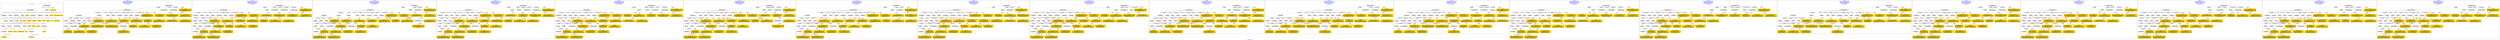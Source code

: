 digraph n0 {
fontcolor="blue"
remincross="true"
label="s28-wildlife-art.csv"
subgraph cluster_0 {
label="1-correct model"
n2[style="filled",color="white",fillcolor="lightgray",label="E12_Production1"];
n3[style="filled",color="white",fillcolor="lightgray",label="E21_Person1"];
n4[style="filled",color="white",fillcolor="lightgray",label="E55_Type2"];
n5[style="filled",color="white",fillcolor="lightgray",label="E53_Place1"];
n6[style="filled",color="white",fillcolor="lightgray",label="E69_Death1"];
n7[style="filled",color="white",fillcolor="lightgray",label="E74_Group1"];
n8[style="filled",color="white",fillcolor="lightgray",label="E82_Actor_Appellation1"];
n9[style="filled",color="white",fillcolor="lightgray",label="E67_Birth1"];
n10[shape="plaintext",style="filled",fillcolor="gold",label="Maker_URI"];
n11[style="filled",color="white",fillcolor="lightgray",label="E22_Man-Made_Object1"];
n12[style="filled",color="white",fillcolor="lightgray",label="E35_Title1"];
n13[style="filled",color="white",fillcolor="lightgray",label="E8_Acquisition1"];
n14[style="filled",color="white",fillcolor="lightgray",label="E55_Type1"];
n15[shape="plaintext",style="filled",fillcolor="gold",label="Description"];
n16[style="filled",color="white",fillcolor="lightgray",label="E54_Dimension1"];
n17[style="filled",color="white",fillcolor="lightgray",label="E40_Legal_Body1"];
n18[style="filled",color="white",fillcolor="lightgray",label="E53_Place2"];
n19[shape="plaintext",style="filled",fillcolor="gold",label="Object_URI"];
n20[style="filled",color="white",fillcolor="lightgray",label="E33_Linguistic_Object2"];
n21[style="filled",color="white",fillcolor="lightgray",label="E55_Type3"];
n22[shape="plaintext",style="filled",fillcolor="gold",label="Collector Information"];
n23[shape="plaintext",style="filled",fillcolor="gold",label="Title"];
n24[shape="plaintext",style="filled",fillcolor="gold",label="Owner"];
n25[style="filled",color="white",fillcolor="lightgray",label="E48_Place_Name1"];
n26[shape="plaintext",style="filled",fillcolor="gold",label="Place Made"];
n27[style="filled",color="white",fillcolor="lightgray",label="E52_Time-Span1"];
n28[shape="plaintext",style="filled",fillcolor="gold",label="Maker Birth Date"];
n29[style="filled",color="white",fillcolor="lightgray",label="E52_Time-Span2"];
n30[shape="plaintext",style="filled",fillcolor="gold",label="Maker Death Date"];
n31[shape="plaintext",style="filled",fillcolor="gold",label="Home Location URI"];
n32[shape="plaintext",style="filled",fillcolor="gold",label="Measurements"];
n33[shape="plaintext",style="filled",fillcolor="gold",label="Category_URI"];
n34[shape="plaintext",style="filled",fillcolor="gold",label="Category"];
n35[shape="plaintext",style="filled",fillcolor="gold",label="Materials_URI"];
n36[shape="plaintext",style="filled",fillcolor="gold",label="Materials"];
n37[shape="plaintext",style="filled",fillcolor="gold",label="Collector_Information_typeURI"];
n38[shape="plaintext",style="filled",fillcolor="gold",label="Nationality_URI"];
n39[shape="plaintext",style="filled",fillcolor="gold",label="Nationality"];
n40[shape="plaintext",style="filled",fillcolor="gold",label="Maker_Appellation_URI"];
n41[shape="plaintext",style="filled",fillcolor="gold",label="Maker"];
n42[shape="plaintext",style="filled",fillcolor="gold",label="Credit Line"];
n43[shape="plaintext",style="filled",fillcolor="gold",label="How Acquired?"];
n44[shape="plaintext",style="filled",fillcolor="gold",label="Acquisition_URI"];
}
subgraph cluster_1 {
label="candidate 0\nlink coherence:0.6666666666666666\nnode coherence:0.7317073170731707\nconfidence:0.47402078428483013\nmapping score:0.4381412511773046\ncost:438.009492\n-precision:0.5-recall:0.5"
n46[style="filled",color="white",fillcolor="lightgray",label="E12_Production1"];
n47[style="filled",color="white",fillcolor="lightgray",label="E21_Person1"];
n48[style="filled",color="white",fillcolor="lightgray",label="E52_Time-Span2"];
n49[style="filled",color="white",fillcolor="lightgray",label="E53_Place1"];
n50[style="filled",color="white",fillcolor="lightgray",label="E55_Type1"];
n51[style="filled",color="white",fillcolor="lightgray",label="E74_Group1"];
n52[style="filled",color="white",fillcolor="lightgray",label="E82_Actor_Appellation1"];
n53[style="filled",color="white",fillcolor="lightgray",label="E22_Man-Made_Object1"];
n54[style="filled",color="white",fillcolor="lightgray",label="E30_Right1"];
n55[style="filled",color="white",fillcolor="lightgray",label="E35_Title1"];
n56[style="filled",color="white",fillcolor="lightgray",label="E38_Image1"];
n57[style="filled",color="white",fillcolor="lightgray",label="E54_Dimension1"];
n58[style="filled",color="white",fillcolor="lightgray",label="E55_Type2"];
n59[style="filled",color="white",fillcolor="lightgray",label="E55_Type3"];
n60[style="filled",color="white",fillcolor="lightgray",label="E8_Acquisition1"];
n61[style="filled",color="white",fillcolor="lightgray",label="E33_Linguistic_Object2"];
n62[style="filled",color="white",fillcolor="lightgray",label="E44_Place_Appellation1"];
n63[style="filled",color="white",fillcolor="lightgray",label="E39_Actor1"];
n64[style="filled",color="white",fillcolor="lightgray",label="E33_Linguistic_Object1"];
n65[style="filled",color="white",fillcolor="lightgray",label="E73_Information_Object1"];
n66[shape="plaintext",style="filled",fillcolor="gold",label="Credit Line\n[E8_Acquisition,P3_has_note,0.328]\n[E30_Right,P3_has_note,0.258]\n[E73_Information_Object,P3_has_note,0.216]\n[E22_Man-Made_Object,P3_has_note,0.198]"];
n67[shape="plaintext",style="filled",fillcolor="gold",label="Collector Information\n[E8_Acquisition,P3_has_note,0.292]\n[E73_Information_Object,P3_has_note,0.255]\n[E22_Man-Made_Object,P3_has_note,0.249]\n[E30_Right,P3_has_note,0.204]"];
n68[shape="plaintext",style="filled",fillcolor="gold",label="Acquisition_URI\n[E22_Man-Made_Object,classLink,0.6]\n[E39_Actor,classLink,0.192]\n[E21_Person,classLink,0.106]\n[E38_Image,classLink,0.102]"];
n69[shape="plaintext",style="filled",fillcolor="gold",label="Object_URI\n[E22_Man-Made_Object,classLink,0.644]\n[E39_Actor,classLink,0.171]\n[E21_Person,classLink,0.094]\n[E38_Image,classLink,0.091]"];
n70[shape="plaintext",style="filled",fillcolor="gold",label="Maker\n[E82_Actor_Appellation,label,0.356]\n[E8_Acquisition,P3_has_note,0.325]\n[E33_Linguistic_Object,P3_has_note,0.164]\n[E73_Information_Object,P3_has_note,0.155]"];
n71[shape="plaintext",style="filled",fillcolor="gold",label="Maker Death Date\n[E52_Time-Span,P82b_end_of_the_end,0.616]\n[E52_Time-Span,P82_at_some_time_within,0.29]\n[E33_Linguistic_Object,P3_has_note,0.049]\n[E22_Man-Made_Object,classLink,0.045]"];
n72[shape="plaintext",style="filled",fillcolor="gold",label="Category_URI\n[E55_Type,classLink,0.696]\n[E57_Material,classLink,0.146]\n[E74_Group,classLink,0.142]\n[E55_Type,label,0.016]"];
n73[shape="plaintext",style="filled",fillcolor="gold",label="Title\n[E35_Title,label,0.292]\n[E73_Information_Object,P3_has_note,0.286]\n[E22_Man-Made_Object,classLink,0.23]\n[E22_Man-Made_Object,P3_has_note,0.193]"];
n74[shape="plaintext",style="filled",fillcolor="gold",label="Materials_URI\n[E57_Material,classLink,0.419]\n[E55_Type,classLink,0.417]\n[E74_Group,classLink,0.163]\n[E55_Type,label,0.002]"];
n75[shape="plaintext",style="filled",fillcolor="gold",label="Collector_Information_typeURI\n[E55_Type,classLink,0.975]\n[E22_Man-Made_Object,P3_has_note,0.012]\n[E73_Information_Object,P3_has_note,0.012]"];
n76[shape="plaintext",style="filled",fillcolor="gold",label="How Acquired?\n[E30_Right,P3_has_note,0.425]\n[E8_Acquisition,P3_has_note,0.3]\n[E33_Linguistic_Object,P3_has_note,0.138]\n[E40_Legal_Body,label,0.136]"];
n77[shape="plaintext",style="filled",fillcolor="gold",label="Materials\n[E55_Type,label,0.491]\n[E29_Design_or_Procedure,P3_has_note,0.44]\n[E33_Linguistic_Object,P3_has_note,0.038]\n[E73_Information_Object,P3_has_note,0.031]"];
n78[shape="plaintext",style="filled",fillcolor="gold",label="Measurements\n[E54_Dimension,P3_has_note,0.794]\n[E22_Man-Made_Object,classLink,0.071]\n[E73_Information_Object,P3_has_note,0.068]\n[E22_Man-Made_Object,P3_has_note,0.067]"];
n79[shape="plaintext",style="filled",fillcolor="gold",label="Description\n[E73_Information_Object,P3_has_note,0.349]\n[E22_Man-Made_Object,P3_has_note,0.289]\n[E33_Linguistic_Object,P3_has_note,0.225]\n[E35_Title,label,0.137]"];
n80[shape="plaintext",style="filled",fillcolor="gold",label="Place Made\n[E33_Linguistic_Object,P3_has_note,0.489]\n[E73_Information_Object,P3_has_note,0.233]\n[E22_Man-Made_Object,P3_has_note,0.198]\n[E39_Actor,P3_has_note,0.08]"];
n81[shape="plaintext",style="filled",fillcolor="gold",label="Home Location URI\n[E22_Man-Made_Object,classLink,0.385]\n[E39_Actor,classLink,0.295]\n[E21_Person,classLink,0.163]\n[E38_Image,classLink,0.156]"];
n82[shape="plaintext",style="filled",fillcolor="gold",label="Maker_Appellation_URI\n[E82_Actor_Appellation,classLink,0.775]\n[E21_Person,classLink,0.103]\n[E22_Man-Made_Object,classLink,0.07]\n[E39_Actor,classLink,0.052]"];
n83[shape="plaintext",style="filled",fillcolor="gold",label="Maker_URI\n[E21_Person,classLink,0.362]\n[E82_Actor_Appellation,classLink,0.265]\n[E22_Man-Made_Object,classLink,0.217]\n[E39_Actor,classLink,0.156]"];
n84[shape="plaintext",style="filled",fillcolor="gold",label="Maker Birth Date\n[E52_Time-Span,P82_at_some_time_within,0.447]\n[E52_Time-Span,P82b_end_of_the_end,0.351]\n[E52_Time-Span,P82a_begin_of_the_begin,0.151]\n[E33_Linguistic_Object,P3_has_note,0.051]"];
n85[shape="plaintext",style="filled",fillcolor="gold",label="Owner\n[E8_Acquisition,P3_has_note,0.348]\n[E30_Right,P3_has_note,0.286]\n[E73_Information_Object,P3_has_note,0.186]\n[E22_Man-Made_Object,P3_has_note,0.18]"];
n86[shape="plaintext",style="filled",fillcolor="gold",label="Category\n[E55_Type,label,0.475]\n[E55_Type,classLink,0.265]\n[E73_Information_Object,P3_has_note,0.131]\n[E33_Linguistic_Object,P3_has_note,0.129]"];
n87[shape="plaintext",style="filled",fillcolor="gold",label="Nationality_URI\n[E74_Group,classLink,0.672]\n[E55_Type,classLink,0.166]\n[E57_Material,classLink,0.156]\n[E39_Actor,P3_has_note,0.006]"];
n88[shape="plaintext",style="filled",fillcolor="gold",label="Nationality\n[E44_Place_Appellation,label,0.589]\n[E33_Linguistic_Object,P3_has_note,0.275]\n[E39_Actor,P3_has_note,0.07]\n[E73_Information_Object,P3_has_note,0.066]"];
}
subgraph cluster_2 {
label="candidate 1\nlink coherence:0.6666666666666666\nnode coherence:0.7317073170731707\nconfidence:0.47402078428483013\nmapping score:0.4381412511773046\ncost:636.019464\n-precision:0.55-recall:0.55"
n90[style="filled",color="white",fillcolor="lightgray",label="E12_Production1"];
n91[style="filled",color="white",fillcolor="lightgray",label="E21_Person1"];
n92[style="filled",color="white",fillcolor="lightgray",label="E55_Type1"];
n93[style="filled",color="white",fillcolor="lightgray",label="E67_Birth1"];
n94[style="filled",color="white",fillcolor="lightgray",label="E74_Group1"];
n95[style="filled",color="white",fillcolor="lightgray",label="E82_Actor_Appellation1"];
n96[style="filled",color="white",fillcolor="lightgray",label="E22_Man-Made_Object1"];
n97[style="filled",color="white",fillcolor="lightgray",label="E30_Right1"];
n98[style="filled",color="white",fillcolor="lightgray",label="E35_Title1"];
n99[style="filled",color="white",fillcolor="lightgray",label="E38_Image1"];
n100[style="filled",color="white",fillcolor="lightgray",label="E54_Dimension1"];
n101[style="filled",color="white",fillcolor="lightgray",label="E55_Type2"];
n102[style="filled",color="white",fillcolor="lightgray",label="E8_Acquisition1"];
n103[style="filled",color="white",fillcolor="lightgray",label="E33_Linguistic_Object1"];
n104[style="filled",color="white",fillcolor="lightgray",label="E55_Type3"];
n105[style="filled",color="white",fillcolor="lightgray",label="E52_Time-Span1"];
n106[style="filled",color="white",fillcolor="lightgray",label="E39_Actor1"];
n107[style="filled",color="white",fillcolor="lightgray",label="E33_Linguistic_Object2"];
n108[style="filled",color="white",fillcolor="lightgray",label="E44_Place_Appellation1"];
n109[style="filled",color="white",fillcolor="lightgray",label="E73_Information_Object1"];
n110[shape="plaintext",style="filled",fillcolor="gold",label="Credit Line\n[E8_Acquisition,P3_has_note,0.328]\n[E30_Right,P3_has_note,0.258]\n[E73_Information_Object,P3_has_note,0.216]\n[E22_Man-Made_Object,P3_has_note,0.198]"];
n111[shape="plaintext",style="filled",fillcolor="gold",label="Maker Birth Date\n[E52_Time-Span,P82_at_some_time_within,0.447]\n[E52_Time-Span,P82b_end_of_the_end,0.351]\n[E52_Time-Span,P82a_begin_of_the_begin,0.151]\n[E33_Linguistic_Object,P3_has_note,0.051]"];
n112[shape="plaintext",style="filled",fillcolor="gold",label="Collector Information\n[E8_Acquisition,P3_has_note,0.292]\n[E73_Information_Object,P3_has_note,0.255]\n[E22_Man-Made_Object,P3_has_note,0.249]\n[E30_Right,P3_has_note,0.204]"];
n113[shape="plaintext",style="filled",fillcolor="gold",label="Acquisition_URI\n[E22_Man-Made_Object,classLink,0.6]\n[E39_Actor,classLink,0.192]\n[E21_Person,classLink,0.106]\n[E38_Image,classLink,0.102]"];
n114[shape="plaintext",style="filled",fillcolor="gold",label="Object_URI\n[E22_Man-Made_Object,classLink,0.644]\n[E39_Actor,classLink,0.171]\n[E21_Person,classLink,0.094]\n[E38_Image,classLink,0.091]"];
n115[shape="plaintext",style="filled",fillcolor="gold",label="Maker\n[E82_Actor_Appellation,label,0.356]\n[E8_Acquisition,P3_has_note,0.325]\n[E33_Linguistic_Object,P3_has_note,0.164]\n[E73_Information_Object,P3_has_note,0.155]"];
n116[shape="plaintext",style="filled",fillcolor="gold",label="Maker Death Date\n[E52_Time-Span,P82b_end_of_the_end,0.616]\n[E52_Time-Span,P82_at_some_time_within,0.29]\n[E33_Linguistic_Object,P3_has_note,0.049]\n[E22_Man-Made_Object,classLink,0.045]"];
n117[shape="plaintext",style="filled",fillcolor="gold",label="Category_URI\n[E55_Type,classLink,0.696]\n[E57_Material,classLink,0.146]\n[E74_Group,classLink,0.142]\n[E55_Type,label,0.016]"];
n118[shape="plaintext",style="filled",fillcolor="gold",label="Title\n[E35_Title,label,0.292]\n[E73_Information_Object,P3_has_note,0.286]\n[E22_Man-Made_Object,classLink,0.23]\n[E22_Man-Made_Object,P3_has_note,0.193]"];
n119[shape="plaintext",style="filled",fillcolor="gold",label="Materials_URI\n[E57_Material,classLink,0.419]\n[E55_Type,classLink,0.417]\n[E74_Group,classLink,0.163]\n[E55_Type,label,0.002]"];
n120[shape="plaintext",style="filled",fillcolor="gold",label="Collector_Information_typeURI\n[E55_Type,classLink,0.975]\n[E22_Man-Made_Object,P3_has_note,0.012]\n[E73_Information_Object,P3_has_note,0.012]"];
n121[shape="plaintext",style="filled",fillcolor="gold",label="How Acquired?\n[E30_Right,P3_has_note,0.425]\n[E8_Acquisition,P3_has_note,0.3]\n[E33_Linguistic_Object,P3_has_note,0.138]\n[E40_Legal_Body,label,0.136]"];
n122[shape="plaintext",style="filled",fillcolor="gold",label="Materials\n[E55_Type,label,0.491]\n[E29_Design_or_Procedure,P3_has_note,0.44]\n[E33_Linguistic_Object,P3_has_note,0.038]\n[E73_Information_Object,P3_has_note,0.031]"];
n123[shape="plaintext",style="filled",fillcolor="gold",label="Measurements\n[E54_Dimension,P3_has_note,0.794]\n[E22_Man-Made_Object,classLink,0.071]\n[E73_Information_Object,P3_has_note,0.068]\n[E22_Man-Made_Object,P3_has_note,0.067]"];
n124[shape="plaintext",style="filled",fillcolor="gold",label="Description\n[E73_Information_Object,P3_has_note,0.349]\n[E22_Man-Made_Object,P3_has_note,0.289]\n[E33_Linguistic_Object,P3_has_note,0.225]\n[E35_Title,label,0.137]"];
n125[shape="plaintext",style="filled",fillcolor="gold",label="Place Made\n[E33_Linguistic_Object,P3_has_note,0.489]\n[E73_Information_Object,P3_has_note,0.233]\n[E22_Man-Made_Object,P3_has_note,0.198]\n[E39_Actor,P3_has_note,0.08]"];
n126[shape="plaintext",style="filled",fillcolor="gold",label="Home Location URI\n[E22_Man-Made_Object,classLink,0.385]\n[E39_Actor,classLink,0.295]\n[E21_Person,classLink,0.163]\n[E38_Image,classLink,0.156]"];
n127[shape="plaintext",style="filled",fillcolor="gold",label="Maker_Appellation_URI\n[E82_Actor_Appellation,classLink,0.775]\n[E21_Person,classLink,0.103]\n[E22_Man-Made_Object,classLink,0.07]\n[E39_Actor,classLink,0.052]"];
n128[shape="plaintext",style="filled",fillcolor="gold",label="Maker_URI\n[E21_Person,classLink,0.362]\n[E82_Actor_Appellation,classLink,0.265]\n[E22_Man-Made_Object,classLink,0.217]\n[E39_Actor,classLink,0.156]"];
n129[shape="plaintext",style="filled",fillcolor="gold",label="Owner\n[E8_Acquisition,P3_has_note,0.348]\n[E30_Right,P3_has_note,0.286]\n[E73_Information_Object,P3_has_note,0.186]\n[E22_Man-Made_Object,P3_has_note,0.18]"];
n130[shape="plaintext",style="filled",fillcolor="gold",label="Category\n[E55_Type,label,0.475]\n[E55_Type,classLink,0.265]\n[E73_Information_Object,P3_has_note,0.131]\n[E33_Linguistic_Object,P3_has_note,0.129]"];
n131[shape="plaintext",style="filled",fillcolor="gold",label="Nationality_URI\n[E74_Group,classLink,0.672]\n[E55_Type,classLink,0.166]\n[E57_Material,classLink,0.156]\n[E39_Actor,P3_has_note,0.006]"];
n132[shape="plaintext",style="filled",fillcolor="gold",label="Nationality\n[E44_Place_Appellation,label,0.589]\n[E33_Linguistic_Object,P3_has_note,0.275]\n[E39_Actor,P3_has_note,0.07]\n[E73_Information_Object,P3_has_note,0.066]"];
}
subgraph cluster_3 {
label="candidate 10\nlink coherence:0.6511627906976745\nnode coherence:0.7317073170731707\nconfidence:0.4702802008414505\nmapping score:0.43689439002951147\ncost:538.019464\n-precision:0.56-recall:0.57"
n134[style="filled",color="white",fillcolor="lightgray",label="E12_Production1"];
n135[style="filled",color="white",fillcolor="lightgray",label="E21_Person1"];
n136[style="filled",color="white",fillcolor="lightgray",label="E53_Place1"];
n137[style="filled",color="white",fillcolor="lightgray",label="E55_Type1"];
n138[style="filled",color="white",fillcolor="lightgray",label="E67_Birth1"];
n139[style="filled",color="white",fillcolor="lightgray",label="E74_Group1"];
n140[style="filled",color="white",fillcolor="lightgray",label="E82_Actor_Appellation1"];
n141[style="filled",color="white",fillcolor="lightgray",label="E22_Man-Made_Object1"];
n142[style="filled",color="white",fillcolor="lightgray",label="E21_Person2"];
n143[style="filled",color="white",fillcolor="lightgray",label="E30_Right1"];
n144[style="filled",color="white",fillcolor="lightgray",label="E35_Title1"];
n145[style="filled",color="white",fillcolor="lightgray",label="E38_Image1"];
n146[style="filled",color="white",fillcolor="lightgray",label="E54_Dimension1"];
n147[style="filled",color="white",fillcolor="lightgray",label="E55_Type2"];
n148[style="filled",color="white",fillcolor="lightgray",label="E8_Acquisition1"];
n149[style="filled",color="white",fillcolor="lightgray",label="E33_Linguistic_Object1"];
n150[style="filled",color="white",fillcolor="lightgray",label="E55_Type3"];
n151[style="filled",color="white",fillcolor="lightgray",label="E44_Place_Appellation1"];
n152[style="filled",color="white",fillcolor="lightgray",label="E52_Time-Span1"];
n153[style="filled",color="white",fillcolor="lightgray",label="E73_Information_Object1"];
n154[style="filled",color="white",fillcolor="lightgray",label="E33_Linguistic_Object2"];
n155[shape="plaintext",style="filled",fillcolor="gold",label="Credit Line\n[E8_Acquisition,P3_has_note,0.328]\n[E30_Right,P3_has_note,0.258]\n[E73_Information_Object,P3_has_note,0.216]\n[E22_Man-Made_Object,P3_has_note,0.198]"];
n156[shape="plaintext",style="filled",fillcolor="gold",label="Maker Birth Date\n[E52_Time-Span,P82_at_some_time_within,0.447]\n[E52_Time-Span,P82b_end_of_the_end,0.351]\n[E52_Time-Span,P82a_begin_of_the_begin,0.151]\n[E33_Linguistic_Object,P3_has_note,0.051]"];
n157[shape="plaintext",style="filled",fillcolor="gold",label="Collector Information\n[E8_Acquisition,P3_has_note,0.292]\n[E73_Information_Object,P3_has_note,0.255]\n[E22_Man-Made_Object,P3_has_note,0.249]\n[E30_Right,P3_has_note,0.204]"];
n158[shape="plaintext",style="filled",fillcolor="gold",label="Object_URI\n[E22_Man-Made_Object,classLink,0.644]\n[E39_Actor,classLink,0.171]\n[E21_Person,classLink,0.094]\n[E38_Image,classLink,0.091]"];
n159[shape="plaintext",style="filled",fillcolor="gold",label="Maker\n[E82_Actor_Appellation,label,0.356]\n[E8_Acquisition,P3_has_note,0.325]\n[E33_Linguistic_Object,P3_has_note,0.164]\n[E73_Information_Object,P3_has_note,0.155]"];
n160[shape="plaintext",style="filled",fillcolor="gold",label="Maker Death Date\n[E52_Time-Span,P82b_end_of_the_end,0.616]\n[E52_Time-Span,P82_at_some_time_within,0.29]\n[E33_Linguistic_Object,P3_has_note,0.049]\n[E22_Man-Made_Object,classLink,0.045]"];
n161[shape="plaintext",style="filled",fillcolor="gold",label="Category_URI\n[E55_Type,classLink,0.696]\n[E57_Material,classLink,0.146]\n[E74_Group,classLink,0.142]\n[E55_Type,label,0.016]"];
n162[shape="plaintext",style="filled",fillcolor="gold",label="Title\n[E35_Title,label,0.292]\n[E73_Information_Object,P3_has_note,0.286]\n[E22_Man-Made_Object,classLink,0.23]\n[E22_Man-Made_Object,P3_has_note,0.193]"];
n163[shape="plaintext",style="filled",fillcolor="gold",label="Materials_URI\n[E57_Material,classLink,0.419]\n[E55_Type,classLink,0.417]\n[E74_Group,classLink,0.163]\n[E55_Type,label,0.002]"];
n164[shape="plaintext",style="filled",fillcolor="gold",label="Collector_Information_typeURI\n[E55_Type,classLink,0.975]\n[E22_Man-Made_Object,P3_has_note,0.012]\n[E73_Information_Object,P3_has_note,0.012]"];
n165[shape="plaintext",style="filled",fillcolor="gold",label="How Acquired?\n[E30_Right,P3_has_note,0.425]\n[E8_Acquisition,P3_has_note,0.3]\n[E33_Linguistic_Object,P3_has_note,0.138]\n[E40_Legal_Body,label,0.136]"];
n166[shape="plaintext",style="filled",fillcolor="gold",label="Materials\n[E55_Type,label,0.491]\n[E29_Design_or_Procedure,P3_has_note,0.44]\n[E33_Linguistic_Object,P3_has_note,0.038]\n[E73_Information_Object,P3_has_note,0.031]"];
n167[shape="plaintext",style="filled",fillcolor="gold",label="Measurements\n[E54_Dimension,P3_has_note,0.794]\n[E22_Man-Made_Object,classLink,0.071]\n[E73_Information_Object,P3_has_note,0.068]\n[E22_Man-Made_Object,P3_has_note,0.067]"];
n168[shape="plaintext",style="filled",fillcolor="gold",label="Description\n[E73_Information_Object,P3_has_note,0.349]\n[E22_Man-Made_Object,P3_has_note,0.289]\n[E33_Linguistic_Object,P3_has_note,0.225]\n[E35_Title,label,0.137]"];
n169[shape="plaintext",style="filled",fillcolor="gold",label="Acquisition_URI\n[E22_Man-Made_Object,classLink,0.6]\n[E39_Actor,classLink,0.192]\n[E21_Person,classLink,0.106]\n[E38_Image,classLink,0.102]"];
n170[shape="plaintext",style="filled",fillcolor="gold",label="Place Made\n[E33_Linguistic_Object,P3_has_note,0.489]\n[E73_Information_Object,P3_has_note,0.233]\n[E22_Man-Made_Object,P3_has_note,0.198]\n[E39_Actor,P3_has_note,0.08]"];
n171[shape="plaintext",style="filled",fillcolor="gold",label="Home Location URI\n[E22_Man-Made_Object,classLink,0.385]\n[E39_Actor,classLink,0.295]\n[E21_Person,classLink,0.163]\n[E38_Image,classLink,0.156]"];
n172[shape="plaintext",style="filled",fillcolor="gold",label="Maker_Appellation_URI\n[E82_Actor_Appellation,classLink,0.775]\n[E21_Person,classLink,0.103]\n[E22_Man-Made_Object,classLink,0.07]\n[E39_Actor,classLink,0.052]"];
n173[shape="plaintext",style="filled",fillcolor="gold",label="Maker_URI\n[E21_Person,classLink,0.362]\n[E82_Actor_Appellation,classLink,0.265]\n[E22_Man-Made_Object,classLink,0.217]\n[E39_Actor,classLink,0.156]"];
n174[shape="plaintext",style="filled",fillcolor="gold",label="Owner\n[E8_Acquisition,P3_has_note,0.348]\n[E30_Right,P3_has_note,0.286]\n[E73_Information_Object,P3_has_note,0.186]\n[E22_Man-Made_Object,P3_has_note,0.18]"];
n175[shape="plaintext",style="filled",fillcolor="gold",label="Category\n[E55_Type,label,0.475]\n[E55_Type,classLink,0.265]\n[E73_Information_Object,P3_has_note,0.131]\n[E33_Linguistic_Object,P3_has_note,0.129]"];
n176[shape="plaintext",style="filled",fillcolor="gold",label="Nationality_URI\n[E74_Group,classLink,0.672]\n[E55_Type,classLink,0.166]\n[E57_Material,classLink,0.156]\n[E39_Actor,P3_has_note,0.006]"];
n177[shape="plaintext",style="filled",fillcolor="gold",label="Nationality\n[E44_Place_Appellation,label,0.589]\n[E33_Linguistic_Object,P3_has_note,0.275]\n[E39_Actor,P3_has_note,0.07]\n[E73_Information_Object,P3_has_note,0.066]"];
}
subgraph cluster_4 {
label="candidate 11\nlink coherence:0.6511627906976745\nnode coherence:0.7317073170731707\nconfidence:0.4702802008414505\nmapping score:0.43689439002951147\ncost:637.019464\n-precision:0.56-recall:0.57"
n179[style="filled",color="white",fillcolor="lightgray",label="E12_Production1"];
n180[style="filled",color="white",fillcolor="lightgray",label="E21_Person1"];
n181[style="filled",color="white",fillcolor="lightgray",label="E53_Place1"];
n182[style="filled",color="white",fillcolor="lightgray",label="E55_Type1"];
n183[style="filled",color="white",fillcolor="lightgray",label="E67_Birth1"];
n184[style="filled",color="white",fillcolor="lightgray",label="E74_Group1"];
n185[style="filled",color="white",fillcolor="lightgray",label="E82_Actor_Appellation1"];
n186[style="filled",color="white",fillcolor="lightgray",label="E22_Man-Made_Object1"];
n187[style="filled",color="white",fillcolor="lightgray",label="E30_Right1"];
n188[style="filled",color="white",fillcolor="lightgray",label="E35_Title1"];
n189[style="filled",color="white",fillcolor="lightgray",label="E38_Image1"];
n190[style="filled",color="white",fillcolor="lightgray",label="E54_Dimension1"];
n191[style="filled",color="white",fillcolor="lightgray",label="E55_Type2"];
n192[style="filled",color="white",fillcolor="lightgray",label="E8_Acquisition1"];
n193[style="filled",color="white",fillcolor="lightgray",label="E33_Linguistic_Object1"];
n194[style="filled",color="white",fillcolor="lightgray",label="E55_Type3"];
n195[style="filled",color="white",fillcolor="lightgray",label="E44_Place_Appellation1"];
n196[style="filled",color="white",fillcolor="lightgray",label="E52_Time-Span1"];
n197[style="filled",color="white",fillcolor="lightgray",label="E21_Person2"];
n198[style="filled",color="white",fillcolor="lightgray",label="E33_Linguistic_Object2"];
n199[style="filled",color="white",fillcolor="lightgray",label="E73_Information_Object1"];
n200[shape="plaintext",style="filled",fillcolor="gold",label="Credit Line\n[E8_Acquisition,P3_has_note,0.328]\n[E30_Right,P3_has_note,0.258]\n[E73_Information_Object,P3_has_note,0.216]\n[E22_Man-Made_Object,P3_has_note,0.198]"];
n201[shape="plaintext",style="filled",fillcolor="gold",label="Maker Birth Date\n[E52_Time-Span,P82_at_some_time_within,0.447]\n[E52_Time-Span,P82b_end_of_the_end,0.351]\n[E52_Time-Span,P82a_begin_of_the_begin,0.151]\n[E33_Linguistic_Object,P3_has_note,0.051]"];
n202[shape="plaintext",style="filled",fillcolor="gold",label="Collector Information\n[E8_Acquisition,P3_has_note,0.292]\n[E73_Information_Object,P3_has_note,0.255]\n[E22_Man-Made_Object,P3_has_note,0.249]\n[E30_Right,P3_has_note,0.204]"];
n203[shape="plaintext",style="filled",fillcolor="gold",label="Object_URI\n[E22_Man-Made_Object,classLink,0.644]\n[E39_Actor,classLink,0.171]\n[E21_Person,classLink,0.094]\n[E38_Image,classLink,0.091]"];
n204[shape="plaintext",style="filled",fillcolor="gold",label="Maker\n[E82_Actor_Appellation,label,0.356]\n[E8_Acquisition,P3_has_note,0.325]\n[E33_Linguistic_Object,P3_has_note,0.164]\n[E73_Information_Object,P3_has_note,0.155]"];
n205[shape="plaintext",style="filled",fillcolor="gold",label="Maker Death Date\n[E52_Time-Span,P82b_end_of_the_end,0.616]\n[E52_Time-Span,P82_at_some_time_within,0.29]\n[E33_Linguistic_Object,P3_has_note,0.049]\n[E22_Man-Made_Object,classLink,0.045]"];
n206[shape="plaintext",style="filled",fillcolor="gold",label="Category_URI\n[E55_Type,classLink,0.696]\n[E57_Material,classLink,0.146]\n[E74_Group,classLink,0.142]\n[E55_Type,label,0.016]"];
n207[shape="plaintext",style="filled",fillcolor="gold",label="Title\n[E35_Title,label,0.292]\n[E73_Information_Object,P3_has_note,0.286]\n[E22_Man-Made_Object,classLink,0.23]\n[E22_Man-Made_Object,P3_has_note,0.193]"];
n208[shape="plaintext",style="filled",fillcolor="gold",label="Materials_URI\n[E57_Material,classLink,0.419]\n[E55_Type,classLink,0.417]\n[E74_Group,classLink,0.163]\n[E55_Type,label,0.002]"];
n209[shape="plaintext",style="filled",fillcolor="gold",label="Collector_Information_typeURI\n[E55_Type,classLink,0.975]\n[E22_Man-Made_Object,P3_has_note,0.012]\n[E73_Information_Object,P3_has_note,0.012]"];
n210[shape="plaintext",style="filled",fillcolor="gold",label="How Acquired?\n[E30_Right,P3_has_note,0.425]\n[E8_Acquisition,P3_has_note,0.3]\n[E33_Linguistic_Object,P3_has_note,0.138]\n[E40_Legal_Body,label,0.136]"];
n211[shape="plaintext",style="filled",fillcolor="gold",label="Materials\n[E55_Type,label,0.491]\n[E29_Design_or_Procedure,P3_has_note,0.44]\n[E33_Linguistic_Object,P3_has_note,0.038]\n[E73_Information_Object,P3_has_note,0.031]"];
n212[shape="plaintext",style="filled",fillcolor="gold",label="Measurements\n[E54_Dimension,P3_has_note,0.794]\n[E22_Man-Made_Object,classLink,0.071]\n[E73_Information_Object,P3_has_note,0.068]\n[E22_Man-Made_Object,P3_has_note,0.067]"];
n213[shape="plaintext",style="filled",fillcolor="gold",label="Description\n[E73_Information_Object,P3_has_note,0.349]\n[E22_Man-Made_Object,P3_has_note,0.289]\n[E33_Linguistic_Object,P3_has_note,0.225]\n[E35_Title,label,0.137]"];
n214[shape="plaintext",style="filled",fillcolor="gold",label="Acquisition_URI\n[E22_Man-Made_Object,classLink,0.6]\n[E39_Actor,classLink,0.192]\n[E21_Person,classLink,0.106]\n[E38_Image,classLink,0.102]"];
n215[shape="plaintext",style="filled",fillcolor="gold",label="Place Made\n[E33_Linguistic_Object,P3_has_note,0.489]\n[E73_Information_Object,P3_has_note,0.233]\n[E22_Man-Made_Object,P3_has_note,0.198]\n[E39_Actor,P3_has_note,0.08]"];
n216[shape="plaintext",style="filled",fillcolor="gold",label="Home Location URI\n[E22_Man-Made_Object,classLink,0.385]\n[E39_Actor,classLink,0.295]\n[E21_Person,classLink,0.163]\n[E38_Image,classLink,0.156]"];
n217[shape="plaintext",style="filled",fillcolor="gold",label="Maker_Appellation_URI\n[E82_Actor_Appellation,classLink,0.775]\n[E21_Person,classLink,0.103]\n[E22_Man-Made_Object,classLink,0.07]\n[E39_Actor,classLink,0.052]"];
n218[shape="plaintext",style="filled",fillcolor="gold",label="Maker_URI\n[E21_Person,classLink,0.362]\n[E82_Actor_Appellation,classLink,0.265]\n[E22_Man-Made_Object,classLink,0.217]\n[E39_Actor,classLink,0.156]"];
n219[shape="plaintext",style="filled",fillcolor="gold",label="Owner\n[E8_Acquisition,P3_has_note,0.348]\n[E30_Right,P3_has_note,0.286]\n[E73_Information_Object,P3_has_note,0.186]\n[E22_Man-Made_Object,P3_has_note,0.18]"];
n220[shape="plaintext",style="filled",fillcolor="gold",label="Category\n[E55_Type,label,0.475]\n[E55_Type,classLink,0.265]\n[E73_Information_Object,P3_has_note,0.131]\n[E33_Linguistic_Object,P3_has_note,0.129]"];
n221[shape="plaintext",style="filled",fillcolor="gold",label="Nationality_URI\n[E74_Group,classLink,0.672]\n[E55_Type,classLink,0.166]\n[E57_Material,classLink,0.156]\n[E39_Actor,P3_has_note,0.006]"];
n222[shape="plaintext",style="filled",fillcolor="gold",label="Nationality\n[E44_Place_Appellation,label,0.589]\n[E33_Linguistic_Object,P3_has_note,0.275]\n[E39_Actor,P3_has_note,0.07]\n[E73_Information_Object,P3_has_note,0.066]"];
}
subgraph cluster_5 {
label="candidate 12\nlink coherence:0.6511627906976745\nnode coherence:0.7317073170731707\nconfidence:0.4702802008414505\nmapping score:0.43689439002951147\ncost:637.019474\n-precision:0.53-recall:0.55"
n224[style="filled",color="white",fillcolor="lightgray",label="E12_Production1"];
n225[style="filled",color="white",fillcolor="lightgray",label="E21_Person1"];
n226[style="filled",color="white",fillcolor="lightgray",label="E53_Place1"];
n227[style="filled",color="white",fillcolor="lightgray",label="E55_Type1"];
n228[style="filled",color="white",fillcolor="lightgray",label="E67_Birth1"];
n229[style="filled",color="white",fillcolor="lightgray",label="E74_Group1"];
n230[style="filled",color="white",fillcolor="lightgray",label="E82_Actor_Appellation1"];
n231[style="filled",color="white",fillcolor="lightgray",label="E22_Man-Made_Object1"];
n232[style="filled",color="white",fillcolor="lightgray",label="E30_Right1"];
n233[style="filled",color="white",fillcolor="lightgray",label="E35_Title1"];
n234[style="filled",color="white",fillcolor="lightgray",label="E38_Image1"];
n235[style="filled",color="white",fillcolor="lightgray",label="E54_Dimension1"];
n236[style="filled",color="white",fillcolor="lightgray",label="E55_Type3"];
n237[style="filled",color="white",fillcolor="lightgray",label="E8_Acquisition1"];
n238[style="filled",color="white",fillcolor="lightgray",label="E33_Linguistic_Object2"];
n239[style="filled",color="white",fillcolor="lightgray",label="E55_Type2"];
n240[style="filled",color="white",fillcolor="lightgray",label="E44_Place_Appellation1"];
n241[style="filled",color="white",fillcolor="lightgray",label="E52_Time-Span1"];
n242[style="filled",color="white",fillcolor="lightgray",label="E21_Person2"];
n243[style="filled",color="white",fillcolor="lightgray",label="E33_Linguistic_Object1"];
n244[style="filled",color="white",fillcolor="lightgray",label="E73_Information_Object1"];
n245[shape="plaintext",style="filled",fillcolor="gold",label="Credit Line\n[E8_Acquisition,P3_has_note,0.328]\n[E30_Right,P3_has_note,0.258]\n[E73_Information_Object,P3_has_note,0.216]\n[E22_Man-Made_Object,P3_has_note,0.198]"];
n246[shape="plaintext",style="filled",fillcolor="gold",label="Maker Birth Date\n[E52_Time-Span,P82_at_some_time_within,0.447]\n[E52_Time-Span,P82b_end_of_the_end,0.351]\n[E52_Time-Span,P82a_begin_of_the_begin,0.151]\n[E33_Linguistic_Object,P3_has_note,0.051]"];
n247[shape="plaintext",style="filled",fillcolor="gold",label="Collector Information\n[E8_Acquisition,P3_has_note,0.292]\n[E73_Information_Object,P3_has_note,0.255]\n[E22_Man-Made_Object,P3_has_note,0.249]\n[E30_Right,P3_has_note,0.204]"];
n248[shape="plaintext",style="filled",fillcolor="gold",label="Object_URI\n[E22_Man-Made_Object,classLink,0.644]\n[E39_Actor,classLink,0.171]\n[E21_Person,classLink,0.094]\n[E38_Image,classLink,0.091]"];
n249[shape="plaintext",style="filled",fillcolor="gold",label="Maker\n[E82_Actor_Appellation,label,0.356]\n[E8_Acquisition,P3_has_note,0.325]\n[E33_Linguistic_Object,P3_has_note,0.164]\n[E73_Information_Object,P3_has_note,0.155]"];
n250[shape="plaintext",style="filled",fillcolor="gold",label="Maker Death Date\n[E52_Time-Span,P82b_end_of_the_end,0.616]\n[E52_Time-Span,P82_at_some_time_within,0.29]\n[E33_Linguistic_Object,P3_has_note,0.049]\n[E22_Man-Made_Object,classLink,0.045]"];
n251[shape="plaintext",style="filled",fillcolor="gold",label="Category_URI\n[E55_Type,classLink,0.696]\n[E57_Material,classLink,0.146]\n[E74_Group,classLink,0.142]\n[E55_Type,label,0.016]"];
n252[shape="plaintext",style="filled",fillcolor="gold",label="Title\n[E35_Title,label,0.292]\n[E73_Information_Object,P3_has_note,0.286]\n[E22_Man-Made_Object,classLink,0.23]\n[E22_Man-Made_Object,P3_has_note,0.193]"];
n253[shape="plaintext",style="filled",fillcolor="gold",label="Materials_URI\n[E57_Material,classLink,0.419]\n[E55_Type,classLink,0.417]\n[E74_Group,classLink,0.163]\n[E55_Type,label,0.002]"];
n254[shape="plaintext",style="filled",fillcolor="gold",label="Collector_Information_typeURI\n[E55_Type,classLink,0.975]\n[E22_Man-Made_Object,P3_has_note,0.012]\n[E73_Information_Object,P3_has_note,0.012]"];
n255[shape="plaintext",style="filled",fillcolor="gold",label="How Acquired?\n[E30_Right,P3_has_note,0.425]\n[E8_Acquisition,P3_has_note,0.3]\n[E33_Linguistic_Object,P3_has_note,0.138]\n[E40_Legal_Body,label,0.136]"];
n256[shape="plaintext",style="filled",fillcolor="gold",label="Materials\n[E55_Type,label,0.491]\n[E29_Design_or_Procedure,P3_has_note,0.44]\n[E33_Linguistic_Object,P3_has_note,0.038]\n[E73_Information_Object,P3_has_note,0.031]"];
n257[shape="plaintext",style="filled",fillcolor="gold",label="Measurements\n[E54_Dimension,P3_has_note,0.794]\n[E22_Man-Made_Object,classLink,0.071]\n[E73_Information_Object,P3_has_note,0.068]\n[E22_Man-Made_Object,P3_has_note,0.067]"];
n258[shape="plaintext",style="filled",fillcolor="gold",label="Description\n[E73_Information_Object,P3_has_note,0.349]\n[E22_Man-Made_Object,P3_has_note,0.289]\n[E33_Linguistic_Object,P3_has_note,0.225]\n[E35_Title,label,0.137]"];
n259[shape="plaintext",style="filled",fillcolor="gold",label="Acquisition_URI\n[E22_Man-Made_Object,classLink,0.6]\n[E39_Actor,classLink,0.192]\n[E21_Person,classLink,0.106]\n[E38_Image,classLink,0.102]"];
n260[shape="plaintext",style="filled",fillcolor="gold",label="Place Made\n[E33_Linguistic_Object,P3_has_note,0.489]\n[E73_Information_Object,P3_has_note,0.233]\n[E22_Man-Made_Object,P3_has_note,0.198]\n[E39_Actor,P3_has_note,0.08]"];
n261[shape="plaintext",style="filled",fillcolor="gold",label="Home Location URI\n[E22_Man-Made_Object,classLink,0.385]\n[E39_Actor,classLink,0.295]\n[E21_Person,classLink,0.163]\n[E38_Image,classLink,0.156]"];
n262[shape="plaintext",style="filled",fillcolor="gold",label="Maker_Appellation_URI\n[E82_Actor_Appellation,classLink,0.775]\n[E21_Person,classLink,0.103]\n[E22_Man-Made_Object,classLink,0.07]\n[E39_Actor,classLink,0.052]"];
n263[shape="plaintext",style="filled",fillcolor="gold",label="Maker_URI\n[E21_Person,classLink,0.362]\n[E82_Actor_Appellation,classLink,0.265]\n[E22_Man-Made_Object,classLink,0.217]\n[E39_Actor,classLink,0.156]"];
n264[shape="plaintext",style="filled",fillcolor="gold",label="Owner\n[E8_Acquisition,P3_has_note,0.348]\n[E30_Right,P3_has_note,0.286]\n[E73_Information_Object,P3_has_note,0.186]\n[E22_Man-Made_Object,P3_has_note,0.18]"];
n265[shape="plaintext",style="filled",fillcolor="gold",label="Category\n[E55_Type,label,0.475]\n[E55_Type,classLink,0.265]\n[E73_Information_Object,P3_has_note,0.131]\n[E33_Linguistic_Object,P3_has_note,0.129]"];
n266[shape="plaintext",style="filled",fillcolor="gold",label="Nationality_URI\n[E74_Group,classLink,0.672]\n[E55_Type,classLink,0.166]\n[E57_Material,classLink,0.156]\n[E39_Actor,P3_has_note,0.006]"];
n267[shape="plaintext",style="filled",fillcolor="gold",label="Nationality\n[E44_Place_Appellation,label,0.589]\n[E33_Linguistic_Object,P3_has_note,0.275]\n[E39_Actor,P3_has_note,0.07]\n[E73_Information_Object,P3_has_note,0.066]"];
}
subgraph cluster_6 {
label="candidate 13\nlink coherence:0.6511627906976745\nnode coherence:0.7317073170731707\nconfidence:0.4702802008414505\nmapping score:0.43689439002951147\ncost:637.029466\n-precision:0.56-recall:0.57"
n269[style="filled",color="white",fillcolor="lightgray",label="E12_Production1"];
n270[style="filled",color="white",fillcolor="lightgray",label="E21_Person1"];
n271[style="filled",color="white",fillcolor="lightgray",label="E53_Place1"];
n272[style="filled",color="white",fillcolor="lightgray",label="E55_Type1"];
n273[style="filled",color="white",fillcolor="lightgray",label="E67_Birth1"];
n274[style="filled",color="white",fillcolor="lightgray",label="E74_Group1"];
n275[style="filled",color="white",fillcolor="lightgray",label="E82_Actor_Appellation1"];
n276[style="filled",color="white",fillcolor="lightgray",label="E22_Man-Made_Object1"];
n277[style="filled",color="white",fillcolor="lightgray",label="E30_Right1"];
n278[style="filled",color="white",fillcolor="lightgray",label="E35_Title1"];
n279[style="filled",color="white",fillcolor="lightgray",label="E38_Image1"];
n280[style="filled",color="white",fillcolor="lightgray",label="E54_Dimension1"];
n281[style="filled",color="white",fillcolor="lightgray",label="E55_Type2"];
n282[style="filled",color="white",fillcolor="lightgray",label="E8_Acquisition1"];
n283[style="filled",color="white",fillcolor="lightgray",label="E33_Linguistic_Object1"];
n284[style="filled",color="white",fillcolor="lightgray",label="E55_Type3"];
n285[style="filled",color="white",fillcolor="lightgray",label="E44_Place_Appellation1"];
n286[style="filled",color="white",fillcolor="lightgray",label="E52_Time-Span1"];
n287[style="filled",color="white",fillcolor="lightgray",label="E21_Person2"];
n288[style="filled",color="white",fillcolor="lightgray",label="E73_Information_Object1"];
n289[style="filled",color="white",fillcolor="lightgray",label="E33_Linguistic_Object2"];
n290[shape="plaintext",style="filled",fillcolor="gold",label="Credit Line\n[E8_Acquisition,P3_has_note,0.328]\n[E30_Right,P3_has_note,0.258]\n[E73_Information_Object,P3_has_note,0.216]\n[E22_Man-Made_Object,P3_has_note,0.198]"];
n291[shape="plaintext",style="filled",fillcolor="gold",label="Maker Birth Date\n[E52_Time-Span,P82_at_some_time_within,0.447]\n[E52_Time-Span,P82b_end_of_the_end,0.351]\n[E52_Time-Span,P82a_begin_of_the_begin,0.151]\n[E33_Linguistic_Object,P3_has_note,0.051]"];
n292[shape="plaintext",style="filled",fillcolor="gold",label="Collector Information\n[E8_Acquisition,P3_has_note,0.292]\n[E73_Information_Object,P3_has_note,0.255]\n[E22_Man-Made_Object,P3_has_note,0.249]\n[E30_Right,P3_has_note,0.204]"];
n293[shape="plaintext",style="filled",fillcolor="gold",label="Object_URI\n[E22_Man-Made_Object,classLink,0.644]\n[E39_Actor,classLink,0.171]\n[E21_Person,classLink,0.094]\n[E38_Image,classLink,0.091]"];
n294[shape="plaintext",style="filled",fillcolor="gold",label="Maker\n[E82_Actor_Appellation,label,0.356]\n[E8_Acquisition,P3_has_note,0.325]\n[E33_Linguistic_Object,P3_has_note,0.164]\n[E73_Information_Object,P3_has_note,0.155]"];
n295[shape="plaintext",style="filled",fillcolor="gold",label="Maker Death Date\n[E52_Time-Span,P82b_end_of_the_end,0.616]\n[E52_Time-Span,P82_at_some_time_within,0.29]\n[E33_Linguistic_Object,P3_has_note,0.049]\n[E22_Man-Made_Object,classLink,0.045]"];
n296[shape="plaintext",style="filled",fillcolor="gold",label="Category_URI\n[E55_Type,classLink,0.696]\n[E57_Material,classLink,0.146]\n[E74_Group,classLink,0.142]\n[E55_Type,label,0.016]"];
n297[shape="plaintext",style="filled",fillcolor="gold",label="Title\n[E35_Title,label,0.292]\n[E73_Information_Object,P3_has_note,0.286]\n[E22_Man-Made_Object,classLink,0.23]\n[E22_Man-Made_Object,P3_has_note,0.193]"];
n298[shape="plaintext",style="filled",fillcolor="gold",label="Materials_URI\n[E57_Material,classLink,0.419]\n[E55_Type,classLink,0.417]\n[E74_Group,classLink,0.163]\n[E55_Type,label,0.002]"];
n299[shape="plaintext",style="filled",fillcolor="gold",label="Collector_Information_typeURI\n[E55_Type,classLink,0.975]\n[E22_Man-Made_Object,P3_has_note,0.012]\n[E73_Information_Object,P3_has_note,0.012]"];
n300[shape="plaintext",style="filled",fillcolor="gold",label="How Acquired?\n[E30_Right,P3_has_note,0.425]\n[E8_Acquisition,P3_has_note,0.3]\n[E33_Linguistic_Object,P3_has_note,0.138]\n[E40_Legal_Body,label,0.136]"];
n301[shape="plaintext",style="filled",fillcolor="gold",label="Materials\n[E55_Type,label,0.491]\n[E29_Design_or_Procedure,P3_has_note,0.44]\n[E33_Linguistic_Object,P3_has_note,0.038]\n[E73_Information_Object,P3_has_note,0.031]"];
n302[shape="plaintext",style="filled",fillcolor="gold",label="Measurements\n[E54_Dimension,P3_has_note,0.794]\n[E22_Man-Made_Object,classLink,0.071]\n[E73_Information_Object,P3_has_note,0.068]\n[E22_Man-Made_Object,P3_has_note,0.067]"];
n303[shape="plaintext",style="filled",fillcolor="gold",label="Description\n[E73_Information_Object,P3_has_note,0.349]\n[E22_Man-Made_Object,P3_has_note,0.289]\n[E33_Linguistic_Object,P3_has_note,0.225]\n[E35_Title,label,0.137]"];
n304[shape="plaintext",style="filled",fillcolor="gold",label="Acquisition_URI\n[E22_Man-Made_Object,classLink,0.6]\n[E39_Actor,classLink,0.192]\n[E21_Person,classLink,0.106]\n[E38_Image,classLink,0.102]"];
n305[shape="plaintext",style="filled",fillcolor="gold",label="Place Made\n[E33_Linguistic_Object,P3_has_note,0.489]\n[E73_Information_Object,P3_has_note,0.233]\n[E22_Man-Made_Object,P3_has_note,0.198]\n[E39_Actor,P3_has_note,0.08]"];
n306[shape="plaintext",style="filled",fillcolor="gold",label="Home Location URI\n[E22_Man-Made_Object,classLink,0.385]\n[E39_Actor,classLink,0.295]\n[E21_Person,classLink,0.163]\n[E38_Image,classLink,0.156]"];
n307[shape="plaintext",style="filled",fillcolor="gold",label="Maker_Appellation_URI\n[E82_Actor_Appellation,classLink,0.775]\n[E21_Person,classLink,0.103]\n[E22_Man-Made_Object,classLink,0.07]\n[E39_Actor,classLink,0.052]"];
n308[shape="plaintext",style="filled",fillcolor="gold",label="Maker_URI\n[E21_Person,classLink,0.362]\n[E82_Actor_Appellation,classLink,0.265]\n[E22_Man-Made_Object,classLink,0.217]\n[E39_Actor,classLink,0.156]"];
n309[shape="plaintext",style="filled",fillcolor="gold",label="Owner\n[E8_Acquisition,P3_has_note,0.348]\n[E30_Right,P3_has_note,0.286]\n[E73_Information_Object,P3_has_note,0.186]\n[E22_Man-Made_Object,P3_has_note,0.18]"];
n310[shape="plaintext",style="filled",fillcolor="gold",label="Category\n[E55_Type,label,0.475]\n[E55_Type,classLink,0.265]\n[E73_Information_Object,P3_has_note,0.131]\n[E33_Linguistic_Object,P3_has_note,0.129]"];
n311[shape="plaintext",style="filled",fillcolor="gold",label="Nationality_URI\n[E74_Group,classLink,0.672]\n[E55_Type,classLink,0.166]\n[E57_Material,classLink,0.156]\n[E39_Actor,P3_has_note,0.006]"];
n312[shape="plaintext",style="filled",fillcolor="gold",label="Nationality\n[E44_Place_Appellation,label,0.589]\n[E33_Linguistic_Object,P3_has_note,0.275]\n[E39_Actor,P3_has_note,0.07]\n[E73_Information_Object,P3_has_note,0.066]"];
}
subgraph cluster_7 {
label="candidate 14\nlink coherence:0.6511627906976745\nnode coherence:0.7317073170731707\nconfidence:0.4632514709341395\nmapping score:0.4345514800604078\ncost:339.99945\n-precision:0.58-recall:0.6"
n314[style="filled",color="white",fillcolor="lightgray",label="E12_Production1"];
n315[style="filled",color="white",fillcolor="lightgray",label="E21_Person1"];
n316[style="filled",color="white",fillcolor="lightgray",label="E53_Place1"];
n317[style="filled",color="white",fillcolor="lightgray",label="E55_Type1"];
n318[style="filled",color="white",fillcolor="lightgray",label="E67_Birth1"];
n319[style="filled",color="white",fillcolor="lightgray",label="E74_Group1"];
n320[style="filled",color="white",fillcolor="lightgray",label="E82_Actor_Appellation1"];
n321[style="filled",color="white",fillcolor="lightgray",label="E22_Man-Made_Object1"];
n322[style="filled",color="white",fillcolor="lightgray",label="E30_Right1"];
n323[style="filled",color="white",fillcolor="lightgray",label="E35_Title1"];
n324[style="filled",color="white",fillcolor="lightgray",label="E38_Image1"];
n325[style="filled",color="white",fillcolor="lightgray",label="E40_Legal_Body1"];
n326[style="filled",color="white",fillcolor="lightgray",label="E54_Dimension1"];
n327[style="filled",color="white",fillcolor="lightgray",label="E55_Type2"];
n328[style="filled",color="white",fillcolor="lightgray",label="E8_Acquisition1"];
n329[style="filled",color="white",fillcolor="lightgray",label="E33_Linguistic_Object1"];
n330[style="filled",color="white",fillcolor="lightgray",label="E55_Type3"];
n331[style="filled",color="white",fillcolor="lightgray",label="E44_Place_Appellation1"];
n332[style="filled",color="white",fillcolor="lightgray",label="E52_Time-Span1"];
n333[style="filled",color="white",fillcolor="lightgray",label="E39_Actor1"];
n334[style="filled",color="white",fillcolor="lightgray",label="E33_Linguistic_Object2"];
n335[shape="plaintext",style="filled",fillcolor="gold",label="Maker Birth Date\n[E52_Time-Span,P82_at_some_time_within,0.447]\n[E52_Time-Span,P82b_end_of_the_end,0.351]\n[E52_Time-Span,P82a_begin_of_the_begin,0.151]\n[E33_Linguistic_Object,P3_has_note,0.051]"];
n336[shape="plaintext",style="filled",fillcolor="gold",label="Collector Information\n[E8_Acquisition,P3_has_note,0.292]\n[E73_Information_Object,P3_has_note,0.255]\n[E22_Man-Made_Object,P3_has_note,0.249]\n[E30_Right,P3_has_note,0.204]"];
n337[shape="plaintext",style="filled",fillcolor="gold",label="Acquisition_URI\n[E22_Man-Made_Object,classLink,0.6]\n[E39_Actor,classLink,0.192]\n[E21_Person,classLink,0.106]\n[E38_Image,classLink,0.102]"];
n338[shape="plaintext",style="filled",fillcolor="gold",label="Object_URI\n[E22_Man-Made_Object,classLink,0.644]\n[E39_Actor,classLink,0.171]\n[E21_Person,classLink,0.094]\n[E38_Image,classLink,0.091]"];
n339[shape="plaintext",style="filled",fillcolor="gold",label="Maker\n[E82_Actor_Appellation,label,0.356]\n[E8_Acquisition,P3_has_note,0.325]\n[E33_Linguistic_Object,P3_has_note,0.164]\n[E73_Information_Object,P3_has_note,0.155]"];
n340[shape="plaintext",style="filled",fillcolor="gold",label="Maker Death Date\n[E52_Time-Span,P82b_end_of_the_end,0.616]\n[E52_Time-Span,P82_at_some_time_within,0.29]\n[E33_Linguistic_Object,P3_has_note,0.049]\n[E22_Man-Made_Object,classLink,0.045]"];
n341[shape="plaintext",style="filled",fillcolor="gold",label="Category_URI\n[E55_Type,classLink,0.696]\n[E57_Material,classLink,0.146]\n[E74_Group,classLink,0.142]\n[E55_Type,label,0.016]"];
n342[shape="plaintext",style="filled",fillcolor="gold",label="Credit Line\n[E8_Acquisition,P3_has_note,0.328]\n[E30_Right,P3_has_note,0.258]\n[E73_Information_Object,P3_has_note,0.216]\n[E22_Man-Made_Object,P3_has_note,0.198]"];
n343[shape="plaintext",style="filled",fillcolor="gold",label="Title\n[E35_Title,label,0.292]\n[E73_Information_Object,P3_has_note,0.286]\n[E22_Man-Made_Object,classLink,0.23]\n[E22_Man-Made_Object,P3_has_note,0.193]"];
n344[shape="plaintext",style="filled",fillcolor="gold",label="Materials_URI\n[E57_Material,classLink,0.419]\n[E55_Type,classLink,0.417]\n[E74_Group,classLink,0.163]\n[E55_Type,label,0.002]"];
n345[shape="plaintext",style="filled",fillcolor="gold",label="Collector_Information_typeURI\n[E55_Type,classLink,0.975]\n[E22_Man-Made_Object,P3_has_note,0.012]\n[E73_Information_Object,P3_has_note,0.012]"];
n346[shape="plaintext",style="filled",fillcolor="gold",label="Materials\n[E55_Type,label,0.491]\n[E29_Design_or_Procedure,P3_has_note,0.44]\n[E33_Linguistic_Object,P3_has_note,0.038]\n[E73_Information_Object,P3_has_note,0.031]"];
n347[shape="plaintext",style="filled",fillcolor="gold",label="Measurements\n[E54_Dimension,P3_has_note,0.794]\n[E22_Man-Made_Object,classLink,0.071]\n[E73_Information_Object,P3_has_note,0.068]\n[E22_Man-Made_Object,P3_has_note,0.067]"];
n348[shape="plaintext",style="filled",fillcolor="gold",label="Description\n[E73_Information_Object,P3_has_note,0.349]\n[E22_Man-Made_Object,P3_has_note,0.289]\n[E33_Linguistic_Object,P3_has_note,0.225]\n[E35_Title,label,0.137]"];
n349[shape="plaintext",style="filled",fillcolor="gold",label="Place Made\n[E33_Linguistic_Object,P3_has_note,0.489]\n[E73_Information_Object,P3_has_note,0.233]\n[E22_Man-Made_Object,P3_has_note,0.198]\n[E39_Actor,P3_has_note,0.08]"];
n350[shape="plaintext",style="filled",fillcolor="gold",label="Home Location URI\n[E22_Man-Made_Object,classLink,0.385]\n[E39_Actor,classLink,0.295]\n[E21_Person,classLink,0.163]\n[E38_Image,classLink,0.156]"];
n351[shape="plaintext",style="filled",fillcolor="gold",label="Maker_Appellation_URI\n[E82_Actor_Appellation,classLink,0.775]\n[E21_Person,classLink,0.103]\n[E22_Man-Made_Object,classLink,0.07]\n[E39_Actor,classLink,0.052]"];
n352[shape="plaintext",style="filled",fillcolor="gold",label="Maker_URI\n[E21_Person,classLink,0.362]\n[E82_Actor_Appellation,classLink,0.265]\n[E22_Man-Made_Object,classLink,0.217]\n[E39_Actor,classLink,0.156]"];
n353[shape="plaintext",style="filled",fillcolor="gold",label="Owner\n[E8_Acquisition,P3_has_note,0.348]\n[E30_Right,P3_has_note,0.286]\n[E73_Information_Object,P3_has_note,0.186]\n[E22_Man-Made_Object,P3_has_note,0.18]"];
n354[shape="plaintext",style="filled",fillcolor="gold",label="Category\n[E55_Type,label,0.475]\n[E55_Type,classLink,0.265]\n[E73_Information_Object,P3_has_note,0.131]\n[E33_Linguistic_Object,P3_has_note,0.129]"];
n355[shape="plaintext",style="filled",fillcolor="gold",label="Nationality_URI\n[E74_Group,classLink,0.672]\n[E55_Type,classLink,0.166]\n[E57_Material,classLink,0.156]\n[E39_Actor,P3_has_note,0.006]"];
n356[shape="plaintext",style="filled",fillcolor="gold",label="Nationality\n[E44_Place_Appellation,label,0.589]\n[E33_Linguistic_Object,P3_has_note,0.275]\n[E39_Actor,P3_has_note,0.07]\n[E73_Information_Object,P3_has_note,0.066]"];
n357[shape="plaintext",style="filled",fillcolor="gold",label="How Acquired?\n[E30_Right,P3_has_note,0.425]\n[E8_Acquisition,P3_has_note,0.3]\n[E33_Linguistic_Object,P3_has_note,0.138]\n[E40_Legal_Body,label,0.136]"];
}
subgraph cluster_8 {
label="candidate 15\nlink coherence:0.6511627906976745\nnode coherence:0.7317073170731707\nconfidence:0.4632514709341395\nmapping score:0.4345514800604078\ncost:339.99946\n-precision:0.56-recall:0.57"
n359[style="filled",color="white",fillcolor="lightgray",label="E12_Production1"];
n360[style="filled",color="white",fillcolor="lightgray",label="E21_Person1"];
n361[style="filled",color="white",fillcolor="lightgray",label="E53_Place1"];
n362[style="filled",color="white",fillcolor="lightgray",label="E55_Type1"];
n363[style="filled",color="white",fillcolor="lightgray",label="E67_Birth1"];
n364[style="filled",color="white",fillcolor="lightgray",label="E74_Group1"];
n365[style="filled",color="white",fillcolor="lightgray",label="E82_Actor_Appellation1"];
n366[style="filled",color="white",fillcolor="lightgray",label="E22_Man-Made_Object1"];
n367[style="filled",color="white",fillcolor="lightgray",label="E30_Right1"];
n368[style="filled",color="white",fillcolor="lightgray",label="E35_Title1"];
n369[style="filled",color="white",fillcolor="lightgray",label="E38_Image1"];
n370[style="filled",color="white",fillcolor="lightgray",label="E40_Legal_Body1"];
n371[style="filled",color="white",fillcolor="lightgray",label="E54_Dimension1"];
n372[style="filled",color="white",fillcolor="lightgray",label="E55_Type3"];
n373[style="filled",color="white",fillcolor="lightgray",label="E8_Acquisition1"];
n374[style="filled",color="white",fillcolor="lightgray",label="E33_Linguistic_Object2"];
n375[style="filled",color="white",fillcolor="lightgray",label="E55_Type2"];
n376[style="filled",color="white",fillcolor="lightgray",label="E44_Place_Appellation1"];
n377[style="filled",color="white",fillcolor="lightgray",label="E52_Time-Span1"];
n378[style="filled",color="white",fillcolor="lightgray",label="E39_Actor1"];
n379[style="filled",color="white",fillcolor="lightgray",label="E33_Linguistic_Object1"];
n380[shape="plaintext",style="filled",fillcolor="gold",label="Maker Birth Date\n[E52_Time-Span,P82_at_some_time_within,0.447]\n[E52_Time-Span,P82b_end_of_the_end,0.351]\n[E52_Time-Span,P82a_begin_of_the_begin,0.151]\n[E33_Linguistic_Object,P3_has_note,0.051]"];
n381[shape="plaintext",style="filled",fillcolor="gold",label="Collector Information\n[E8_Acquisition,P3_has_note,0.292]\n[E73_Information_Object,P3_has_note,0.255]\n[E22_Man-Made_Object,P3_has_note,0.249]\n[E30_Right,P3_has_note,0.204]"];
n382[shape="plaintext",style="filled",fillcolor="gold",label="Acquisition_URI\n[E22_Man-Made_Object,classLink,0.6]\n[E39_Actor,classLink,0.192]\n[E21_Person,classLink,0.106]\n[E38_Image,classLink,0.102]"];
n383[shape="plaintext",style="filled",fillcolor="gold",label="Object_URI\n[E22_Man-Made_Object,classLink,0.644]\n[E39_Actor,classLink,0.171]\n[E21_Person,classLink,0.094]\n[E38_Image,classLink,0.091]"];
n384[shape="plaintext",style="filled",fillcolor="gold",label="Maker\n[E82_Actor_Appellation,label,0.356]\n[E8_Acquisition,P3_has_note,0.325]\n[E33_Linguistic_Object,P3_has_note,0.164]\n[E73_Information_Object,P3_has_note,0.155]"];
n385[shape="plaintext",style="filled",fillcolor="gold",label="Maker Death Date\n[E52_Time-Span,P82b_end_of_the_end,0.616]\n[E52_Time-Span,P82_at_some_time_within,0.29]\n[E33_Linguistic_Object,P3_has_note,0.049]\n[E22_Man-Made_Object,classLink,0.045]"];
n386[shape="plaintext",style="filled",fillcolor="gold",label="Category_URI\n[E55_Type,classLink,0.696]\n[E57_Material,classLink,0.146]\n[E74_Group,classLink,0.142]\n[E55_Type,label,0.016]"];
n387[shape="plaintext",style="filled",fillcolor="gold",label="Credit Line\n[E8_Acquisition,P3_has_note,0.328]\n[E30_Right,P3_has_note,0.258]\n[E73_Information_Object,P3_has_note,0.216]\n[E22_Man-Made_Object,P3_has_note,0.198]"];
n388[shape="plaintext",style="filled",fillcolor="gold",label="Title\n[E35_Title,label,0.292]\n[E73_Information_Object,P3_has_note,0.286]\n[E22_Man-Made_Object,classLink,0.23]\n[E22_Man-Made_Object,P3_has_note,0.193]"];
n389[shape="plaintext",style="filled",fillcolor="gold",label="Materials_URI\n[E57_Material,classLink,0.419]\n[E55_Type,classLink,0.417]\n[E74_Group,classLink,0.163]\n[E55_Type,label,0.002]"];
n390[shape="plaintext",style="filled",fillcolor="gold",label="Collector_Information_typeURI\n[E55_Type,classLink,0.975]\n[E22_Man-Made_Object,P3_has_note,0.012]\n[E73_Information_Object,P3_has_note,0.012]"];
n391[shape="plaintext",style="filled",fillcolor="gold",label="Materials\n[E55_Type,label,0.491]\n[E29_Design_or_Procedure,P3_has_note,0.44]\n[E33_Linguistic_Object,P3_has_note,0.038]\n[E73_Information_Object,P3_has_note,0.031]"];
n392[shape="plaintext",style="filled",fillcolor="gold",label="Measurements\n[E54_Dimension,P3_has_note,0.794]\n[E22_Man-Made_Object,classLink,0.071]\n[E73_Information_Object,P3_has_note,0.068]\n[E22_Man-Made_Object,P3_has_note,0.067]"];
n393[shape="plaintext",style="filled",fillcolor="gold",label="Description\n[E73_Information_Object,P3_has_note,0.349]\n[E22_Man-Made_Object,P3_has_note,0.289]\n[E33_Linguistic_Object,P3_has_note,0.225]\n[E35_Title,label,0.137]"];
n394[shape="plaintext",style="filled",fillcolor="gold",label="Place Made\n[E33_Linguistic_Object,P3_has_note,0.489]\n[E73_Information_Object,P3_has_note,0.233]\n[E22_Man-Made_Object,P3_has_note,0.198]\n[E39_Actor,P3_has_note,0.08]"];
n395[shape="plaintext",style="filled",fillcolor="gold",label="Home Location URI\n[E22_Man-Made_Object,classLink,0.385]\n[E39_Actor,classLink,0.295]\n[E21_Person,classLink,0.163]\n[E38_Image,classLink,0.156]"];
n396[shape="plaintext",style="filled",fillcolor="gold",label="Maker_Appellation_URI\n[E82_Actor_Appellation,classLink,0.775]\n[E21_Person,classLink,0.103]\n[E22_Man-Made_Object,classLink,0.07]\n[E39_Actor,classLink,0.052]"];
n397[shape="plaintext",style="filled",fillcolor="gold",label="Maker_URI\n[E21_Person,classLink,0.362]\n[E82_Actor_Appellation,classLink,0.265]\n[E22_Man-Made_Object,classLink,0.217]\n[E39_Actor,classLink,0.156]"];
n398[shape="plaintext",style="filled",fillcolor="gold",label="Owner\n[E8_Acquisition,P3_has_note,0.348]\n[E30_Right,P3_has_note,0.286]\n[E73_Information_Object,P3_has_note,0.186]\n[E22_Man-Made_Object,P3_has_note,0.18]"];
n399[shape="plaintext",style="filled",fillcolor="gold",label="Category\n[E55_Type,label,0.475]\n[E55_Type,classLink,0.265]\n[E73_Information_Object,P3_has_note,0.131]\n[E33_Linguistic_Object,P3_has_note,0.129]"];
n400[shape="plaintext",style="filled",fillcolor="gold",label="Nationality_URI\n[E74_Group,classLink,0.672]\n[E55_Type,classLink,0.166]\n[E57_Material,classLink,0.156]\n[E39_Actor,P3_has_note,0.006]"];
n401[shape="plaintext",style="filled",fillcolor="gold",label="Nationality\n[E44_Place_Appellation,label,0.589]\n[E33_Linguistic_Object,P3_has_note,0.275]\n[E39_Actor,P3_has_note,0.07]\n[E73_Information_Object,P3_has_note,0.066]"];
n402[shape="plaintext",style="filled",fillcolor="gold",label="How Acquired?\n[E30_Right,P3_has_note,0.425]\n[E8_Acquisition,P3_has_note,0.3]\n[E33_Linguistic_Object,P3_has_note,0.138]\n[E40_Legal_Body,label,0.136]"];
}
subgraph cluster_9 {
label="candidate 16\nlink coherence:0.6511627906976745\nnode coherence:0.7317073170731707\nconfidence:0.4632514709341395\nmapping score:0.4345514800604078\ncost:439.009462\n-precision:0.56-recall:0.57"
n404[style="filled",color="white",fillcolor="lightgray",label="E12_Production1"];
n405[style="filled",color="white",fillcolor="lightgray",label="E21_Person1"];
n406[style="filled",color="white",fillcolor="lightgray",label="E53_Place1"];
n407[style="filled",color="white",fillcolor="lightgray",label="E55_Type1"];
n408[style="filled",color="white",fillcolor="lightgray",label="E67_Birth1"];
n409[style="filled",color="white",fillcolor="lightgray",label="E74_Group1"];
n410[style="filled",color="white",fillcolor="lightgray",label="E82_Actor_Appellation1"];
n411[style="filled",color="white",fillcolor="lightgray",label="E22_Man-Made_Object1"];
n412[style="filled",color="white",fillcolor="lightgray",label="E30_Right1"];
n413[style="filled",color="white",fillcolor="lightgray",label="E35_Title1"];
n414[style="filled",color="white",fillcolor="lightgray",label="E38_Image1"];
n415[style="filled",color="white",fillcolor="lightgray",label="E40_Legal_Body1"];
n416[style="filled",color="white",fillcolor="lightgray",label="E54_Dimension1"];
n417[style="filled",color="white",fillcolor="lightgray",label="E8_Acquisition1"];
n418[style="filled",color="white",fillcolor="lightgray",label="E33_Linguistic_Object2"];
n419[style="filled",color="white",fillcolor="lightgray",label="E55_Type2"];
n420[style="filled",color="white",fillcolor="lightgray",label="E44_Place_Appellation1"];
n421[style="filled",color="white",fillcolor="lightgray",label="E52_Time-Span1"];
n422[style="filled",color="white",fillcolor="lightgray",label="E39_Actor1"];
n423[style="filled",color="white",fillcolor="lightgray",label="E33_Linguistic_Object1"];
n424[style="filled",color="white",fillcolor="lightgray",label="E55_Type3"];
n425[shape="plaintext",style="filled",fillcolor="gold",label="Maker Birth Date\n[E52_Time-Span,P82_at_some_time_within,0.447]\n[E52_Time-Span,P82b_end_of_the_end,0.351]\n[E52_Time-Span,P82a_begin_of_the_begin,0.151]\n[E33_Linguistic_Object,P3_has_note,0.051]"];
n426[shape="plaintext",style="filled",fillcolor="gold",label="Collector Information\n[E8_Acquisition,P3_has_note,0.292]\n[E73_Information_Object,P3_has_note,0.255]\n[E22_Man-Made_Object,P3_has_note,0.249]\n[E30_Right,P3_has_note,0.204]"];
n427[shape="plaintext",style="filled",fillcolor="gold",label="Acquisition_URI\n[E22_Man-Made_Object,classLink,0.6]\n[E39_Actor,classLink,0.192]\n[E21_Person,classLink,0.106]\n[E38_Image,classLink,0.102]"];
n428[shape="plaintext",style="filled",fillcolor="gold",label="Object_URI\n[E22_Man-Made_Object,classLink,0.644]\n[E39_Actor,classLink,0.171]\n[E21_Person,classLink,0.094]\n[E38_Image,classLink,0.091]"];
n429[shape="plaintext",style="filled",fillcolor="gold",label="Maker\n[E82_Actor_Appellation,label,0.356]\n[E8_Acquisition,P3_has_note,0.325]\n[E33_Linguistic_Object,P3_has_note,0.164]\n[E73_Information_Object,P3_has_note,0.155]"];
n430[shape="plaintext",style="filled",fillcolor="gold",label="Maker Death Date\n[E52_Time-Span,P82b_end_of_the_end,0.616]\n[E52_Time-Span,P82_at_some_time_within,0.29]\n[E33_Linguistic_Object,P3_has_note,0.049]\n[E22_Man-Made_Object,classLink,0.045]"];
n431[shape="plaintext",style="filled",fillcolor="gold",label="Category_URI\n[E55_Type,classLink,0.696]\n[E57_Material,classLink,0.146]\n[E74_Group,classLink,0.142]\n[E55_Type,label,0.016]"];
n432[shape="plaintext",style="filled",fillcolor="gold",label="Credit Line\n[E8_Acquisition,P3_has_note,0.328]\n[E30_Right,P3_has_note,0.258]\n[E73_Information_Object,P3_has_note,0.216]\n[E22_Man-Made_Object,P3_has_note,0.198]"];
n433[shape="plaintext",style="filled",fillcolor="gold",label="Title\n[E35_Title,label,0.292]\n[E73_Information_Object,P3_has_note,0.286]\n[E22_Man-Made_Object,classLink,0.23]\n[E22_Man-Made_Object,P3_has_note,0.193]"];
n434[shape="plaintext",style="filled",fillcolor="gold",label="Materials_URI\n[E57_Material,classLink,0.419]\n[E55_Type,classLink,0.417]\n[E74_Group,classLink,0.163]\n[E55_Type,label,0.002]"];
n435[shape="plaintext",style="filled",fillcolor="gold",label="Collector_Information_typeURI\n[E55_Type,classLink,0.975]\n[E22_Man-Made_Object,P3_has_note,0.012]\n[E73_Information_Object,P3_has_note,0.012]"];
n436[shape="plaintext",style="filled",fillcolor="gold",label="Materials\n[E55_Type,label,0.491]\n[E29_Design_or_Procedure,P3_has_note,0.44]\n[E33_Linguistic_Object,P3_has_note,0.038]\n[E73_Information_Object,P3_has_note,0.031]"];
n437[shape="plaintext",style="filled",fillcolor="gold",label="Measurements\n[E54_Dimension,P3_has_note,0.794]\n[E22_Man-Made_Object,classLink,0.071]\n[E73_Information_Object,P3_has_note,0.068]\n[E22_Man-Made_Object,P3_has_note,0.067]"];
n438[shape="plaintext",style="filled",fillcolor="gold",label="Description\n[E73_Information_Object,P3_has_note,0.349]\n[E22_Man-Made_Object,P3_has_note,0.289]\n[E33_Linguistic_Object,P3_has_note,0.225]\n[E35_Title,label,0.137]"];
n439[shape="plaintext",style="filled",fillcolor="gold",label="Place Made\n[E33_Linguistic_Object,P3_has_note,0.489]\n[E73_Information_Object,P3_has_note,0.233]\n[E22_Man-Made_Object,P3_has_note,0.198]\n[E39_Actor,P3_has_note,0.08]"];
n440[shape="plaintext",style="filled",fillcolor="gold",label="Home Location URI\n[E22_Man-Made_Object,classLink,0.385]\n[E39_Actor,classLink,0.295]\n[E21_Person,classLink,0.163]\n[E38_Image,classLink,0.156]"];
n441[shape="plaintext",style="filled",fillcolor="gold",label="Maker_Appellation_URI\n[E82_Actor_Appellation,classLink,0.775]\n[E21_Person,classLink,0.103]\n[E22_Man-Made_Object,classLink,0.07]\n[E39_Actor,classLink,0.052]"];
n442[shape="plaintext",style="filled",fillcolor="gold",label="Maker_URI\n[E21_Person,classLink,0.362]\n[E82_Actor_Appellation,classLink,0.265]\n[E22_Man-Made_Object,classLink,0.217]\n[E39_Actor,classLink,0.156]"];
n443[shape="plaintext",style="filled",fillcolor="gold",label="Owner\n[E8_Acquisition,P3_has_note,0.348]\n[E30_Right,P3_has_note,0.286]\n[E73_Information_Object,P3_has_note,0.186]\n[E22_Man-Made_Object,P3_has_note,0.18]"];
n444[shape="plaintext",style="filled",fillcolor="gold",label="Category\n[E55_Type,label,0.475]\n[E55_Type,classLink,0.265]\n[E73_Information_Object,P3_has_note,0.131]\n[E33_Linguistic_Object,P3_has_note,0.129]"];
n445[shape="plaintext",style="filled",fillcolor="gold",label="Nationality_URI\n[E74_Group,classLink,0.672]\n[E55_Type,classLink,0.166]\n[E57_Material,classLink,0.156]\n[E39_Actor,P3_has_note,0.006]"];
n446[shape="plaintext",style="filled",fillcolor="gold",label="Nationality\n[E44_Place_Appellation,label,0.589]\n[E33_Linguistic_Object,P3_has_note,0.275]\n[E39_Actor,P3_has_note,0.07]\n[E73_Information_Object,P3_has_note,0.066]"];
n447[shape="plaintext",style="filled",fillcolor="gold",label="How Acquired?\n[E30_Right,P3_has_note,0.425]\n[E8_Acquisition,P3_has_note,0.3]\n[E33_Linguistic_Object,P3_has_note,0.138]\n[E40_Legal_Body,label,0.136]"];
}
subgraph cluster_10 {
label="candidate 17\nlink coherence:0.6428571428571429\nnode coherence:0.7317073170731707\nconfidence:0.47402078428483013\nmapping score:0.4381412511773046\ncost:438.009492\n-precision:0.52-recall:0.52"
n449[style="filled",color="white",fillcolor="lightgray",label="E12_Production1"];
n450[style="filled",color="white",fillcolor="lightgray",label="E21_Person1"];
n451[style="filled",color="white",fillcolor="lightgray",label="E52_Time-Span2"];
n452[style="filled",color="white",fillcolor="lightgray",label="E53_Place1"];
n453[style="filled",color="white",fillcolor="lightgray",label="E55_Type1"];
n454[style="filled",color="white",fillcolor="lightgray",label="E74_Group1"];
n455[style="filled",color="white",fillcolor="lightgray",label="E82_Actor_Appellation1"];
n456[style="filled",color="white",fillcolor="lightgray",label="E22_Man-Made_Object1"];
n457[style="filled",color="white",fillcolor="lightgray",label="E30_Right1"];
n458[style="filled",color="white",fillcolor="lightgray",label="E35_Title1"];
n459[style="filled",color="white",fillcolor="lightgray",label="E38_Image1"];
n460[style="filled",color="white",fillcolor="lightgray",label="E54_Dimension1"];
n461[style="filled",color="white",fillcolor="lightgray",label="E55_Type2"];
n462[style="filled",color="white",fillcolor="lightgray",label="E8_Acquisition1"];
n463[style="filled",color="white",fillcolor="lightgray",label="E33_Linguistic_Object1"];
n464[style="filled",color="white",fillcolor="lightgray",label="E55_Type3"];
n465[style="filled",color="white",fillcolor="lightgray",label="E44_Place_Appellation1"];
n466[style="filled",color="white",fillcolor="lightgray",label="E39_Actor1"];
n467[style="filled",color="white",fillcolor="lightgray",label="E33_Linguistic_Object2"];
n468[style="filled",color="white",fillcolor="lightgray",label="E73_Information_Object1"];
n469[shape="plaintext",style="filled",fillcolor="gold",label="Credit Line\n[E8_Acquisition,P3_has_note,0.328]\n[E30_Right,P3_has_note,0.258]\n[E73_Information_Object,P3_has_note,0.216]\n[E22_Man-Made_Object,P3_has_note,0.198]"];
n470[shape="plaintext",style="filled",fillcolor="gold",label="Collector Information\n[E8_Acquisition,P3_has_note,0.292]\n[E73_Information_Object,P3_has_note,0.255]\n[E22_Man-Made_Object,P3_has_note,0.249]\n[E30_Right,P3_has_note,0.204]"];
n471[shape="plaintext",style="filled",fillcolor="gold",label="Acquisition_URI\n[E22_Man-Made_Object,classLink,0.6]\n[E39_Actor,classLink,0.192]\n[E21_Person,classLink,0.106]\n[E38_Image,classLink,0.102]"];
n472[shape="plaintext",style="filled",fillcolor="gold",label="Object_URI\n[E22_Man-Made_Object,classLink,0.644]\n[E39_Actor,classLink,0.171]\n[E21_Person,classLink,0.094]\n[E38_Image,classLink,0.091]"];
n473[shape="plaintext",style="filled",fillcolor="gold",label="Maker\n[E82_Actor_Appellation,label,0.356]\n[E8_Acquisition,P3_has_note,0.325]\n[E33_Linguistic_Object,P3_has_note,0.164]\n[E73_Information_Object,P3_has_note,0.155]"];
n474[shape="plaintext",style="filled",fillcolor="gold",label="Maker Death Date\n[E52_Time-Span,P82b_end_of_the_end,0.616]\n[E52_Time-Span,P82_at_some_time_within,0.29]\n[E33_Linguistic_Object,P3_has_note,0.049]\n[E22_Man-Made_Object,classLink,0.045]"];
n475[shape="plaintext",style="filled",fillcolor="gold",label="Category_URI\n[E55_Type,classLink,0.696]\n[E57_Material,classLink,0.146]\n[E74_Group,classLink,0.142]\n[E55_Type,label,0.016]"];
n476[shape="plaintext",style="filled",fillcolor="gold",label="Title\n[E35_Title,label,0.292]\n[E73_Information_Object,P3_has_note,0.286]\n[E22_Man-Made_Object,classLink,0.23]\n[E22_Man-Made_Object,P3_has_note,0.193]"];
n477[shape="plaintext",style="filled",fillcolor="gold",label="Materials_URI\n[E57_Material,classLink,0.419]\n[E55_Type,classLink,0.417]\n[E74_Group,classLink,0.163]\n[E55_Type,label,0.002]"];
n478[shape="plaintext",style="filled",fillcolor="gold",label="Collector_Information_typeURI\n[E55_Type,classLink,0.975]\n[E22_Man-Made_Object,P3_has_note,0.012]\n[E73_Information_Object,P3_has_note,0.012]"];
n479[shape="plaintext",style="filled",fillcolor="gold",label="How Acquired?\n[E30_Right,P3_has_note,0.425]\n[E8_Acquisition,P3_has_note,0.3]\n[E33_Linguistic_Object,P3_has_note,0.138]\n[E40_Legal_Body,label,0.136]"];
n480[shape="plaintext",style="filled",fillcolor="gold",label="Materials\n[E55_Type,label,0.491]\n[E29_Design_or_Procedure,P3_has_note,0.44]\n[E33_Linguistic_Object,P3_has_note,0.038]\n[E73_Information_Object,P3_has_note,0.031]"];
n481[shape="plaintext",style="filled",fillcolor="gold",label="Measurements\n[E54_Dimension,P3_has_note,0.794]\n[E22_Man-Made_Object,classLink,0.071]\n[E73_Information_Object,P3_has_note,0.068]\n[E22_Man-Made_Object,P3_has_note,0.067]"];
n482[shape="plaintext",style="filled",fillcolor="gold",label="Description\n[E73_Information_Object,P3_has_note,0.349]\n[E22_Man-Made_Object,P3_has_note,0.289]\n[E33_Linguistic_Object,P3_has_note,0.225]\n[E35_Title,label,0.137]"];
n483[shape="plaintext",style="filled",fillcolor="gold",label="Place Made\n[E33_Linguistic_Object,P3_has_note,0.489]\n[E73_Information_Object,P3_has_note,0.233]\n[E22_Man-Made_Object,P3_has_note,0.198]\n[E39_Actor,P3_has_note,0.08]"];
n484[shape="plaintext",style="filled",fillcolor="gold",label="Home Location URI\n[E22_Man-Made_Object,classLink,0.385]\n[E39_Actor,classLink,0.295]\n[E21_Person,classLink,0.163]\n[E38_Image,classLink,0.156]"];
n485[shape="plaintext",style="filled",fillcolor="gold",label="Maker_Appellation_URI\n[E82_Actor_Appellation,classLink,0.775]\n[E21_Person,classLink,0.103]\n[E22_Man-Made_Object,classLink,0.07]\n[E39_Actor,classLink,0.052]"];
n486[shape="plaintext",style="filled",fillcolor="gold",label="Maker_URI\n[E21_Person,classLink,0.362]\n[E82_Actor_Appellation,classLink,0.265]\n[E22_Man-Made_Object,classLink,0.217]\n[E39_Actor,classLink,0.156]"];
n487[shape="plaintext",style="filled",fillcolor="gold",label="Maker Birth Date\n[E52_Time-Span,P82_at_some_time_within,0.447]\n[E52_Time-Span,P82b_end_of_the_end,0.351]\n[E52_Time-Span,P82a_begin_of_the_begin,0.151]\n[E33_Linguistic_Object,P3_has_note,0.051]"];
n488[shape="plaintext",style="filled",fillcolor="gold",label="Owner\n[E8_Acquisition,P3_has_note,0.348]\n[E30_Right,P3_has_note,0.286]\n[E73_Information_Object,P3_has_note,0.186]\n[E22_Man-Made_Object,P3_has_note,0.18]"];
n489[shape="plaintext",style="filled",fillcolor="gold",label="Category\n[E55_Type,label,0.475]\n[E55_Type,classLink,0.265]\n[E73_Information_Object,P3_has_note,0.131]\n[E33_Linguistic_Object,P3_has_note,0.129]"];
n490[shape="plaintext",style="filled",fillcolor="gold",label="Nationality_URI\n[E74_Group,classLink,0.672]\n[E55_Type,classLink,0.166]\n[E57_Material,classLink,0.156]\n[E39_Actor,P3_has_note,0.006]"];
n491[shape="plaintext",style="filled",fillcolor="gold",label="Nationality\n[E44_Place_Appellation,label,0.589]\n[E33_Linguistic_Object,P3_has_note,0.275]\n[E39_Actor,P3_has_note,0.07]\n[E73_Information_Object,P3_has_note,0.066]"];
}
subgraph cluster_11 {
label="candidate 18\nlink coherence:0.6428571428571429\nnode coherence:0.7317073170731707\nconfidence:0.47402078428483013\nmapping score:0.4381412511773046\ncost:438.009502\n-precision:0.5-recall:0.5"
n493[style="filled",color="white",fillcolor="lightgray",label="E12_Production1"];
n494[style="filled",color="white",fillcolor="lightgray",label="E21_Person1"];
n495[style="filled",color="white",fillcolor="lightgray",label="E52_Time-Span2"];
n496[style="filled",color="white",fillcolor="lightgray",label="E53_Place1"];
n497[style="filled",color="white",fillcolor="lightgray",label="E55_Type1"];
n498[style="filled",color="white",fillcolor="lightgray",label="E74_Group1"];
n499[style="filled",color="white",fillcolor="lightgray",label="E82_Actor_Appellation1"];
n500[style="filled",color="white",fillcolor="lightgray",label="E22_Man-Made_Object1"];
n501[style="filled",color="white",fillcolor="lightgray",label="E30_Right1"];
n502[style="filled",color="white",fillcolor="lightgray",label="E35_Title1"];
n503[style="filled",color="white",fillcolor="lightgray",label="E38_Image1"];
n504[style="filled",color="white",fillcolor="lightgray",label="E54_Dimension1"];
n505[style="filled",color="white",fillcolor="lightgray",label="E55_Type2"];
n506[style="filled",color="white",fillcolor="lightgray",label="E55_Type3"];
n507[style="filled",color="white",fillcolor="lightgray",label="E8_Acquisition1"];
n508[style="filled",color="white",fillcolor="lightgray",label="E33_Linguistic_Object1"];
n509[style="filled",color="white",fillcolor="lightgray",label="E44_Place_Appellation1"];
n510[style="filled",color="white",fillcolor="lightgray",label="E39_Actor1"];
n511[style="filled",color="white",fillcolor="lightgray",label="E33_Linguistic_Object2"];
n512[style="filled",color="white",fillcolor="lightgray",label="E73_Information_Object1"];
n513[shape="plaintext",style="filled",fillcolor="gold",label="Credit Line\n[E8_Acquisition,P3_has_note,0.328]\n[E30_Right,P3_has_note,0.258]\n[E73_Information_Object,P3_has_note,0.216]\n[E22_Man-Made_Object,P3_has_note,0.198]"];
n514[shape="plaintext",style="filled",fillcolor="gold",label="Collector Information\n[E8_Acquisition,P3_has_note,0.292]\n[E73_Information_Object,P3_has_note,0.255]\n[E22_Man-Made_Object,P3_has_note,0.249]\n[E30_Right,P3_has_note,0.204]"];
n515[shape="plaintext",style="filled",fillcolor="gold",label="Acquisition_URI\n[E22_Man-Made_Object,classLink,0.6]\n[E39_Actor,classLink,0.192]\n[E21_Person,classLink,0.106]\n[E38_Image,classLink,0.102]"];
n516[shape="plaintext",style="filled",fillcolor="gold",label="Object_URI\n[E22_Man-Made_Object,classLink,0.644]\n[E39_Actor,classLink,0.171]\n[E21_Person,classLink,0.094]\n[E38_Image,classLink,0.091]"];
n517[shape="plaintext",style="filled",fillcolor="gold",label="Maker\n[E82_Actor_Appellation,label,0.356]\n[E8_Acquisition,P3_has_note,0.325]\n[E33_Linguistic_Object,P3_has_note,0.164]\n[E73_Information_Object,P3_has_note,0.155]"];
n518[shape="plaintext",style="filled",fillcolor="gold",label="Maker Death Date\n[E52_Time-Span,P82b_end_of_the_end,0.616]\n[E52_Time-Span,P82_at_some_time_within,0.29]\n[E33_Linguistic_Object,P3_has_note,0.049]\n[E22_Man-Made_Object,classLink,0.045]"];
n519[shape="plaintext",style="filled",fillcolor="gold",label="Category_URI\n[E55_Type,classLink,0.696]\n[E57_Material,classLink,0.146]\n[E74_Group,classLink,0.142]\n[E55_Type,label,0.016]"];
n520[shape="plaintext",style="filled",fillcolor="gold",label="Title\n[E35_Title,label,0.292]\n[E73_Information_Object,P3_has_note,0.286]\n[E22_Man-Made_Object,classLink,0.23]\n[E22_Man-Made_Object,P3_has_note,0.193]"];
n521[shape="plaintext",style="filled",fillcolor="gold",label="Materials_URI\n[E57_Material,classLink,0.419]\n[E55_Type,classLink,0.417]\n[E74_Group,classLink,0.163]\n[E55_Type,label,0.002]"];
n522[shape="plaintext",style="filled",fillcolor="gold",label="Collector_Information_typeURI\n[E55_Type,classLink,0.975]\n[E22_Man-Made_Object,P3_has_note,0.012]\n[E73_Information_Object,P3_has_note,0.012]"];
n523[shape="plaintext",style="filled",fillcolor="gold",label="How Acquired?\n[E30_Right,P3_has_note,0.425]\n[E8_Acquisition,P3_has_note,0.3]\n[E33_Linguistic_Object,P3_has_note,0.138]\n[E40_Legal_Body,label,0.136]"];
n524[shape="plaintext",style="filled",fillcolor="gold",label="Materials\n[E55_Type,label,0.491]\n[E29_Design_or_Procedure,P3_has_note,0.44]\n[E33_Linguistic_Object,P3_has_note,0.038]\n[E73_Information_Object,P3_has_note,0.031]"];
n525[shape="plaintext",style="filled",fillcolor="gold",label="Measurements\n[E54_Dimension,P3_has_note,0.794]\n[E22_Man-Made_Object,classLink,0.071]\n[E73_Information_Object,P3_has_note,0.068]\n[E22_Man-Made_Object,P3_has_note,0.067]"];
n526[shape="plaintext",style="filled",fillcolor="gold",label="Description\n[E73_Information_Object,P3_has_note,0.349]\n[E22_Man-Made_Object,P3_has_note,0.289]\n[E33_Linguistic_Object,P3_has_note,0.225]\n[E35_Title,label,0.137]"];
n527[shape="plaintext",style="filled",fillcolor="gold",label="Place Made\n[E33_Linguistic_Object,P3_has_note,0.489]\n[E73_Information_Object,P3_has_note,0.233]\n[E22_Man-Made_Object,P3_has_note,0.198]\n[E39_Actor,P3_has_note,0.08]"];
n528[shape="plaintext",style="filled",fillcolor="gold",label="Home Location URI\n[E22_Man-Made_Object,classLink,0.385]\n[E39_Actor,classLink,0.295]\n[E21_Person,classLink,0.163]\n[E38_Image,classLink,0.156]"];
n529[shape="plaintext",style="filled",fillcolor="gold",label="Maker_Appellation_URI\n[E82_Actor_Appellation,classLink,0.775]\n[E21_Person,classLink,0.103]\n[E22_Man-Made_Object,classLink,0.07]\n[E39_Actor,classLink,0.052]"];
n530[shape="plaintext",style="filled",fillcolor="gold",label="Maker_URI\n[E21_Person,classLink,0.362]\n[E82_Actor_Appellation,classLink,0.265]\n[E22_Man-Made_Object,classLink,0.217]\n[E39_Actor,classLink,0.156]"];
n531[shape="plaintext",style="filled",fillcolor="gold",label="Maker Birth Date\n[E52_Time-Span,P82_at_some_time_within,0.447]\n[E52_Time-Span,P82b_end_of_the_end,0.351]\n[E52_Time-Span,P82a_begin_of_the_begin,0.151]\n[E33_Linguistic_Object,P3_has_note,0.051]"];
n532[shape="plaintext",style="filled",fillcolor="gold",label="Owner\n[E8_Acquisition,P3_has_note,0.348]\n[E30_Right,P3_has_note,0.286]\n[E73_Information_Object,P3_has_note,0.186]\n[E22_Man-Made_Object,P3_has_note,0.18]"];
n533[shape="plaintext",style="filled",fillcolor="gold",label="Category\n[E55_Type,label,0.475]\n[E55_Type,classLink,0.265]\n[E73_Information_Object,P3_has_note,0.131]\n[E33_Linguistic_Object,P3_has_note,0.129]"];
n534[shape="plaintext",style="filled",fillcolor="gold",label="Nationality_URI\n[E74_Group,classLink,0.672]\n[E55_Type,classLink,0.166]\n[E57_Material,classLink,0.156]\n[E39_Actor,P3_has_note,0.006]"];
n535[shape="plaintext",style="filled",fillcolor="gold",label="Nationality\n[E44_Place_Appellation,label,0.589]\n[E33_Linguistic_Object,P3_has_note,0.275]\n[E39_Actor,P3_has_note,0.07]\n[E73_Information_Object,P3_has_note,0.066]"];
}
subgraph cluster_12 {
label="candidate 19\nlink coherence:0.6428571428571429\nnode coherence:0.7317073170731707\nconfidence:0.47402078428483013\nmapping score:0.4381412511773046\ncost:537.019524\n-precision:0.48-recall:0.48"
n537[style="filled",color="white",fillcolor="lightgray",label="E12_Production1"];
n538[style="filled",color="white",fillcolor="lightgray",label="E21_Person1"];
n539[style="filled",color="white",fillcolor="lightgray",label="E52_Time-Span2"];
n540[style="filled",color="white",fillcolor="lightgray",label="E53_Place1"];
n541[style="filled",color="white",fillcolor="lightgray",label="E55_Type1"];
n542[style="filled",color="white",fillcolor="lightgray",label="E74_Group1"];
n543[style="filled",color="white",fillcolor="lightgray",label="E82_Actor_Appellation1"];
n544[style="filled",color="white",fillcolor="lightgray",label="E22_Man-Made_Object1"];
n545[style="filled",color="white",fillcolor="lightgray",label="E30_Right1"];
n546[style="filled",color="white",fillcolor="lightgray",label="E35_Title1"];
n547[style="filled",color="white",fillcolor="lightgray",label="E38_Image1"];
n548[style="filled",color="white",fillcolor="lightgray",label="E54_Dimension1"];
n549[style="filled",color="white",fillcolor="lightgray",label="E55_Type2"];
n550[style="filled",color="white",fillcolor="lightgray",label="E55_Type3"];
n551[style="filled",color="white",fillcolor="lightgray",label="E33_Linguistic_Object2"];
n552[style="filled",color="white",fillcolor="lightgray",label="E44_Place_Appellation1"];
n553[style="filled",color="white",fillcolor="lightgray",label="E39_Actor1"];
n554[style="filled",color="white",fillcolor="lightgray",label="E33_Linguistic_Object1"];
n555[style="filled",color="white",fillcolor="lightgray",label="E73_Information_Object1"];
n556[style="filled",color="white",fillcolor="lightgray",label="E8_Acquisition1"];
n557[shape="plaintext",style="filled",fillcolor="gold",label="Credit Line\n[E8_Acquisition,P3_has_note,0.328]\n[E30_Right,P3_has_note,0.258]\n[E73_Information_Object,P3_has_note,0.216]\n[E22_Man-Made_Object,P3_has_note,0.198]"];
n558[shape="plaintext",style="filled",fillcolor="gold",label="Collector Information\n[E8_Acquisition,P3_has_note,0.292]\n[E73_Information_Object,P3_has_note,0.255]\n[E22_Man-Made_Object,P3_has_note,0.249]\n[E30_Right,P3_has_note,0.204]"];
n559[shape="plaintext",style="filled",fillcolor="gold",label="Acquisition_URI\n[E22_Man-Made_Object,classLink,0.6]\n[E39_Actor,classLink,0.192]\n[E21_Person,classLink,0.106]\n[E38_Image,classLink,0.102]"];
n560[shape="plaintext",style="filled",fillcolor="gold",label="Object_URI\n[E22_Man-Made_Object,classLink,0.644]\n[E39_Actor,classLink,0.171]\n[E21_Person,classLink,0.094]\n[E38_Image,classLink,0.091]"];
n561[shape="plaintext",style="filled",fillcolor="gold",label="Maker\n[E82_Actor_Appellation,label,0.356]\n[E8_Acquisition,P3_has_note,0.325]\n[E33_Linguistic_Object,P3_has_note,0.164]\n[E73_Information_Object,P3_has_note,0.155]"];
n562[shape="plaintext",style="filled",fillcolor="gold",label="Maker Death Date\n[E52_Time-Span,P82b_end_of_the_end,0.616]\n[E52_Time-Span,P82_at_some_time_within,0.29]\n[E33_Linguistic_Object,P3_has_note,0.049]\n[E22_Man-Made_Object,classLink,0.045]"];
n563[shape="plaintext",style="filled",fillcolor="gold",label="Category_URI\n[E55_Type,classLink,0.696]\n[E57_Material,classLink,0.146]\n[E74_Group,classLink,0.142]\n[E55_Type,label,0.016]"];
n564[shape="plaintext",style="filled",fillcolor="gold",label="Title\n[E35_Title,label,0.292]\n[E73_Information_Object,P3_has_note,0.286]\n[E22_Man-Made_Object,classLink,0.23]\n[E22_Man-Made_Object,P3_has_note,0.193]"];
n565[shape="plaintext",style="filled",fillcolor="gold",label="Materials_URI\n[E57_Material,classLink,0.419]\n[E55_Type,classLink,0.417]\n[E74_Group,classLink,0.163]\n[E55_Type,label,0.002]"];
n566[shape="plaintext",style="filled",fillcolor="gold",label="Collector_Information_typeURI\n[E55_Type,classLink,0.975]\n[E22_Man-Made_Object,P3_has_note,0.012]\n[E73_Information_Object,P3_has_note,0.012]"];
n567[shape="plaintext",style="filled",fillcolor="gold",label="How Acquired?\n[E30_Right,P3_has_note,0.425]\n[E8_Acquisition,P3_has_note,0.3]\n[E33_Linguistic_Object,P3_has_note,0.138]\n[E40_Legal_Body,label,0.136]"];
n568[shape="plaintext",style="filled",fillcolor="gold",label="Materials\n[E55_Type,label,0.491]\n[E29_Design_or_Procedure,P3_has_note,0.44]\n[E33_Linguistic_Object,P3_has_note,0.038]\n[E73_Information_Object,P3_has_note,0.031]"];
n569[shape="plaintext",style="filled",fillcolor="gold",label="Measurements\n[E54_Dimension,P3_has_note,0.794]\n[E22_Man-Made_Object,classLink,0.071]\n[E73_Information_Object,P3_has_note,0.068]\n[E22_Man-Made_Object,P3_has_note,0.067]"];
n570[shape="plaintext",style="filled",fillcolor="gold",label="Description\n[E73_Information_Object,P3_has_note,0.349]\n[E22_Man-Made_Object,P3_has_note,0.289]\n[E33_Linguistic_Object,P3_has_note,0.225]\n[E35_Title,label,0.137]"];
n571[shape="plaintext",style="filled",fillcolor="gold",label="Place Made\n[E33_Linguistic_Object,P3_has_note,0.489]\n[E73_Information_Object,P3_has_note,0.233]\n[E22_Man-Made_Object,P3_has_note,0.198]\n[E39_Actor,P3_has_note,0.08]"];
n572[shape="plaintext",style="filled",fillcolor="gold",label="Home Location URI\n[E22_Man-Made_Object,classLink,0.385]\n[E39_Actor,classLink,0.295]\n[E21_Person,classLink,0.163]\n[E38_Image,classLink,0.156]"];
n573[shape="plaintext",style="filled",fillcolor="gold",label="Maker_Appellation_URI\n[E82_Actor_Appellation,classLink,0.775]\n[E21_Person,classLink,0.103]\n[E22_Man-Made_Object,classLink,0.07]\n[E39_Actor,classLink,0.052]"];
n574[shape="plaintext",style="filled",fillcolor="gold",label="Maker_URI\n[E21_Person,classLink,0.362]\n[E82_Actor_Appellation,classLink,0.265]\n[E22_Man-Made_Object,classLink,0.217]\n[E39_Actor,classLink,0.156]"];
n575[shape="plaintext",style="filled",fillcolor="gold",label="Maker Birth Date\n[E52_Time-Span,P82_at_some_time_within,0.447]\n[E52_Time-Span,P82b_end_of_the_end,0.351]\n[E52_Time-Span,P82a_begin_of_the_begin,0.151]\n[E33_Linguistic_Object,P3_has_note,0.051]"];
n576[shape="plaintext",style="filled",fillcolor="gold",label="Owner\n[E8_Acquisition,P3_has_note,0.348]\n[E30_Right,P3_has_note,0.286]\n[E73_Information_Object,P3_has_note,0.186]\n[E22_Man-Made_Object,P3_has_note,0.18]"];
n577[shape="plaintext",style="filled",fillcolor="gold",label="Category\n[E55_Type,label,0.475]\n[E55_Type,classLink,0.265]\n[E73_Information_Object,P3_has_note,0.131]\n[E33_Linguistic_Object,P3_has_note,0.129]"];
n578[shape="plaintext",style="filled",fillcolor="gold",label="Nationality_URI\n[E74_Group,classLink,0.672]\n[E55_Type,classLink,0.166]\n[E57_Material,classLink,0.156]\n[E39_Actor,P3_has_note,0.006]"];
n579[shape="plaintext",style="filled",fillcolor="gold",label="Nationality\n[E44_Place_Appellation,label,0.589]\n[E33_Linguistic_Object,P3_has_note,0.275]\n[E39_Actor,P3_has_note,0.07]\n[E73_Information_Object,P3_has_note,0.066]"];
}
subgraph cluster_13 {
label="candidate 2\nlink coherence:0.6666666666666666\nnode coherence:0.7317073170731707\nconfidence:0.47402078428483013\nmapping score:0.4381412511773046\ncost:636.019474\n-precision:0.52-recall:0.52"
n581[style="filled",color="white",fillcolor="lightgray",label="E12_Production1"];
n582[style="filled",color="white",fillcolor="lightgray",label="E21_Person1"];
n583[style="filled",color="white",fillcolor="lightgray",label="E55_Type1"];
n584[style="filled",color="white",fillcolor="lightgray",label="E67_Birth1"];
n585[style="filled",color="white",fillcolor="lightgray",label="E74_Group1"];
n586[style="filled",color="white",fillcolor="lightgray",label="E82_Actor_Appellation1"];
n587[style="filled",color="white",fillcolor="lightgray",label="E22_Man-Made_Object1"];
n588[style="filled",color="white",fillcolor="lightgray",label="E30_Right1"];
n589[style="filled",color="white",fillcolor="lightgray",label="E35_Title1"];
n590[style="filled",color="white",fillcolor="lightgray",label="E38_Image1"];
n591[style="filled",color="white",fillcolor="lightgray",label="E54_Dimension1"];
n592[style="filled",color="white",fillcolor="lightgray",label="E55_Type3"];
n593[style="filled",color="white",fillcolor="lightgray",label="E8_Acquisition1"];
n594[style="filled",color="white",fillcolor="lightgray",label="E33_Linguistic_Object2"];
n595[style="filled",color="white",fillcolor="lightgray",label="E55_Type2"];
n596[style="filled",color="white",fillcolor="lightgray",label="E52_Time-Span1"];
n597[style="filled",color="white",fillcolor="lightgray",label="E39_Actor1"];
n598[style="filled",color="white",fillcolor="lightgray",label="E33_Linguistic_Object1"];
n599[style="filled",color="white",fillcolor="lightgray",label="E44_Place_Appellation1"];
n600[style="filled",color="white",fillcolor="lightgray",label="E73_Information_Object1"];
n601[shape="plaintext",style="filled",fillcolor="gold",label="Credit Line\n[E8_Acquisition,P3_has_note,0.328]\n[E30_Right,P3_has_note,0.258]\n[E73_Information_Object,P3_has_note,0.216]\n[E22_Man-Made_Object,P3_has_note,0.198]"];
n602[shape="plaintext",style="filled",fillcolor="gold",label="Maker Birth Date\n[E52_Time-Span,P82_at_some_time_within,0.447]\n[E52_Time-Span,P82b_end_of_the_end,0.351]\n[E52_Time-Span,P82a_begin_of_the_begin,0.151]\n[E33_Linguistic_Object,P3_has_note,0.051]"];
n603[shape="plaintext",style="filled",fillcolor="gold",label="Collector Information\n[E8_Acquisition,P3_has_note,0.292]\n[E73_Information_Object,P3_has_note,0.255]\n[E22_Man-Made_Object,P3_has_note,0.249]\n[E30_Right,P3_has_note,0.204]"];
n604[shape="plaintext",style="filled",fillcolor="gold",label="Acquisition_URI\n[E22_Man-Made_Object,classLink,0.6]\n[E39_Actor,classLink,0.192]\n[E21_Person,classLink,0.106]\n[E38_Image,classLink,0.102]"];
n605[shape="plaintext",style="filled",fillcolor="gold",label="Object_URI\n[E22_Man-Made_Object,classLink,0.644]\n[E39_Actor,classLink,0.171]\n[E21_Person,classLink,0.094]\n[E38_Image,classLink,0.091]"];
n606[shape="plaintext",style="filled",fillcolor="gold",label="Maker\n[E82_Actor_Appellation,label,0.356]\n[E8_Acquisition,P3_has_note,0.325]\n[E33_Linguistic_Object,P3_has_note,0.164]\n[E73_Information_Object,P3_has_note,0.155]"];
n607[shape="plaintext",style="filled",fillcolor="gold",label="Maker Death Date\n[E52_Time-Span,P82b_end_of_the_end,0.616]\n[E52_Time-Span,P82_at_some_time_within,0.29]\n[E33_Linguistic_Object,P3_has_note,0.049]\n[E22_Man-Made_Object,classLink,0.045]"];
n608[shape="plaintext",style="filled",fillcolor="gold",label="Category_URI\n[E55_Type,classLink,0.696]\n[E57_Material,classLink,0.146]\n[E74_Group,classLink,0.142]\n[E55_Type,label,0.016]"];
n609[shape="plaintext",style="filled",fillcolor="gold",label="Title\n[E35_Title,label,0.292]\n[E73_Information_Object,P3_has_note,0.286]\n[E22_Man-Made_Object,classLink,0.23]\n[E22_Man-Made_Object,P3_has_note,0.193]"];
n610[shape="plaintext",style="filled",fillcolor="gold",label="Materials_URI\n[E57_Material,classLink,0.419]\n[E55_Type,classLink,0.417]\n[E74_Group,classLink,0.163]\n[E55_Type,label,0.002]"];
n611[shape="plaintext",style="filled",fillcolor="gold",label="Collector_Information_typeURI\n[E55_Type,classLink,0.975]\n[E22_Man-Made_Object,P3_has_note,0.012]\n[E73_Information_Object,P3_has_note,0.012]"];
n612[shape="plaintext",style="filled",fillcolor="gold",label="How Acquired?\n[E30_Right,P3_has_note,0.425]\n[E8_Acquisition,P3_has_note,0.3]\n[E33_Linguistic_Object,P3_has_note,0.138]\n[E40_Legal_Body,label,0.136]"];
n613[shape="plaintext",style="filled",fillcolor="gold",label="Materials\n[E55_Type,label,0.491]\n[E29_Design_or_Procedure,P3_has_note,0.44]\n[E33_Linguistic_Object,P3_has_note,0.038]\n[E73_Information_Object,P3_has_note,0.031]"];
n614[shape="plaintext",style="filled",fillcolor="gold",label="Measurements\n[E54_Dimension,P3_has_note,0.794]\n[E22_Man-Made_Object,classLink,0.071]\n[E73_Information_Object,P3_has_note,0.068]\n[E22_Man-Made_Object,P3_has_note,0.067]"];
n615[shape="plaintext",style="filled",fillcolor="gold",label="Description\n[E73_Information_Object,P3_has_note,0.349]\n[E22_Man-Made_Object,P3_has_note,0.289]\n[E33_Linguistic_Object,P3_has_note,0.225]\n[E35_Title,label,0.137]"];
n616[shape="plaintext",style="filled",fillcolor="gold",label="Place Made\n[E33_Linguistic_Object,P3_has_note,0.489]\n[E73_Information_Object,P3_has_note,0.233]\n[E22_Man-Made_Object,P3_has_note,0.198]\n[E39_Actor,P3_has_note,0.08]"];
n617[shape="plaintext",style="filled",fillcolor="gold",label="Home Location URI\n[E22_Man-Made_Object,classLink,0.385]\n[E39_Actor,classLink,0.295]\n[E21_Person,classLink,0.163]\n[E38_Image,classLink,0.156]"];
n618[shape="plaintext",style="filled",fillcolor="gold",label="Maker_Appellation_URI\n[E82_Actor_Appellation,classLink,0.775]\n[E21_Person,classLink,0.103]\n[E22_Man-Made_Object,classLink,0.07]\n[E39_Actor,classLink,0.052]"];
n619[shape="plaintext",style="filled",fillcolor="gold",label="Maker_URI\n[E21_Person,classLink,0.362]\n[E82_Actor_Appellation,classLink,0.265]\n[E22_Man-Made_Object,classLink,0.217]\n[E39_Actor,classLink,0.156]"];
n620[shape="plaintext",style="filled",fillcolor="gold",label="Owner\n[E8_Acquisition,P3_has_note,0.348]\n[E30_Right,P3_has_note,0.286]\n[E73_Information_Object,P3_has_note,0.186]\n[E22_Man-Made_Object,P3_has_note,0.18]"];
n621[shape="plaintext",style="filled",fillcolor="gold",label="Category\n[E55_Type,label,0.475]\n[E55_Type,classLink,0.265]\n[E73_Information_Object,P3_has_note,0.131]\n[E33_Linguistic_Object,P3_has_note,0.129]"];
n622[shape="plaintext",style="filled",fillcolor="gold",label="Nationality_URI\n[E74_Group,classLink,0.672]\n[E55_Type,classLink,0.166]\n[E57_Material,classLink,0.156]\n[E39_Actor,P3_has_note,0.006]"];
n623[shape="plaintext",style="filled",fillcolor="gold",label="Nationality\n[E44_Place_Appellation,label,0.589]\n[E33_Linguistic_Object,P3_has_note,0.275]\n[E39_Actor,P3_has_note,0.07]\n[E73_Information_Object,P3_has_note,0.066]"];
}
subgraph cluster_14 {
label="candidate 3\nlink coherence:0.6666666666666666\nnode coherence:0.7317073170731707\nconfidence:0.47402078428483013\nmapping score:0.4381412511773046\ncost:735.029486\n-precision:0.55-recall:0.55"
n625[style="filled",color="white",fillcolor="lightgray",label="E12_Production1"];
n626[style="filled",color="white",fillcolor="lightgray",label="E21_Person1"];
n627[style="filled",color="white",fillcolor="lightgray",label="E55_Type1"];
n628[style="filled",color="white",fillcolor="lightgray",label="E67_Birth1"];
n629[style="filled",color="white",fillcolor="lightgray",label="E74_Group1"];
n630[style="filled",color="white",fillcolor="lightgray",label="E82_Actor_Appellation1"];
n631[style="filled",color="white",fillcolor="lightgray",label="E22_Man-Made_Object1"];
n632[style="filled",color="white",fillcolor="lightgray",label="E30_Right1"];
n633[style="filled",color="white",fillcolor="lightgray",label="E35_Title1"];
n634[style="filled",color="white",fillcolor="lightgray",label="E38_Image1"];
n635[style="filled",color="white",fillcolor="lightgray",label="E54_Dimension1"];
n636[style="filled",color="white",fillcolor="lightgray",label="E8_Acquisition1"];
n637[style="filled",color="white",fillcolor="lightgray",label="E33_Linguistic_Object1"];
n638[style="filled",color="white",fillcolor="lightgray",label="E55_Type3"];
n639[style="filled",color="white",fillcolor="lightgray",label="E52_Time-Span1"];
n640[style="filled",color="white",fillcolor="lightgray",label="E39_Actor1"];
n641[style="filled",color="white",fillcolor="lightgray",label="E33_Linguistic_Object2"];
n642[style="filled",color="white",fillcolor="lightgray",label="E44_Place_Appellation1"];
n643[style="filled",color="white",fillcolor="lightgray",label="E55_Type2"];
n644[style="filled",color="white",fillcolor="lightgray",label="E73_Information_Object1"];
n645[shape="plaintext",style="filled",fillcolor="gold",label="Credit Line\n[E8_Acquisition,P3_has_note,0.328]\n[E30_Right,P3_has_note,0.258]\n[E73_Information_Object,P3_has_note,0.216]\n[E22_Man-Made_Object,P3_has_note,0.198]"];
n646[shape="plaintext",style="filled",fillcolor="gold",label="Maker Birth Date\n[E52_Time-Span,P82_at_some_time_within,0.447]\n[E52_Time-Span,P82b_end_of_the_end,0.351]\n[E52_Time-Span,P82a_begin_of_the_begin,0.151]\n[E33_Linguistic_Object,P3_has_note,0.051]"];
n647[shape="plaintext",style="filled",fillcolor="gold",label="Collector Information\n[E8_Acquisition,P3_has_note,0.292]\n[E73_Information_Object,P3_has_note,0.255]\n[E22_Man-Made_Object,P3_has_note,0.249]\n[E30_Right,P3_has_note,0.204]"];
n648[shape="plaintext",style="filled",fillcolor="gold",label="Acquisition_URI\n[E22_Man-Made_Object,classLink,0.6]\n[E39_Actor,classLink,0.192]\n[E21_Person,classLink,0.106]\n[E38_Image,classLink,0.102]"];
n649[shape="plaintext",style="filled",fillcolor="gold",label="Object_URI\n[E22_Man-Made_Object,classLink,0.644]\n[E39_Actor,classLink,0.171]\n[E21_Person,classLink,0.094]\n[E38_Image,classLink,0.091]"];
n650[shape="plaintext",style="filled",fillcolor="gold",label="Maker\n[E82_Actor_Appellation,label,0.356]\n[E8_Acquisition,P3_has_note,0.325]\n[E33_Linguistic_Object,P3_has_note,0.164]\n[E73_Information_Object,P3_has_note,0.155]"];
n651[shape="plaintext",style="filled",fillcolor="gold",label="Maker Death Date\n[E52_Time-Span,P82b_end_of_the_end,0.616]\n[E52_Time-Span,P82_at_some_time_within,0.29]\n[E33_Linguistic_Object,P3_has_note,0.049]\n[E22_Man-Made_Object,classLink,0.045]"];
n652[shape="plaintext",style="filled",fillcolor="gold",label="Category_URI\n[E55_Type,classLink,0.696]\n[E57_Material,classLink,0.146]\n[E74_Group,classLink,0.142]\n[E55_Type,label,0.016]"];
n653[shape="plaintext",style="filled",fillcolor="gold",label="Title\n[E35_Title,label,0.292]\n[E73_Information_Object,P3_has_note,0.286]\n[E22_Man-Made_Object,classLink,0.23]\n[E22_Man-Made_Object,P3_has_note,0.193]"];
n654[shape="plaintext",style="filled",fillcolor="gold",label="Materials_URI\n[E57_Material,classLink,0.419]\n[E55_Type,classLink,0.417]\n[E74_Group,classLink,0.163]\n[E55_Type,label,0.002]"];
n655[shape="plaintext",style="filled",fillcolor="gold",label="Collector_Information_typeURI\n[E55_Type,classLink,0.975]\n[E22_Man-Made_Object,P3_has_note,0.012]\n[E73_Information_Object,P3_has_note,0.012]"];
n656[shape="plaintext",style="filled",fillcolor="gold",label="How Acquired?\n[E30_Right,P3_has_note,0.425]\n[E8_Acquisition,P3_has_note,0.3]\n[E33_Linguistic_Object,P3_has_note,0.138]\n[E40_Legal_Body,label,0.136]"];
n657[shape="plaintext",style="filled",fillcolor="gold",label="Materials\n[E55_Type,label,0.491]\n[E29_Design_or_Procedure,P3_has_note,0.44]\n[E33_Linguistic_Object,P3_has_note,0.038]\n[E73_Information_Object,P3_has_note,0.031]"];
n658[shape="plaintext",style="filled",fillcolor="gold",label="Measurements\n[E54_Dimension,P3_has_note,0.794]\n[E22_Man-Made_Object,classLink,0.071]\n[E73_Information_Object,P3_has_note,0.068]\n[E22_Man-Made_Object,P3_has_note,0.067]"];
n659[shape="plaintext",style="filled",fillcolor="gold",label="Description\n[E73_Information_Object,P3_has_note,0.349]\n[E22_Man-Made_Object,P3_has_note,0.289]\n[E33_Linguistic_Object,P3_has_note,0.225]\n[E35_Title,label,0.137]"];
n660[shape="plaintext",style="filled",fillcolor="gold",label="Place Made\n[E33_Linguistic_Object,P3_has_note,0.489]\n[E73_Information_Object,P3_has_note,0.233]\n[E22_Man-Made_Object,P3_has_note,0.198]\n[E39_Actor,P3_has_note,0.08]"];
n661[shape="plaintext",style="filled",fillcolor="gold",label="Home Location URI\n[E22_Man-Made_Object,classLink,0.385]\n[E39_Actor,classLink,0.295]\n[E21_Person,classLink,0.163]\n[E38_Image,classLink,0.156]"];
n662[shape="plaintext",style="filled",fillcolor="gold",label="Maker_Appellation_URI\n[E82_Actor_Appellation,classLink,0.775]\n[E21_Person,classLink,0.103]\n[E22_Man-Made_Object,classLink,0.07]\n[E39_Actor,classLink,0.052]"];
n663[shape="plaintext",style="filled",fillcolor="gold",label="Maker_URI\n[E21_Person,classLink,0.362]\n[E82_Actor_Appellation,classLink,0.265]\n[E22_Man-Made_Object,classLink,0.217]\n[E39_Actor,classLink,0.156]"];
n664[shape="plaintext",style="filled",fillcolor="gold",label="Owner\n[E8_Acquisition,P3_has_note,0.348]\n[E30_Right,P3_has_note,0.286]\n[E73_Information_Object,P3_has_note,0.186]\n[E22_Man-Made_Object,P3_has_note,0.18]"];
n665[shape="plaintext",style="filled",fillcolor="gold",label="Category\n[E55_Type,label,0.475]\n[E55_Type,classLink,0.265]\n[E73_Information_Object,P3_has_note,0.131]\n[E33_Linguistic_Object,P3_has_note,0.129]"];
n666[shape="plaintext",style="filled",fillcolor="gold",label="Nationality_URI\n[E74_Group,classLink,0.672]\n[E55_Type,classLink,0.166]\n[E57_Material,classLink,0.156]\n[E39_Actor,P3_has_note,0.006]"];
n667[shape="plaintext",style="filled",fillcolor="gold",label="Nationality\n[E44_Place_Appellation,label,0.589]\n[E33_Linguistic_Object,P3_has_note,0.275]\n[E39_Actor,P3_has_note,0.07]\n[E73_Information_Object,P3_has_note,0.066]"];
}
subgraph cluster_15 {
label="candidate 4\nlink coherence:0.6666666666666666\nnode coherence:0.7317073170731707\nconfidence:0.4702802008414505\nmapping score:0.43689439002951147\ncost:438.009492\n-precision:0.5-recall:0.5"
n669[style="filled",color="white",fillcolor="lightgray",label="E12_Production1"];
n670[style="filled",color="white",fillcolor="lightgray",label="E21_Person1"];
n671[style="filled",color="white",fillcolor="lightgray",label="E52_Time-Span2"];
n672[style="filled",color="white",fillcolor="lightgray",label="E53_Place1"];
n673[style="filled",color="white",fillcolor="lightgray",label="E55_Type1"];
n674[style="filled",color="white",fillcolor="lightgray",label="E74_Group1"];
n675[style="filled",color="white",fillcolor="lightgray",label="E82_Actor_Appellation1"];
n676[style="filled",color="white",fillcolor="lightgray",label="E22_Man-Made_Object1"];
n677[style="filled",color="white",fillcolor="lightgray",label="E21_Person2"];
n678[style="filled",color="white",fillcolor="lightgray",label="E30_Right1"];
n679[style="filled",color="white",fillcolor="lightgray",label="E35_Title1"];
n680[style="filled",color="white",fillcolor="lightgray",label="E38_Image1"];
n681[style="filled",color="white",fillcolor="lightgray",label="E54_Dimension1"];
n682[style="filled",color="white",fillcolor="lightgray",label="E55_Type2"];
n683[style="filled",color="white",fillcolor="lightgray",label="E55_Type3"];
n684[style="filled",color="white",fillcolor="lightgray",label="E8_Acquisition1"];
n685[style="filled",color="white",fillcolor="lightgray",label="E33_Linguistic_Object2"];
n686[style="filled",color="white",fillcolor="lightgray",label="E44_Place_Appellation1"];
n687[style="filled",color="white",fillcolor="lightgray",label="E33_Linguistic_Object1"];
n688[style="filled",color="white",fillcolor="lightgray",label="E73_Information_Object1"];
n689[shape="plaintext",style="filled",fillcolor="gold",label="Credit Line\n[E8_Acquisition,P3_has_note,0.328]\n[E30_Right,P3_has_note,0.258]\n[E73_Information_Object,P3_has_note,0.216]\n[E22_Man-Made_Object,P3_has_note,0.198]"];
n690[shape="plaintext",style="filled",fillcolor="gold",label="Collector Information\n[E8_Acquisition,P3_has_note,0.292]\n[E73_Information_Object,P3_has_note,0.255]\n[E22_Man-Made_Object,P3_has_note,0.249]\n[E30_Right,P3_has_note,0.204]"];
n691[shape="plaintext",style="filled",fillcolor="gold",label="Object_URI\n[E22_Man-Made_Object,classLink,0.644]\n[E39_Actor,classLink,0.171]\n[E21_Person,classLink,0.094]\n[E38_Image,classLink,0.091]"];
n692[shape="plaintext",style="filled",fillcolor="gold",label="Maker\n[E82_Actor_Appellation,label,0.356]\n[E8_Acquisition,P3_has_note,0.325]\n[E33_Linguistic_Object,P3_has_note,0.164]\n[E73_Information_Object,P3_has_note,0.155]"];
n693[shape="plaintext",style="filled",fillcolor="gold",label="Maker Death Date\n[E52_Time-Span,P82b_end_of_the_end,0.616]\n[E52_Time-Span,P82_at_some_time_within,0.29]\n[E33_Linguistic_Object,P3_has_note,0.049]\n[E22_Man-Made_Object,classLink,0.045]"];
n694[shape="plaintext",style="filled",fillcolor="gold",label="Category_URI\n[E55_Type,classLink,0.696]\n[E57_Material,classLink,0.146]\n[E74_Group,classLink,0.142]\n[E55_Type,label,0.016]"];
n695[shape="plaintext",style="filled",fillcolor="gold",label="Title\n[E35_Title,label,0.292]\n[E73_Information_Object,P3_has_note,0.286]\n[E22_Man-Made_Object,classLink,0.23]\n[E22_Man-Made_Object,P3_has_note,0.193]"];
n696[shape="plaintext",style="filled",fillcolor="gold",label="Materials_URI\n[E57_Material,classLink,0.419]\n[E55_Type,classLink,0.417]\n[E74_Group,classLink,0.163]\n[E55_Type,label,0.002]"];
n697[shape="plaintext",style="filled",fillcolor="gold",label="Collector_Information_typeURI\n[E55_Type,classLink,0.975]\n[E22_Man-Made_Object,P3_has_note,0.012]\n[E73_Information_Object,P3_has_note,0.012]"];
n698[shape="plaintext",style="filled",fillcolor="gold",label="How Acquired?\n[E30_Right,P3_has_note,0.425]\n[E8_Acquisition,P3_has_note,0.3]\n[E33_Linguistic_Object,P3_has_note,0.138]\n[E40_Legal_Body,label,0.136]"];
n699[shape="plaintext",style="filled",fillcolor="gold",label="Materials\n[E55_Type,label,0.491]\n[E29_Design_or_Procedure,P3_has_note,0.44]\n[E33_Linguistic_Object,P3_has_note,0.038]\n[E73_Information_Object,P3_has_note,0.031]"];
n700[shape="plaintext",style="filled",fillcolor="gold",label="Measurements\n[E54_Dimension,P3_has_note,0.794]\n[E22_Man-Made_Object,classLink,0.071]\n[E73_Information_Object,P3_has_note,0.068]\n[E22_Man-Made_Object,P3_has_note,0.067]"];
n701[shape="plaintext",style="filled",fillcolor="gold",label="Description\n[E73_Information_Object,P3_has_note,0.349]\n[E22_Man-Made_Object,P3_has_note,0.289]\n[E33_Linguistic_Object,P3_has_note,0.225]\n[E35_Title,label,0.137]"];
n702[shape="plaintext",style="filled",fillcolor="gold",label="Acquisition_URI\n[E22_Man-Made_Object,classLink,0.6]\n[E39_Actor,classLink,0.192]\n[E21_Person,classLink,0.106]\n[E38_Image,classLink,0.102]"];
n703[shape="plaintext",style="filled",fillcolor="gold",label="Place Made\n[E33_Linguistic_Object,P3_has_note,0.489]\n[E73_Information_Object,P3_has_note,0.233]\n[E22_Man-Made_Object,P3_has_note,0.198]\n[E39_Actor,P3_has_note,0.08]"];
n704[shape="plaintext",style="filled",fillcolor="gold",label="Home Location URI\n[E22_Man-Made_Object,classLink,0.385]\n[E39_Actor,classLink,0.295]\n[E21_Person,classLink,0.163]\n[E38_Image,classLink,0.156]"];
n705[shape="plaintext",style="filled",fillcolor="gold",label="Maker_Appellation_URI\n[E82_Actor_Appellation,classLink,0.775]\n[E21_Person,classLink,0.103]\n[E22_Man-Made_Object,classLink,0.07]\n[E39_Actor,classLink,0.052]"];
n706[shape="plaintext",style="filled",fillcolor="gold",label="Maker_URI\n[E21_Person,classLink,0.362]\n[E82_Actor_Appellation,classLink,0.265]\n[E22_Man-Made_Object,classLink,0.217]\n[E39_Actor,classLink,0.156]"];
n707[shape="plaintext",style="filled",fillcolor="gold",label="Maker Birth Date\n[E52_Time-Span,P82_at_some_time_within,0.447]\n[E52_Time-Span,P82b_end_of_the_end,0.351]\n[E52_Time-Span,P82a_begin_of_the_begin,0.151]\n[E33_Linguistic_Object,P3_has_note,0.051]"];
n708[shape="plaintext",style="filled",fillcolor="gold",label="Owner\n[E8_Acquisition,P3_has_note,0.348]\n[E30_Right,P3_has_note,0.286]\n[E73_Information_Object,P3_has_note,0.186]\n[E22_Man-Made_Object,P3_has_note,0.18]"];
n709[shape="plaintext",style="filled",fillcolor="gold",label="Category\n[E55_Type,label,0.475]\n[E55_Type,classLink,0.265]\n[E73_Information_Object,P3_has_note,0.131]\n[E33_Linguistic_Object,P3_has_note,0.129]"];
n710[shape="plaintext",style="filled",fillcolor="gold",label="Nationality_URI\n[E74_Group,classLink,0.672]\n[E55_Type,classLink,0.166]\n[E57_Material,classLink,0.156]\n[E39_Actor,P3_has_note,0.006]"];
n711[shape="plaintext",style="filled",fillcolor="gold",label="Nationality\n[E44_Place_Appellation,label,0.589]\n[E33_Linguistic_Object,P3_has_note,0.275]\n[E39_Actor,P3_has_note,0.07]\n[E73_Information_Object,P3_has_note,0.066]"];
}
subgraph cluster_16 {
label="candidate 5\nlink coherence:0.6511627906976745\nnode coherence:0.7317073170731707\nconfidence:0.47402078428483013\nmapping score:0.4381412511773046\ncost:538.009462\n-precision:0.56-recall:0.57"
n713[style="filled",color="white",fillcolor="lightgray",label="E12_Production1"];
n714[style="filled",color="white",fillcolor="lightgray",label="E21_Person1"];
n715[style="filled",color="white",fillcolor="lightgray",label="E53_Place1"];
n716[style="filled",color="white",fillcolor="lightgray",label="E55_Type1"];
n717[style="filled",color="white",fillcolor="lightgray",label="E67_Birth1"];
n718[style="filled",color="white",fillcolor="lightgray",label="E74_Group1"];
n719[style="filled",color="white",fillcolor="lightgray",label="E82_Actor_Appellation1"];
n720[style="filled",color="white",fillcolor="lightgray",label="E22_Man-Made_Object1"];
n721[style="filled",color="white",fillcolor="lightgray",label="E30_Right1"];
n722[style="filled",color="white",fillcolor="lightgray",label="E35_Title1"];
n723[style="filled",color="white",fillcolor="lightgray",label="E38_Image1"];
n724[style="filled",color="white",fillcolor="lightgray",label="E54_Dimension1"];
n725[style="filled",color="white",fillcolor="lightgray",label="E55_Type2"];
n726[style="filled",color="white",fillcolor="lightgray",label="E8_Acquisition1"];
n727[style="filled",color="white",fillcolor="lightgray",label="E33_Linguistic_Object1"];
n728[style="filled",color="white",fillcolor="lightgray",label="E55_Type3"];
n729[style="filled",color="white",fillcolor="lightgray",label="E44_Place_Appellation1"];
n730[style="filled",color="white",fillcolor="lightgray",label="E52_Time-Span1"];
n731[style="filled",color="white",fillcolor="lightgray",label="E39_Actor1"];
n732[style="filled",color="white",fillcolor="lightgray",label="E33_Linguistic_Object2"];
n733[style="filled",color="white",fillcolor="lightgray",label="E73_Information_Object1"];
n734[shape="plaintext",style="filled",fillcolor="gold",label="Credit Line\n[E8_Acquisition,P3_has_note,0.328]\n[E30_Right,P3_has_note,0.258]\n[E73_Information_Object,P3_has_note,0.216]\n[E22_Man-Made_Object,P3_has_note,0.198]"];
n735[shape="plaintext",style="filled",fillcolor="gold",label="Maker Birth Date\n[E52_Time-Span,P82_at_some_time_within,0.447]\n[E52_Time-Span,P82b_end_of_the_end,0.351]\n[E52_Time-Span,P82a_begin_of_the_begin,0.151]\n[E33_Linguistic_Object,P3_has_note,0.051]"];
n736[shape="plaintext",style="filled",fillcolor="gold",label="Collector Information\n[E8_Acquisition,P3_has_note,0.292]\n[E73_Information_Object,P3_has_note,0.255]\n[E22_Man-Made_Object,P3_has_note,0.249]\n[E30_Right,P3_has_note,0.204]"];
n737[shape="plaintext",style="filled",fillcolor="gold",label="Acquisition_URI\n[E22_Man-Made_Object,classLink,0.6]\n[E39_Actor,classLink,0.192]\n[E21_Person,classLink,0.106]\n[E38_Image,classLink,0.102]"];
n738[shape="plaintext",style="filled",fillcolor="gold",label="Object_URI\n[E22_Man-Made_Object,classLink,0.644]\n[E39_Actor,classLink,0.171]\n[E21_Person,classLink,0.094]\n[E38_Image,classLink,0.091]"];
n739[shape="plaintext",style="filled",fillcolor="gold",label="Maker\n[E82_Actor_Appellation,label,0.356]\n[E8_Acquisition,P3_has_note,0.325]\n[E33_Linguistic_Object,P3_has_note,0.164]\n[E73_Information_Object,P3_has_note,0.155]"];
n740[shape="plaintext",style="filled",fillcolor="gold",label="Maker Death Date\n[E52_Time-Span,P82b_end_of_the_end,0.616]\n[E52_Time-Span,P82_at_some_time_within,0.29]\n[E33_Linguistic_Object,P3_has_note,0.049]\n[E22_Man-Made_Object,classLink,0.045]"];
n741[shape="plaintext",style="filled",fillcolor="gold",label="Category_URI\n[E55_Type,classLink,0.696]\n[E57_Material,classLink,0.146]\n[E74_Group,classLink,0.142]\n[E55_Type,label,0.016]"];
n742[shape="plaintext",style="filled",fillcolor="gold",label="Title\n[E35_Title,label,0.292]\n[E73_Information_Object,P3_has_note,0.286]\n[E22_Man-Made_Object,classLink,0.23]\n[E22_Man-Made_Object,P3_has_note,0.193]"];
n743[shape="plaintext",style="filled",fillcolor="gold",label="Materials_URI\n[E57_Material,classLink,0.419]\n[E55_Type,classLink,0.417]\n[E74_Group,classLink,0.163]\n[E55_Type,label,0.002]"];
n744[shape="plaintext",style="filled",fillcolor="gold",label="Collector_Information_typeURI\n[E55_Type,classLink,0.975]\n[E22_Man-Made_Object,P3_has_note,0.012]\n[E73_Information_Object,P3_has_note,0.012]"];
n745[shape="plaintext",style="filled",fillcolor="gold",label="How Acquired?\n[E30_Right,P3_has_note,0.425]\n[E8_Acquisition,P3_has_note,0.3]\n[E33_Linguistic_Object,P3_has_note,0.138]\n[E40_Legal_Body,label,0.136]"];
n746[shape="plaintext",style="filled",fillcolor="gold",label="Materials\n[E55_Type,label,0.491]\n[E29_Design_or_Procedure,P3_has_note,0.44]\n[E33_Linguistic_Object,P3_has_note,0.038]\n[E73_Information_Object,P3_has_note,0.031]"];
n747[shape="plaintext",style="filled",fillcolor="gold",label="Measurements\n[E54_Dimension,P3_has_note,0.794]\n[E22_Man-Made_Object,classLink,0.071]\n[E73_Information_Object,P3_has_note,0.068]\n[E22_Man-Made_Object,P3_has_note,0.067]"];
n748[shape="plaintext",style="filled",fillcolor="gold",label="Description\n[E73_Information_Object,P3_has_note,0.349]\n[E22_Man-Made_Object,P3_has_note,0.289]\n[E33_Linguistic_Object,P3_has_note,0.225]\n[E35_Title,label,0.137]"];
n749[shape="plaintext",style="filled",fillcolor="gold",label="Place Made\n[E33_Linguistic_Object,P3_has_note,0.489]\n[E73_Information_Object,P3_has_note,0.233]\n[E22_Man-Made_Object,P3_has_note,0.198]\n[E39_Actor,P3_has_note,0.08]"];
n750[shape="plaintext",style="filled",fillcolor="gold",label="Home Location URI\n[E22_Man-Made_Object,classLink,0.385]\n[E39_Actor,classLink,0.295]\n[E21_Person,classLink,0.163]\n[E38_Image,classLink,0.156]"];
n751[shape="plaintext",style="filled",fillcolor="gold",label="Maker_Appellation_URI\n[E82_Actor_Appellation,classLink,0.775]\n[E21_Person,classLink,0.103]\n[E22_Man-Made_Object,classLink,0.07]\n[E39_Actor,classLink,0.052]"];
n752[shape="plaintext",style="filled",fillcolor="gold",label="Maker_URI\n[E21_Person,classLink,0.362]\n[E82_Actor_Appellation,classLink,0.265]\n[E22_Man-Made_Object,classLink,0.217]\n[E39_Actor,classLink,0.156]"];
n753[shape="plaintext",style="filled",fillcolor="gold",label="Owner\n[E8_Acquisition,P3_has_note,0.348]\n[E30_Right,P3_has_note,0.286]\n[E73_Information_Object,P3_has_note,0.186]\n[E22_Man-Made_Object,P3_has_note,0.18]"];
n754[shape="plaintext",style="filled",fillcolor="gold",label="Category\n[E55_Type,label,0.475]\n[E55_Type,classLink,0.265]\n[E73_Information_Object,P3_has_note,0.131]\n[E33_Linguistic_Object,P3_has_note,0.129]"];
n755[shape="plaintext",style="filled",fillcolor="gold",label="Nationality_URI\n[E74_Group,classLink,0.672]\n[E55_Type,classLink,0.166]\n[E57_Material,classLink,0.156]\n[E39_Actor,P3_has_note,0.006]"];
n756[shape="plaintext",style="filled",fillcolor="gold",label="Nationality\n[E44_Place_Appellation,label,0.589]\n[E33_Linguistic_Object,P3_has_note,0.275]\n[E39_Actor,P3_has_note,0.07]\n[E73_Information_Object,P3_has_note,0.066]"];
}
subgraph cluster_17 {
label="candidate 6\nlink coherence:0.6511627906976745\nnode coherence:0.7317073170731707\nconfidence:0.47402078428483013\nmapping score:0.4381412511773046\ncost:538.009472\n-precision:0.53-recall:0.55"
n758[style="filled",color="white",fillcolor="lightgray",label="E12_Production1"];
n759[style="filled",color="white",fillcolor="lightgray",label="E21_Person1"];
n760[style="filled",color="white",fillcolor="lightgray",label="E53_Place1"];
n761[style="filled",color="white",fillcolor="lightgray",label="E55_Type1"];
n762[style="filled",color="white",fillcolor="lightgray",label="E67_Birth1"];
n763[style="filled",color="white",fillcolor="lightgray",label="E74_Group1"];
n764[style="filled",color="white",fillcolor="lightgray",label="E82_Actor_Appellation1"];
n765[style="filled",color="white",fillcolor="lightgray",label="E22_Man-Made_Object1"];
n766[style="filled",color="white",fillcolor="lightgray",label="E30_Right1"];
n767[style="filled",color="white",fillcolor="lightgray",label="E35_Title1"];
n768[style="filled",color="white",fillcolor="lightgray",label="E38_Image1"];
n769[style="filled",color="white",fillcolor="lightgray",label="E54_Dimension1"];
n770[style="filled",color="white",fillcolor="lightgray",label="E55_Type3"];
n771[style="filled",color="white",fillcolor="lightgray",label="E8_Acquisition1"];
n772[style="filled",color="white",fillcolor="lightgray",label="E33_Linguistic_Object2"];
n773[style="filled",color="white",fillcolor="lightgray",label="E55_Type2"];
n774[style="filled",color="white",fillcolor="lightgray",label="E44_Place_Appellation1"];
n775[style="filled",color="white",fillcolor="lightgray",label="E52_Time-Span1"];
n776[style="filled",color="white",fillcolor="lightgray",label="E39_Actor1"];
n777[style="filled",color="white",fillcolor="lightgray",label="E33_Linguistic_Object1"];
n778[style="filled",color="white",fillcolor="lightgray",label="E73_Information_Object1"];
n779[shape="plaintext",style="filled",fillcolor="gold",label="Credit Line\n[E8_Acquisition,P3_has_note,0.328]\n[E30_Right,P3_has_note,0.258]\n[E73_Information_Object,P3_has_note,0.216]\n[E22_Man-Made_Object,P3_has_note,0.198]"];
n780[shape="plaintext",style="filled",fillcolor="gold",label="Maker Birth Date\n[E52_Time-Span,P82_at_some_time_within,0.447]\n[E52_Time-Span,P82b_end_of_the_end,0.351]\n[E52_Time-Span,P82a_begin_of_the_begin,0.151]\n[E33_Linguistic_Object,P3_has_note,0.051]"];
n781[shape="plaintext",style="filled",fillcolor="gold",label="Collector Information\n[E8_Acquisition,P3_has_note,0.292]\n[E73_Information_Object,P3_has_note,0.255]\n[E22_Man-Made_Object,P3_has_note,0.249]\n[E30_Right,P3_has_note,0.204]"];
n782[shape="plaintext",style="filled",fillcolor="gold",label="Acquisition_URI\n[E22_Man-Made_Object,classLink,0.6]\n[E39_Actor,classLink,0.192]\n[E21_Person,classLink,0.106]\n[E38_Image,classLink,0.102]"];
n783[shape="plaintext",style="filled",fillcolor="gold",label="Object_URI\n[E22_Man-Made_Object,classLink,0.644]\n[E39_Actor,classLink,0.171]\n[E21_Person,classLink,0.094]\n[E38_Image,classLink,0.091]"];
n784[shape="plaintext",style="filled",fillcolor="gold",label="Maker\n[E82_Actor_Appellation,label,0.356]\n[E8_Acquisition,P3_has_note,0.325]\n[E33_Linguistic_Object,P3_has_note,0.164]\n[E73_Information_Object,P3_has_note,0.155]"];
n785[shape="plaintext",style="filled",fillcolor="gold",label="Maker Death Date\n[E52_Time-Span,P82b_end_of_the_end,0.616]\n[E52_Time-Span,P82_at_some_time_within,0.29]\n[E33_Linguistic_Object,P3_has_note,0.049]\n[E22_Man-Made_Object,classLink,0.045]"];
n786[shape="plaintext",style="filled",fillcolor="gold",label="Category_URI\n[E55_Type,classLink,0.696]\n[E57_Material,classLink,0.146]\n[E74_Group,classLink,0.142]\n[E55_Type,label,0.016]"];
n787[shape="plaintext",style="filled",fillcolor="gold",label="Title\n[E35_Title,label,0.292]\n[E73_Information_Object,P3_has_note,0.286]\n[E22_Man-Made_Object,classLink,0.23]\n[E22_Man-Made_Object,P3_has_note,0.193]"];
n788[shape="plaintext",style="filled",fillcolor="gold",label="Materials_URI\n[E57_Material,classLink,0.419]\n[E55_Type,classLink,0.417]\n[E74_Group,classLink,0.163]\n[E55_Type,label,0.002]"];
n789[shape="plaintext",style="filled",fillcolor="gold",label="Collector_Information_typeURI\n[E55_Type,classLink,0.975]\n[E22_Man-Made_Object,P3_has_note,0.012]\n[E73_Information_Object,P3_has_note,0.012]"];
n790[shape="plaintext",style="filled",fillcolor="gold",label="How Acquired?\n[E30_Right,P3_has_note,0.425]\n[E8_Acquisition,P3_has_note,0.3]\n[E33_Linguistic_Object,P3_has_note,0.138]\n[E40_Legal_Body,label,0.136]"];
n791[shape="plaintext",style="filled",fillcolor="gold",label="Materials\n[E55_Type,label,0.491]\n[E29_Design_or_Procedure,P3_has_note,0.44]\n[E33_Linguistic_Object,P3_has_note,0.038]\n[E73_Information_Object,P3_has_note,0.031]"];
n792[shape="plaintext",style="filled",fillcolor="gold",label="Measurements\n[E54_Dimension,P3_has_note,0.794]\n[E22_Man-Made_Object,classLink,0.071]\n[E73_Information_Object,P3_has_note,0.068]\n[E22_Man-Made_Object,P3_has_note,0.067]"];
n793[shape="plaintext",style="filled",fillcolor="gold",label="Description\n[E73_Information_Object,P3_has_note,0.349]\n[E22_Man-Made_Object,P3_has_note,0.289]\n[E33_Linguistic_Object,P3_has_note,0.225]\n[E35_Title,label,0.137]"];
n794[shape="plaintext",style="filled",fillcolor="gold",label="Place Made\n[E33_Linguistic_Object,P3_has_note,0.489]\n[E73_Information_Object,P3_has_note,0.233]\n[E22_Man-Made_Object,P3_has_note,0.198]\n[E39_Actor,P3_has_note,0.08]"];
n795[shape="plaintext",style="filled",fillcolor="gold",label="Home Location URI\n[E22_Man-Made_Object,classLink,0.385]\n[E39_Actor,classLink,0.295]\n[E21_Person,classLink,0.163]\n[E38_Image,classLink,0.156]"];
n796[shape="plaintext",style="filled",fillcolor="gold",label="Maker_Appellation_URI\n[E82_Actor_Appellation,classLink,0.775]\n[E21_Person,classLink,0.103]\n[E22_Man-Made_Object,classLink,0.07]\n[E39_Actor,classLink,0.052]"];
n797[shape="plaintext",style="filled",fillcolor="gold",label="Maker_URI\n[E21_Person,classLink,0.362]\n[E82_Actor_Appellation,classLink,0.265]\n[E22_Man-Made_Object,classLink,0.217]\n[E39_Actor,classLink,0.156]"];
n798[shape="plaintext",style="filled",fillcolor="gold",label="Owner\n[E8_Acquisition,P3_has_note,0.348]\n[E30_Right,P3_has_note,0.286]\n[E73_Information_Object,P3_has_note,0.186]\n[E22_Man-Made_Object,P3_has_note,0.18]"];
n799[shape="plaintext",style="filled",fillcolor="gold",label="Category\n[E55_Type,label,0.475]\n[E55_Type,classLink,0.265]\n[E73_Information_Object,P3_has_note,0.131]\n[E33_Linguistic_Object,P3_has_note,0.129]"];
n800[shape="plaintext",style="filled",fillcolor="gold",label="Nationality_URI\n[E74_Group,classLink,0.672]\n[E55_Type,classLink,0.166]\n[E57_Material,classLink,0.156]\n[E39_Actor,P3_has_note,0.006]"];
n801[shape="plaintext",style="filled",fillcolor="gold",label="Nationality\n[E44_Place_Appellation,label,0.589]\n[E33_Linguistic_Object,P3_has_note,0.275]\n[E39_Actor,P3_has_note,0.07]\n[E73_Information_Object,P3_has_note,0.066]"];
}
subgraph cluster_18 {
label="candidate 7\nlink coherence:0.6511627906976745\nnode coherence:0.7317073170731707\nconfidence:0.47402078428483013\nmapping score:0.4381412511773046\ncost:637.019484\n-precision:0.56-recall:0.57"
n803[style="filled",color="white",fillcolor="lightgray",label="E12_Production1"];
n804[style="filled",color="white",fillcolor="lightgray",label="E21_Person1"];
n805[style="filled",color="white",fillcolor="lightgray",label="E53_Place1"];
n806[style="filled",color="white",fillcolor="lightgray",label="E55_Type1"];
n807[style="filled",color="white",fillcolor="lightgray",label="E67_Birth1"];
n808[style="filled",color="white",fillcolor="lightgray",label="E74_Group1"];
n809[style="filled",color="white",fillcolor="lightgray",label="E82_Actor_Appellation1"];
n810[style="filled",color="white",fillcolor="lightgray",label="E22_Man-Made_Object1"];
n811[style="filled",color="white",fillcolor="lightgray",label="E30_Right1"];
n812[style="filled",color="white",fillcolor="lightgray",label="E35_Title1"];
n813[style="filled",color="white",fillcolor="lightgray",label="E38_Image1"];
n814[style="filled",color="white",fillcolor="lightgray",label="E54_Dimension1"];
n815[style="filled",color="white",fillcolor="lightgray",label="E8_Acquisition1"];
n816[style="filled",color="white",fillcolor="lightgray",label="E33_Linguistic_Object1"];
n817[style="filled",color="white",fillcolor="lightgray",label="E55_Type3"];
n818[style="filled",color="white",fillcolor="lightgray",label="E44_Place_Appellation1"];
n819[style="filled",color="white",fillcolor="lightgray",label="E52_Time-Span1"];
n820[style="filled",color="white",fillcolor="lightgray",label="E39_Actor1"];
n821[style="filled",color="white",fillcolor="lightgray",label="E33_Linguistic_Object2"];
n822[style="filled",color="white",fillcolor="lightgray",label="E55_Type2"];
n823[style="filled",color="white",fillcolor="lightgray",label="E73_Information_Object1"];
n824[shape="plaintext",style="filled",fillcolor="gold",label="Credit Line\n[E8_Acquisition,P3_has_note,0.328]\n[E30_Right,P3_has_note,0.258]\n[E73_Information_Object,P3_has_note,0.216]\n[E22_Man-Made_Object,P3_has_note,0.198]"];
n825[shape="plaintext",style="filled",fillcolor="gold",label="Maker Birth Date\n[E52_Time-Span,P82_at_some_time_within,0.447]\n[E52_Time-Span,P82b_end_of_the_end,0.351]\n[E52_Time-Span,P82a_begin_of_the_begin,0.151]\n[E33_Linguistic_Object,P3_has_note,0.051]"];
n826[shape="plaintext",style="filled",fillcolor="gold",label="Collector Information\n[E8_Acquisition,P3_has_note,0.292]\n[E73_Information_Object,P3_has_note,0.255]\n[E22_Man-Made_Object,P3_has_note,0.249]\n[E30_Right,P3_has_note,0.204]"];
n827[shape="plaintext",style="filled",fillcolor="gold",label="Acquisition_URI\n[E22_Man-Made_Object,classLink,0.6]\n[E39_Actor,classLink,0.192]\n[E21_Person,classLink,0.106]\n[E38_Image,classLink,0.102]"];
n828[shape="plaintext",style="filled",fillcolor="gold",label="Object_URI\n[E22_Man-Made_Object,classLink,0.644]\n[E39_Actor,classLink,0.171]\n[E21_Person,classLink,0.094]\n[E38_Image,classLink,0.091]"];
n829[shape="plaintext",style="filled",fillcolor="gold",label="Maker\n[E82_Actor_Appellation,label,0.356]\n[E8_Acquisition,P3_has_note,0.325]\n[E33_Linguistic_Object,P3_has_note,0.164]\n[E73_Information_Object,P3_has_note,0.155]"];
n830[shape="plaintext",style="filled",fillcolor="gold",label="Maker Death Date\n[E52_Time-Span,P82b_end_of_the_end,0.616]\n[E52_Time-Span,P82_at_some_time_within,0.29]\n[E33_Linguistic_Object,P3_has_note,0.049]\n[E22_Man-Made_Object,classLink,0.045]"];
n831[shape="plaintext",style="filled",fillcolor="gold",label="Category_URI\n[E55_Type,classLink,0.696]\n[E57_Material,classLink,0.146]\n[E74_Group,classLink,0.142]\n[E55_Type,label,0.016]"];
n832[shape="plaintext",style="filled",fillcolor="gold",label="Title\n[E35_Title,label,0.292]\n[E73_Information_Object,P3_has_note,0.286]\n[E22_Man-Made_Object,classLink,0.23]\n[E22_Man-Made_Object,P3_has_note,0.193]"];
n833[shape="plaintext",style="filled",fillcolor="gold",label="Materials_URI\n[E57_Material,classLink,0.419]\n[E55_Type,classLink,0.417]\n[E74_Group,classLink,0.163]\n[E55_Type,label,0.002]"];
n834[shape="plaintext",style="filled",fillcolor="gold",label="Collector_Information_typeURI\n[E55_Type,classLink,0.975]\n[E22_Man-Made_Object,P3_has_note,0.012]\n[E73_Information_Object,P3_has_note,0.012]"];
n835[shape="plaintext",style="filled",fillcolor="gold",label="How Acquired?\n[E30_Right,P3_has_note,0.425]\n[E8_Acquisition,P3_has_note,0.3]\n[E33_Linguistic_Object,P3_has_note,0.138]\n[E40_Legal_Body,label,0.136]"];
n836[shape="plaintext",style="filled",fillcolor="gold",label="Materials\n[E55_Type,label,0.491]\n[E29_Design_or_Procedure,P3_has_note,0.44]\n[E33_Linguistic_Object,P3_has_note,0.038]\n[E73_Information_Object,P3_has_note,0.031]"];
n837[shape="plaintext",style="filled",fillcolor="gold",label="Measurements\n[E54_Dimension,P3_has_note,0.794]\n[E22_Man-Made_Object,classLink,0.071]\n[E73_Information_Object,P3_has_note,0.068]\n[E22_Man-Made_Object,P3_has_note,0.067]"];
n838[shape="plaintext",style="filled",fillcolor="gold",label="Description\n[E73_Information_Object,P3_has_note,0.349]\n[E22_Man-Made_Object,P3_has_note,0.289]\n[E33_Linguistic_Object,P3_has_note,0.225]\n[E35_Title,label,0.137]"];
n839[shape="plaintext",style="filled",fillcolor="gold",label="Place Made\n[E33_Linguistic_Object,P3_has_note,0.489]\n[E73_Information_Object,P3_has_note,0.233]\n[E22_Man-Made_Object,P3_has_note,0.198]\n[E39_Actor,P3_has_note,0.08]"];
n840[shape="plaintext",style="filled",fillcolor="gold",label="Home Location URI\n[E22_Man-Made_Object,classLink,0.385]\n[E39_Actor,classLink,0.295]\n[E21_Person,classLink,0.163]\n[E38_Image,classLink,0.156]"];
n841[shape="plaintext",style="filled",fillcolor="gold",label="Maker_Appellation_URI\n[E82_Actor_Appellation,classLink,0.775]\n[E21_Person,classLink,0.103]\n[E22_Man-Made_Object,classLink,0.07]\n[E39_Actor,classLink,0.052]"];
n842[shape="plaintext",style="filled",fillcolor="gold",label="Maker_URI\n[E21_Person,classLink,0.362]\n[E82_Actor_Appellation,classLink,0.265]\n[E22_Man-Made_Object,classLink,0.217]\n[E39_Actor,classLink,0.156]"];
n843[shape="plaintext",style="filled",fillcolor="gold",label="Owner\n[E8_Acquisition,P3_has_note,0.348]\n[E30_Right,P3_has_note,0.286]\n[E73_Information_Object,P3_has_note,0.186]\n[E22_Man-Made_Object,P3_has_note,0.18]"];
n844[shape="plaintext",style="filled",fillcolor="gold",label="Category\n[E55_Type,label,0.475]\n[E55_Type,classLink,0.265]\n[E73_Information_Object,P3_has_note,0.131]\n[E33_Linguistic_Object,P3_has_note,0.129]"];
n845[shape="plaintext",style="filled",fillcolor="gold",label="Nationality_URI\n[E74_Group,classLink,0.672]\n[E55_Type,classLink,0.166]\n[E57_Material,classLink,0.156]\n[E39_Actor,P3_has_note,0.006]"];
n846[shape="plaintext",style="filled",fillcolor="gold",label="Nationality\n[E44_Place_Appellation,label,0.589]\n[E33_Linguistic_Object,P3_has_note,0.275]\n[E39_Actor,P3_has_note,0.07]\n[E73_Information_Object,P3_has_note,0.066]"];
}
subgraph cluster_19 {
label="candidate 8\nlink coherence:0.6511627906976745\nnode coherence:0.7317073170731707\nconfidence:0.4702802008414505\nmapping score:0.43689439002951147\ncost:538.009462\n-precision:0.56-recall:0.57"
n848[style="filled",color="white",fillcolor="lightgray",label="E12_Production1"];
n849[style="filled",color="white",fillcolor="lightgray",label="E21_Person1"];
n850[style="filled",color="white",fillcolor="lightgray",label="E53_Place1"];
n851[style="filled",color="white",fillcolor="lightgray",label="E55_Type1"];
n852[style="filled",color="white",fillcolor="lightgray",label="E67_Birth1"];
n853[style="filled",color="white",fillcolor="lightgray",label="E74_Group1"];
n854[style="filled",color="white",fillcolor="lightgray",label="E82_Actor_Appellation1"];
n855[style="filled",color="white",fillcolor="lightgray",label="E22_Man-Made_Object1"];
n856[style="filled",color="white",fillcolor="lightgray",label="E21_Person2"];
n857[style="filled",color="white",fillcolor="lightgray",label="E30_Right1"];
n858[style="filled",color="white",fillcolor="lightgray",label="E35_Title1"];
n859[style="filled",color="white",fillcolor="lightgray",label="E38_Image1"];
n860[style="filled",color="white",fillcolor="lightgray",label="E54_Dimension1"];
n861[style="filled",color="white",fillcolor="lightgray",label="E55_Type2"];
n862[style="filled",color="white",fillcolor="lightgray",label="E8_Acquisition1"];
n863[style="filled",color="white",fillcolor="lightgray",label="E33_Linguistic_Object1"];
n864[style="filled",color="white",fillcolor="lightgray",label="E55_Type3"];
n865[style="filled",color="white",fillcolor="lightgray",label="E44_Place_Appellation1"];
n866[style="filled",color="white",fillcolor="lightgray",label="E52_Time-Span1"];
n867[style="filled",color="white",fillcolor="lightgray",label="E33_Linguistic_Object2"];
n868[style="filled",color="white",fillcolor="lightgray",label="E73_Information_Object1"];
n869[shape="plaintext",style="filled",fillcolor="gold",label="Credit Line\n[E8_Acquisition,P3_has_note,0.328]\n[E30_Right,P3_has_note,0.258]\n[E73_Information_Object,P3_has_note,0.216]\n[E22_Man-Made_Object,P3_has_note,0.198]"];
n870[shape="plaintext",style="filled",fillcolor="gold",label="Maker Birth Date\n[E52_Time-Span,P82_at_some_time_within,0.447]\n[E52_Time-Span,P82b_end_of_the_end,0.351]\n[E52_Time-Span,P82a_begin_of_the_begin,0.151]\n[E33_Linguistic_Object,P3_has_note,0.051]"];
n871[shape="plaintext",style="filled",fillcolor="gold",label="Collector Information\n[E8_Acquisition,P3_has_note,0.292]\n[E73_Information_Object,P3_has_note,0.255]\n[E22_Man-Made_Object,P3_has_note,0.249]\n[E30_Right,P3_has_note,0.204]"];
n872[shape="plaintext",style="filled",fillcolor="gold",label="Object_URI\n[E22_Man-Made_Object,classLink,0.644]\n[E39_Actor,classLink,0.171]\n[E21_Person,classLink,0.094]\n[E38_Image,classLink,0.091]"];
n873[shape="plaintext",style="filled",fillcolor="gold",label="Maker\n[E82_Actor_Appellation,label,0.356]\n[E8_Acquisition,P3_has_note,0.325]\n[E33_Linguistic_Object,P3_has_note,0.164]\n[E73_Information_Object,P3_has_note,0.155]"];
n874[shape="plaintext",style="filled",fillcolor="gold",label="Maker Death Date\n[E52_Time-Span,P82b_end_of_the_end,0.616]\n[E52_Time-Span,P82_at_some_time_within,0.29]\n[E33_Linguistic_Object,P3_has_note,0.049]\n[E22_Man-Made_Object,classLink,0.045]"];
n875[shape="plaintext",style="filled",fillcolor="gold",label="Category_URI\n[E55_Type,classLink,0.696]\n[E57_Material,classLink,0.146]\n[E74_Group,classLink,0.142]\n[E55_Type,label,0.016]"];
n876[shape="plaintext",style="filled",fillcolor="gold",label="Title\n[E35_Title,label,0.292]\n[E73_Information_Object,P3_has_note,0.286]\n[E22_Man-Made_Object,classLink,0.23]\n[E22_Man-Made_Object,P3_has_note,0.193]"];
n877[shape="plaintext",style="filled",fillcolor="gold",label="Materials_URI\n[E57_Material,classLink,0.419]\n[E55_Type,classLink,0.417]\n[E74_Group,classLink,0.163]\n[E55_Type,label,0.002]"];
n878[shape="plaintext",style="filled",fillcolor="gold",label="Collector_Information_typeURI\n[E55_Type,classLink,0.975]\n[E22_Man-Made_Object,P3_has_note,0.012]\n[E73_Information_Object,P3_has_note,0.012]"];
n879[shape="plaintext",style="filled",fillcolor="gold",label="How Acquired?\n[E30_Right,P3_has_note,0.425]\n[E8_Acquisition,P3_has_note,0.3]\n[E33_Linguistic_Object,P3_has_note,0.138]\n[E40_Legal_Body,label,0.136]"];
n880[shape="plaintext",style="filled",fillcolor="gold",label="Materials\n[E55_Type,label,0.491]\n[E29_Design_or_Procedure,P3_has_note,0.44]\n[E33_Linguistic_Object,P3_has_note,0.038]\n[E73_Information_Object,P3_has_note,0.031]"];
n881[shape="plaintext",style="filled",fillcolor="gold",label="Measurements\n[E54_Dimension,P3_has_note,0.794]\n[E22_Man-Made_Object,classLink,0.071]\n[E73_Information_Object,P3_has_note,0.068]\n[E22_Man-Made_Object,P3_has_note,0.067]"];
n882[shape="plaintext",style="filled",fillcolor="gold",label="Description\n[E73_Information_Object,P3_has_note,0.349]\n[E22_Man-Made_Object,P3_has_note,0.289]\n[E33_Linguistic_Object,P3_has_note,0.225]\n[E35_Title,label,0.137]"];
n883[shape="plaintext",style="filled",fillcolor="gold",label="Acquisition_URI\n[E22_Man-Made_Object,classLink,0.6]\n[E39_Actor,classLink,0.192]\n[E21_Person,classLink,0.106]\n[E38_Image,classLink,0.102]"];
n884[shape="plaintext",style="filled",fillcolor="gold",label="Place Made\n[E33_Linguistic_Object,P3_has_note,0.489]\n[E73_Information_Object,P3_has_note,0.233]\n[E22_Man-Made_Object,P3_has_note,0.198]\n[E39_Actor,P3_has_note,0.08]"];
n885[shape="plaintext",style="filled",fillcolor="gold",label="Home Location URI\n[E22_Man-Made_Object,classLink,0.385]\n[E39_Actor,classLink,0.295]\n[E21_Person,classLink,0.163]\n[E38_Image,classLink,0.156]"];
n886[shape="plaintext",style="filled",fillcolor="gold",label="Maker_Appellation_URI\n[E82_Actor_Appellation,classLink,0.775]\n[E21_Person,classLink,0.103]\n[E22_Man-Made_Object,classLink,0.07]\n[E39_Actor,classLink,0.052]"];
n887[shape="plaintext",style="filled",fillcolor="gold",label="Maker_URI\n[E21_Person,classLink,0.362]\n[E82_Actor_Appellation,classLink,0.265]\n[E22_Man-Made_Object,classLink,0.217]\n[E39_Actor,classLink,0.156]"];
n888[shape="plaintext",style="filled",fillcolor="gold",label="Owner\n[E8_Acquisition,P3_has_note,0.348]\n[E30_Right,P3_has_note,0.286]\n[E73_Information_Object,P3_has_note,0.186]\n[E22_Man-Made_Object,P3_has_note,0.18]"];
n889[shape="plaintext",style="filled",fillcolor="gold",label="Category\n[E55_Type,label,0.475]\n[E55_Type,classLink,0.265]\n[E73_Information_Object,P3_has_note,0.131]\n[E33_Linguistic_Object,P3_has_note,0.129]"];
n890[shape="plaintext",style="filled",fillcolor="gold",label="Nationality_URI\n[E74_Group,classLink,0.672]\n[E55_Type,classLink,0.166]\n[E57_Material,classLink,0.156]\n[E39_Actor,P3_has_note,0.006]"];
n891[shape="plaintext",style="filled",fillcolor="gold",label="Nationality\n[E44_Place_Appellation,label,0.589]\n[E33_Linguistic_Object,P3_has_note,0.275]\n[E39_Actor,P3_has_note,0.07]\n[E73_Information_Object,P3_has_note,0.066]"];
}
subgraph cluster_20 {
label="candidate 9\nlink coherence:0.6511627906976745\nnode coherence:0.7317073170731707\nconfidence:0.4702802008414505\nmapping score:0.43689439002951147\ncost:538.009472\n-precision:0.53-recall:0.55"
n893[style="filled",color="white",fillcolor="lightgray",label="E12_Production1"];
n894[style="filled",color="white",fillcolor="lightgray",label="E21_Person1"];
n895[style="filled",color="white",fillcolor="lightgray",label="E53_Place1"];
n896[style="filled",color="white",fillcolor="lightgray",label="E55_Type1"];
n897[style="filled",color="white",fillcolor="lightgray",label="E67_Birth1"];
n898[style="filled",color="white",fillcolor="lightgray",label="E74_Group1"];
n899[style="filled",color="white",fillcolor="lightgray",label="E82_Actor_Appellation1"];
n900[style="filled",color="white",fillcolor="lightgray",label="E22_Man-Made_Object1"];
n901[style="filled",color="white",fillcolor="lightgray",label="E21_Person2"];
n902[style="filled",color="white",fillcolor="lightgray",label="E30_Right1"];
n903[style="filled",color="white",fillcolor="lightgray",label="E35_Title1"];
n904[style="filled",color="white",fillcolor="lightgray",label="E38_Image1"];
n905[style="filled",color="white",fillcolor="lightgray",label="E54_Dimension1"];
n906[style="filled",color="white",fillcolor="lightgray",label="E55_Type3"];
n907[style="filled",color="white",fillcolor="lightgray",label="E8_Acquisition1"];
n908[style="filled",color="white",fillcolor="lightgray",label="E33_Linguistic_Object2"];
n909[style="filled",color="white",fillcolor="lightgray",label="E55_Type2"];
n910[style="filled",color="white",fillcolor="lightgray",label="E44_Place_Appellation1"];
n911[style="filled",color="white",fillcolor="lightgray",label="E52_Time-Span1"];
n912[style="filled",color="white",fillcolor="lightgray",label="E33_Linguistic_Object1"];
n913[style="filled",color="white",fillcolor="lightgray",label="E73_Information_Object1"];
n914[shape="plaintext",style="filled",fillcolor="gold",label="Credit Line\n[E8_Acquisition,P3_has_note,0.328]\n[E30_Right,P3_has_note,0.258]\n[E73_Information_Object,P3_has_note,0.216]\n[E22_Man-Made_Object,P3_has_note,0.198]"];
n915[shape="plaintext",style="filled",fillcolor="gold",label="Maker Birth Date\n[E52_Time-Span,P82_at_some_time_within,0.447]\n[E52_Time-Span,P82b_end_of_the_end,0.351]\n[E52_Time-Span,P82a_begin_of_the_begin,0.151]\n[E33_Linguistic_Object,P3_has_note,0.051]"];
n916[shape="plaintext",style="filled",fillcolor="gold",label="Collector Information\n[E8_Acquisition,P3_has_note,0.292]\n[E73_Information_Object,P3_has_note,0.255]\n[E22_Man-Made_Object,P3_has_note,0.249]\n[E30_Right,P3_has_note,0.204]"];
n917[shape="plaintext",style="filled",fillcolor="gold",label="Object_URI\n[E22_Man-Made_Object,classLink,0.644]\n[E39_Actor,classLink,0.171]\n[E21_Person,classLink,0.094]\n[E38_Image,classLink,0.091]"];
n918[shape="plaintext",style="filled",fillcolor="gold",label="Maker\n[E82_Actor_Appellation,label,0.356]\n[E8_Acquisition,P3_has_note,0.325]\n[E33_Linguistic_Object,P3_has_note,0.164]\n[E73_Information_Object,P3_has_note,0.155]"];
n919[shape="plaintext",style="filled",fillcolor="gold",label="Maker Death Date\n[E52_Time-Span,P82b_end_of_the_end,0.616]\n[E52_Time-Span,P82_at_some_time_within,0.29]\n[E33_Linguistic_Object,P3_has_note,0.049]\n[E22_Man-Made_Object,classLink,0.045]"];
n920[shape="plaintext",style="filled",fillcolor="gold",label="Category_URI\n[E55_Type,classLink,0.696]\n[E57_Material,classLink,0.146]\n[E74_Group,classLink,0.142]\n[E55_Type,label,0.016]"];
n921[shape="plaintext",style="filled",fillcolor="gold",label="Title\n[E35_Title,label,0.292]\n[E73_Information_Object,P3_has_note,0.286]\n[E22_Man-Made_Object,classLink,0.23]\n[E22_Man-Made_Object,P3_has_note,0.193]"];
n922[shape="plaintext",style="filled",fillcolor="gold",label="Materials_URI\n[E57_Material,classLink,0.419]\n[E55_Type,classLink,0.417]\n[E74_Group,classLink,0.163]\n[E55_Type,label,0.002]"];
n923[shape="plaintext",style="filled",fillcolor="gold",label="Collector_Information_typeURI\n[E55_Type,classLink,0.975]\n[E22_Man-Made_Object,P3_has_note,0.012]\n[E73_Information_Object,P3_has_note,0.012]"];
n924[shape="plaintext",style="filled",fillcolor="gold",label="How Acquired?\n[E30_Right,P3_has_note,0.425]\n[E8_Acquisition,P3_has_note,0.3]\n[E33_Linguistic_Object,P3_has_note,0.138]\n[E40_Legal_Body,label,0.136]"];
n925[shape="plaintext",style="filled",fillcolor="gold",label="Materials\n[E55_Type,label,0.491]\n[E29_Design_or_Procedure,P3_has_note,0.44]\n[E33_Linguistic_Object,P3_has_note,0.038]\n[E73_Information_Object,P3_has_note,0.031]"];
n926[shape="plaintext",style="filled",fillcolor="gold",label="Measurements\n[E54_Dimension,P3_has_note,0.794]\n[E22_Man-Made_Object,classLink,0.071]\n[E73_Information_Object,P3_has_note,0.068]\n[E22_Man-Made_Object,P3_has_note,0.067]"];
n927[shape="plaintext",style="filled",fillcolor="gold",label="Description\n[E73_Information_Object,P3_has_note,0.349]\n[E22_Man-Made_Object,P3_has_note,0.289]\n[E33_Linguistic_Object,P3_has_note,0.225]\n[E35_Title,label,0.137]"];
n928[shape="plaintext",style="filled",fillcolor="gold",label="Acquisition_URI\n[E22_Man-Made_Object,classLink,0.6]\n[E39_Actor,classLink,0.192]\n[E21_Person,classLink,0.106]\n[E38_Image,classLink,0.102]"];
n929[shape="plaintext",style="filled",fillcolor="gold",label="Place Made\n[E33_Linguistic_Object,P3_has_note,0.489]\n[E73_Information_Object,P3_has_note,0.233]\n[E22_Man-Made_Object,P3_has_note,0.198]\n[E39_Actor,P3_has_note,0.08]"];
n930[shape="plaintext",style="filled",fillcolor="gold",label="Home Location URI\n[E22_Man-Made_Object,classLink,0.385]\n[E39_Actor,classLink,0.295]\n[E21_Person,classLink,0.163]\n[E38_Image,classLink,0.156]"];
n931[shape="plaintext",style="filled",fillcolor="gold",label="Maker_Appellation_URI\n[E82_Actor_Appellation,classLink,0.775]\n[E21_Person,classLink,0.103]\n[E22_Man-Made_Object,classLink,0.07]\n[E39_Actor,classLink,0.052]"];
n932[shape="plaintext",style="filled",fillcolor="gold",label="Maker_URI\n[E21_Person,classLink,0.362]\n[E82_Actor_Appellation,classLink,0.265]\n[E22_Man-Made_Object,classLink,0.217]\n[E39_Actor,classLink,0.156]"];
n933[shape="plaintext",style="filled",fillcolor="gold",label="Owner\n[E8_Acquisition,P3_has_note,0.348]\n[E30_Right,P3_has_note,0.286]\n[E73_Information_Object,P3_has_note,0.186]\n[E22_Man-Made_Object,P3_has_note,0.18]"];
n934[shape="plaintext",style="filled",fillcolor="gold",label="Category\n[E55_Type,label,0.475]\n[E55_Type,classLink,0.265]\n[E73_Information_Object,P3_has_note,0.131]\n[E33_Linguistic_Object,P3_has_note,0.129]"];
n935[shape="plaintext",style="filled",fillcolor="gold",label="Nationality_URI\n[E74_Group,classLink,0.672]\n[E55_Type,classLink,0.166]\n[E57_Material,classLink,0.156]\n[E39_Actor,P3_has_note,0.006]"];
n936[shape="plaintext",style="filled",fillcolor="gold",label="Nationality\n[E44_Place_Appellation,label,0.589]\n[E33_Linguistic_Object,P3_has_note,0.275]\n[E39_Actor,P3_has_note,0.07]\n[E73_Information_Object,P3_has_note,0.066]"];
}
n2 -> n3[color="brown",fontcolor="black",label="P108i_was_produced_by"]
n2 -> n4[color="brown",fontcolor="black",label="P32_used_general_technique"]
n2 -> n5[color="brown",fontcolor="black",label="P7_took_place_at"]
n3 -> n6[color="brown",fontcolor="black",label="P100i_died_in"]
n3 -> n7[color="brown",fontcolor="black",label="P107i_is_current_or_former_member_of"]
n3 -> n8[color="brown",fontcolor="black",label="P131_is_identified_by"]
n3 -> n9[color="brown",fontcolor="black",label="P98i_was_born"]
n3 -> n10[color="brown",fontcolor="black",label="classLink"]
n11 -> n12[color="brown",fontcolor="black",label="P102_has_title"]
n11 -> n2[color="brown",fontcolor="black",label="P108i_was_produced_by"]
n11 -> n13[color="brown",fontcolor="black",label="P24i_changed_ownership_through"]
n11 -> n14[color="brown",fontcolor="black",label="P2_has_type"]
n11 -> n15[color="brown",fontcolor="black",label="P3_has_note"]
n11 -> n16[color="brown",fontcolor="black",label="P43_has_dimension"]
n11 -> n17[color="brown",fontcolor="black",label="P51_has_former_or_current_owner"]
n11 -> n18[color="brown",fontcolor="black",label="P55_has_current_location"]
n11 -> n19[color="brown",fontcolor="black",label="classLink"]
n20 -> n11[color="brown",fontcolor="black",label="P129_is_about"]
n20 -> n21[color="brown",fontcolor="black",label="P2_has_type"]
n20 -> n22[color="brown",fontcolor="black",label="P3_has_note"]
n12 -> n23[color="brown",fontcolor="black",label="label"]
n17 -> n24[color="brown",fontcolor="black",label="label"]
n25 -> n26[color="brown",fontcolor="black",label="label"]
n27 -> n28[color="brown",fontcolor="black",label="P82_at_some_time_within"]
n29 -> n30[color="brown",fontcolor="black",label="P82_at_some_time_within"]
n5 -> n25[color="brown",fontcolor="black",label="P87_is_identified_by"]
n18 -> n31[color="brown",fontcolor="black",label="classLink"]
n16 -> n32[color="brown",fontcolor="black",label="P3_has_note"]
n14 -> n33[color="brown",fontcolor="black",label="classLink"]
n14 -> n34[color="brown",fontcolor="black",label="label"]
n4 -> n35[color="brown",fontcolor="black",label="classLink"]
n4 -> n36[color="brown",fontcolor="black",label="label"]
n21 -> n37[color="brown",fontcolor="black",label="classLink"]
n9 -> n27[color="brown",fontcolor="black",label="P4_has_time-span"]
n6 -> n29[color="brown",fontcolor="black",label="P4_has_time-span"]
n7 -> n38[color="brown",fontcolor="black",label="classLink"]
n7 -> n39[color="brown",fontcolor="black",label="label"]
n8 -> n40[color="brown",fontcolor="black",label="classLink"]
n8 -> n41[color="brown",fontcolor="black",label="label"]
n13 -> n42[color="brown",fontcolor="black",label="P3_has_note"]
n13 -> n43[color="brown",fontcolor="black",label="P3_has_note"]
n13 -> n44[color="brown",fontcolor="black",label="classLink"]
n46 -> n47[color="brown",fontcolor="black",label="P14_carried_out_by\nw=0.99993"]
n46 -> n48[color="brown",fontcolor="black",label="P4_has_time-span\nw=0.99995"]
n46 -> n49[color="brown",fontcolor="black",label="P7_took_place_at\nw=1.0"]
n46 -> n50[color="brown",fontcolor="black",label="P32_used_general_technique\nw=0.99995"]
n47 -> n51[color="brown",fontcolor="black",label="P107i_is_current_or_former_member_of\nw=0.99997"]
n47 -> n52[color="brown",fontcolor="black",label="P131_is_identified_by\nw=0.99993"]
n53 -> n46[color="brown",fontcolor="black",label="P108i_was_produced_by\nw=0.99993"]
n53 -> n54[color="brown",fontcolor="black",label="P104_is_subject_to\nw=1.0"]
n53 -> n55[color="brown",fontcolor="black",label="P102_has_title\nw=0.99995"]
n53 -> n56[color="brown",fontcolor="black",label="P138i_has_representation\nw=1.0"]
n53 -> n57[color="brown",fontcolor="black",label="P43_has_dimension\nw=0.99995"]
n53 -> n58[color="brown",fontcolor="black",label="P2_has_type\nw=0.99998"]
n53 -> n59[color="brown",fontcolor="black",label="P2_has_type\nw=1.0"]
n53 -> n60[color="brown",fontcolor="black",label="P24i_changed_ownership_through\nw=0.99997"]
n61 -> n53[color="brown",fontcolor="black",label="P129_is_about\nw=0.99998"]
n49 -> n62[color="brown",fontcolor="black",label="P1_is_identified_by\nw=1.0"]
n54 -> n63[color="brown",fontcolor="black",label="P75i_is_possessed_by\nw=100.0"]
n61 -> n64[color="brown",fontcolor="black",label="P73_has_translation\nw=100.0"]
n61 -> n65[color="brown",fontcolor="black",label="P129i_is_subject_of\nw=100.010002"]
n65 -> n66[color="brown",fontcolor="black",label="P3_has_note\nw=100.0"]
n53 -> n67[color="brown",fontcolor="black",label="P3_has_note\nw=1.0"]
n63 -> n68[color="brown",fontcolor="black",label="classLink\nw=1.0"]
n53 -> n69[color="brown",fontcolor="black",label="classLink\nw=1.0"]
n52 -> n70[color="brown",fontcolor="black",label="label\nw=1.0"]
n48 -> n71[color="brown",fontcolor="black",label="P82b_end_of_the_end\nw=1.0"]
n50 -> n72[color="brown",fontcolor="black",label="classLink\nw=1.0"]
n55 -> n73[color="brown",fontcolor="black",label="label\nw=1.0"]
n58 -> n74[color="brown",fontcolor="black",label="classLink\nw=1.0"]
n59 -> n75[color="brown",fontcolor="black",label="classLink\nw=1.0"]
n54 -> n76[color="brown",fontcolor="black",label="P3_has_note\nw=1.0"]
n58 -> n77[color="brown",fontcolor="black",label="label\nw=1.0"]
n57 -> n78[color="brown",fontcolor="black",label="P3_has_note\nw=1.0"]
n61 -> n79[color="brown",fontcolor="black",label="P3_has_note\nw=1.0"]
n64 -> n80[color="brown",fontcolor="black",label="P3_has_note\nw=1.0"]
n56 -> n81[color="brown",fontcolor="black",label="classLink\nw=1.0"]
n52 -> n82[color="brown",fontcolor="black",label="classLink\nw=1.0"]
n47 -> n83[color="brown",fontcolor="black",label="classLink\nw=1.0"]
n48 -> n84[color="brown",fontcolor="black",label="P82_at_some_time_within\nw=1.0"]
n60 -> n85[color="brown",fontcolor="black",label="P3_has_note\nw=1.0"]
n50 -> n86[color="brown",fontcolor="black",label="label\nw=1.0"]
n51 -> n87[color="brown",fontcolor="black",label="classLink\nw=1.0"]
n62 -> n88[color="brown",fontcolor="black",label="label\nw=1.0"]
n90 -> n91[color="brown",fontcolor="black",label="P14_carried_out_by\nw=0.99993"]
n90 -> n92[color="brown",fontcolor="black",label="P32_used_general_technique\nw=0.99995"]
n91 -> n93[color="brown",fontcolor="black",label="P98i_was_born\nw=0.99995"]
n91 -> n94[color="brown",fontcolor="black",label="P107i_is_current_or_former_member_of\nw=0.99997"]
n91 -> n95[color="brown",fontcolor="black",label="P131_is_identified_by\nw=0.99993"]
n96 -> n90[color="brown",fontcolor="black",label="P108i_was_produced_by\nw=0.99993"]
n96 -> n97[color="brown",fontcolor="black",label="P104_is_subject_to\nw=1.0"]
n96 -> n98[color="brown",fontcolor="black",label="P102_has_title\nw=0.99995"]
n96 -> n99[color="brown",fontcolor="black",label="P138i_has_representation\nw=1.0"]
n96 -> n100[color="brown",fontcolor="black",label="P43_has_dimension\nw=0.99995"]
n96 -> n101[color="brown",fontcolor="black",label="P2_has_type\nw=0.99998"]
n96 -> n102[color="brown",fontcolor="black",label="P24i_changed_ownership_through\nw=0.99997"]
n103 -> n96[color="brown",fontcolor="black",label="P129_is_about\nw=0.99999"]
n103 -> n104[color="brown",fontcolor="black",label="P2_has_type\nw=0.99999"]
n93 -> n105[color="brown",fontcolor="black",label="P4_has_time-span\nw=0.99997"]
n97 -> n106[color="brown",fontcolor="black",label="P75i_is_possessed_by\nw=100.0"]
n103 -> n107[color="brown",fontcolor="black",label="P73_has_translation\nw=100.0"]
n103 -> n108[color="brown",fontcolor="black",label="P106i_forms_part_of\nw=100.010002"]
n103 -> n109[color="brown",fontcolor="black",label="P129i_is_subject_of\nw=100.010002"]
n109 -> n110[color="brown",fontcolor="black",label="P3_has_note\nw=100.0"]
n105 -> n111[color="brown",fontcolor="black",label="P82_at_some_time_within\nw=1.0"]
n96 -> n112[color="brown",fontcolor="black",label="P3_has_note\nw=1.0"]
n106 -> n113[color="brown",fontcolor="black",label="classLink\nw=1.0"]
n96 -> n114[color="brown",fontcolor="black",label="classLink\nw=1.0"]
n95 -> n115[color="brown",fontcolor="black",label="label\nw=1.0"]
n105 -> n116[color="brown",fontcolor="black",label="P82b_end_of_the_end\nw=100.0"]
n92 -> n117[color="brown",fontcolor="black",label="classLink\nw=1.0"]
n98 -> n118[color="brown",fontcolor="black",label="label\nw=1.0"]
n101 -> n119[color="brown",fontcolor="black",label="classLink\nw=1.0"]
n104 -> n120[color="brown",fontcolor="black",label="classLink\nw=1.0"]
n97 -> n121[color="brown",fontcolor="black",label="P3_has_note\nw=1.0"]
n101 -> n122[color="brown",fontcolor="black",label="label\nw=1.0"]
n100 -> n123[color="brown",fontcolor="black",label="P3_has_note\nw=1.0"]
n107 -> n124[color="brown",fontcolor="black",label="P3_has_note\nw=1.0"]
n103 -> n125[color="brown",fontcolor="black",label="P3_has_note\nw=1.0"]
n99 -> n126[color="brown",fontcolor="black",label="classLink\nw=1.0"]
n95 -> n127[color="brown",fontcolor="black",label="classLink\nw=1.0"]
n91 -> n128[color="brown",fontcolor="black",label="classLink\nw=1.0"]
n102 -> n129[color="brown",fontcolor="black",label="P3_has_note\nw=1.0"]
n92 -> n130[color="brown",fontcolor="black",label="label\nw=1.0"]
n94 -> n131[color="brown",fontcolor="black",label="classLink\nw=1.0"]
n108 -> n132[color="brown",fontcolor="black",label="label\nw=1.0"]
n134 -> n135[color="brown",fontcolor="black",label="P14_carried_out_by\nw=0.99993"]
n134 -> n136[color="brown",fontcolor="black",label="P7_took_place_at\nw=1.0"]
n134 -> n137[color="brown",fontcolor="black",label="P32_used_general_technique\nw=0.99995"]
n135 -> n138[color="brown",fontcolor="black",label="P98i_was_born\nw=0.99995"]
n135 -> n139[color="brown",fontcolor="black",label="P107i_is_current_or_former_member_of\nw=0.99997"]
n135 -> n140[color="brown",fontcolor="black",label="P131_is_identified_by\nw=0.99993"]
n141 -> n134[color="brown",fontcolor="black",label="P108i_was_produced_by\nw=0.99993"]
n141 -> n142[color="brown",fontcolor="black",label="P62_depicts\nw=1.0"]
n141 -> n143[color="brown",fontcolor="black",label="P104_is_subject_to\nw=1.0"]
n141 -> n144[color="brown",fontcolor="black",label="P102_has_title\nw=0.99995"]
n141 -> n145[color="brown",fontcolor="black",label="P138i_has_representation\nw=1.0"]
n141 -> n146[color="brown",fontcolor="black",label="P43_has_dimension\nw=0.99995"]
n141 -> n147[color="brown",fontcolor="black",label="P2_has_type\nw=0.99998"]
n141 -> n148[color="brown",fontcolor="black",label="P24i_changed_ownership_through\nw=0.99997"]
n149 -> n141[color="brown",fontcolor="black",label="P129_is_about\nw=0.99999"]
n149 -> n150[color="brown",fontcolor="black",label="P2_has_type\nw=0.99999"]
n136 -> n151[color="brown",fontcolor="black",label="P1_is_identified_by\nw=1.0"]
n138 -> n152[color="brown",fontcolor="black",label="P4_has_time-span\nw=0.99997"]
n149 -> n153[color="brown",fontcolor="black",label="P129i_is_subject_of\nw=100.010002"]
n148 -> n154[color="brown",fontcolor="black",label="P16_used_specific_object\nw=100.010002"]
n153 -> n155[color="brown",fontcolor="black",label="P3_has_note\nw=100.0"]
n152 -> n156[color="brown",fontcolor="black",label="P82_at_some_time_within\nw=1.0"]
n141 -> n157[color="brown",fontcolor="black",label="P3_has_note\nw=1.0"]
n141 -> n158[color="brown",fontcolor="black",label="classLink\nw=1.0"]
n140 -> n159[color="brown",fontcolor="black",label="label\nw=1.0"]
n152 -> n160[color="brown",fontcolor="black",label="P82b_end_of_the_end\nw=100.0"]
n137 -> n161[color="brown",fontcolor="black",label="classLink\nw=1.0"]
n144 -> n162[color="brown",fontcolor="black",label="label\nw=1.0"]
n147 -> n163[color="brown",fontcolor="black",label="classLink\nw=1.0"]
n150 -> n164[color="brown",fontcolor="black",label="classLink\nw=1.0"]
n143 -> n165[color="brown",fontcolor="black",label="P3_has_note\nw=1.0"]
n147 -> n166[color="brown",fontcolor="black",label="label\nw=1.0"]
n146 -> n167[color="brown",fontcolor="black",label="P3_has_note\nw=1.0"]
n154 -> n168[color="brown",fontcolor="black",label="P3_has_note\nw=1.0"]
n142 -> n169[color="brown",fontcolor="black",label="classLink\nw=100.0"]
n149 -> n170[color="brown",fontcolor="black",label="P3_has_note\nw=1.0"]
n145 -> n171[color="brown",fontcolor="black",label="classLink\nw=1.0"]
n140 -> n172[color="brown",fontcolor="black",label="classLink\nw=1.0"]
n135 -> n173[color="brown",fontcolor="black",label="classLink\nw=1.0"]
n148 -> n174[color="brown",fontcolor="black",label="P3_has_note\nw=1.0"]
n137 -> n175[color="brown",fontcolor="black",label="label\nw=1.0"]
n139 -> n176[color="brown",fontcolor="black",label="classLink\nw=1.0"]
n151 -> n177[color="brown",fontcolor="black",label="label\nw=1.0"]
n179 -> n180[color="brown",fontcolor="black",label="P14_carried_out_by\nw=0.99993"]
n179 -> n181[color="brown",fontcolor="black",label="P7_took_place_at\nw=1.0"]
n179 -> n182[color="brown",fontcolor="black",label="P32_used_general_technique\nw=0.99995"]
n180 -> n183[color="brown",fontcolor="black",label="P98i_was_born\nw=0.99995"]
n180 -> n184[color="brown",fontcolor="black",label="P107i_is_current_or_former_member_of\nw=0.99997"]
n180 -> n185[color="brown",fontcolor="black",label="P131_is_identified_by\nw=0.99993"]
n186 -> n179[color="brown",fontcolor="black",label="P108i_was_produced_by\nw=0.99993"]
n186 -> n187[color="brown",fontcolor="black",label="P104_is_subject_to\nw=1.0"]
n186 -> n188[color="brown",fontcolor="black",label="P102_has_title\nw=0.99995"]
n186 -> n189[color="brown",fontcolor="black",label="P138i_has_representation\nw=1.0"]
n186 -> n190[color="brown",fontcolor="black",label="P43_has_dimension\nw=0.99995"]
n186 -> n191[color="brown",fontcolor="black",label="P2_has_type\nw=0.99998"]
n186 -> n192[color="brown",fontcolor="black",label="P24i_changed_ownership_through\nw=0.99997"]
n193 -> n186[color="brown",fontcolor="black",label="P129_is_about\nw=0.99999"]
n193 -> n194[color="brown",fontcolor="black",label="P2_has_type\nw=0.99999"]
n181 -> n195[color="brown",fontcolor="black",label="P1_is_identified_by\nw=1.0"]
n183 -> n196[color="brown",fontcolor="black",label="P4_has_time-span\nw=0.99997"]
n193 -> n197[color="brown",fontcolor="black",label="P105_right_held_by\nw=100.010002"]
n193 -> n198[color="brown",fontcolor="black",label="P73_has_translation\nw=100.0"]
n193 -> n199[color="brown",fontcolor="black",label="P129i_is_subject_of\nw=100.010002"]
n199 -> n200[color="brown",fontcolor="black",label="P3_has_note\nw=100.0"]
n196 -> n201[color="brown",fontcolor="black",label="P82_at_some_time_within\nw=1.0"]
n186 -> n202[color="brown",fontcolor="black",label="P3_has_note\nw=1.0"]
n186 -> n203[color="brown",fontcolor="black",label="classLink\nw=1.0"]
n185 -> n204[color="brown",fontcolor="black",label="label\nw=1.0"]
n196 -> n205[color="brown",fontcolor="black",label="P82b_end_of_the_end\nw=100.0"]
n182 -> n206[color="brown",fontcolor="black",label="classLink\nw=1.0"]
n188 -> n207[color="brown",fontcolor="black",label="label\nw=1.0"]
n191 -> n208[color="brown",fontcolor="black",label="classLink\nw=1.0"]
n194 -> n209[color="brown",fontcolor="black",label="classLink\nw=1.0"]
n187 -> n210[color="brown",fontcolor="black",label="P3_has_note\nw=1.0"]
n191 -> n211[color="brown",fontcolor="black",label="label\nw=1.0"]
n190 -> n212[color="brown",fontcolor="black",label="P3_has_note\nw=1.0"]
n198 -> n213[color="brown",fontcolor="black",label="P3_has_note\nw=1.0"]
n197 -> n214[color="brown",fontcolor="black",label="classLink\nw=100.0"]
n193 -> n215[color="brown",fontcolor="black",label="P3_has_note\nw=1.0"]
n189 -> n216[color="brown",fontcolor="black",label="classLink\nw=1.0"]
n185 -> n217[color="brown",fontcolor="black",label="classLink\nw=1.0"]
n180 -> n218[color="brown",fontcolor="black",label="classLink\nw=1.0"]
n192 -> n219[color="brown",fontcolor="black",label="P3_has_note\nw=1.0"]
n182 -> n220[color="brown",fontcolor="black",label="label\nw=1.0"]
n184 -> n221[color="brown",fontcolor="black",label="classLink\nw=1.0"]
n195 -> n222[color="brown",fontcolor="black",label="label\nw=1.0"]
n224 -> n225[color="brown",fontcolor="black",label="P14_carried_out_by\nw=0.99993"]
n224 -> n226[color="brown",fontcolor="black",label="P7_took_place_at\nw=1.0"]
n224 -> n227[color="brown",fontcolor="black",label="P32_used_general_technique\nw=0.99995"]
n225 -> n228[color="brown",fontcolor="black",label="P98i_was_born\nw=0.99995"]
n225 -> n229[color="brown",fontcolor="black",label="P107i_is_current_or_former_member_of\nw=0.99997"]
n225 -> n230[color="brown",fontcolor="black",label="P131_is_identified_by\nw=0.99993"]
n231 -> n224[color="brown",fontcolor="black",label="P108i_was_produced_by\nw=0.99993"]
n231 -> n232[color="brown",fontcolor="black",label="P104_is_subject_to\nw=1.0"]
n231 -> n233[color="brown",fontcolor="black",label="P102_has_title\nw=0.99995"]
n231 -> n234[color="brown",fontcolor="black",label="P138i_has_representation\nw=1.0"]
n231 -> n235[color="brown",fontcolor="black",label="P43_has_dimension\nw=0.99995"]
n231 -> n236[color="brown",fontcolor="black",label="P2_has_type\nw=1.0"]
n231 -> n237[color="brown",fontcolor="black",label="P24i_changed_ownership_through\nw=0.99997"]
n238 -> n231[color="brown",fontcolor="black",label="P129_is_about\nw=0.99998"]
n238 -> n239[color="brown",fontcolor="black",label="P2_has_type\nw=0.99999"]
n226 -> n240[color="brown",fontcolor="black",label="P1_is_identified_by\nw=1.0"]
n228 -> n241[color="brown",fontcolor="black",label="P4_has_time-span\nw=0.99997"]
n238 -> n242[color="brown",fontcolor="black",label="P105_right_held_by\nw=100.010002"]
n238 -> n243[color="brown",fontcolor="black",label="P73_has_translation\nw=100.0"]
n238 -> n244[color="brown",fontcolor="black",label="P129i_is_subject_of\nw=100.010002"]
n244 -> n245[color="brown",fontcolor="black",label="P3_has_note\nw=100.0"]
n241 -> n246[color="brown",fontcolor="black",label="P82_at_some_time_within\nw=1.0"]
n231 -> n247[color="brown",fontcolor="black",label="P3_has_note\nw=1.0"]
n231 -> n248[color="brown",fontcolor="black",label="classLink\nw=1.0"]
n230 -> n249[color="brown",fontcolor="black",label="label\nw=1.0"]
n241 -> n250[color="brown",fontcolor="black",label="P82b_end_of_the_end\nw=100.0"]
n227 -> n251[color="brown",fontcolor="black",label="classLink\nw=1.0"]
n233 -> n252[color="brown",fontcolor="black",label="label\nw=1.0"]
n239 -> n253[color="brown",fontcolor="black",label="classLink\nw=1.0"]
n236 -> n254[color="brown",fontcolor="black",label="classLink\nw=1.0"]
n232 -> n255[color="brown",fontcolor="black",label="P3_has_note\nw=1.0"]
n239 -> n256[color="brown",fontcolor="black",label="label\nw=1.0"]
n235 -> n257[color="brown",fontcolor="black",label="P3_has_note\nw=1.0"]
n238 -> n258[color="brown",fontcolor="black",label="P3_has_note\nw=1.0"]
n242 -> n259[color="brown",fontcolor="black",label="classLink\nw=100.0"]
n243 -> n260[color="brown",fontcolor="black",label="P3_has_note\nw=1.0"]
n234 -> n261[color="brown",fontcolor="black",label="classLink\nw=1.0"]
n230 -> n262[color="brown",fontcolor="black",label="classLink\nw=1.0"]
n225 -> n263[color="brown",fontcolor="black",label="classLink\nw=1.0"]
n237 -> n264[color="brown",fontcolor="black",label="P3_has_note\nw=1.0"]
n227 -> n265[color="brown",fontcolor="black",label="label\nw=1.0"]
n229 -> n266[color="brown",fontcolor="black",label="classLink\nw=1.0"]
n240 -> n267[color="brown",fontcolor="black",label="label\nw=1.0"]
n269 -> n270[color="brown",fontcolor="black",label="P14_carried_out_by\nw=0.99993"]
n269 -> n271[color="brown",fontcolor="black",label="P7_took_place_at\nw=1.0"]
n269 -> n272[color="brown",fontcolor="black",label="P32_used_general_technique\nw=0.99995"]
n270 -> n273[color="brown",fontcolor="black",label="P98i_was_born\nw=0.99995"]
n270 -> n274[color="brown",fontcolor="black",label="P107i_is_current_or_former_member_of\nw=0.99997"]
n270 -> n275[color="brown",fontcolor="black",label="P131_is_identified_by\nw=0.99993"]
n276 -> n269[color="brown",fontcolor="black",label="P108i_was_produced_by\nw=0.99993"]
n276 -> n277[color="brown",fontcolor="black",label="P104_is_subject_to\nw=1.0"]
n276 -> n278[color="brown",fontcolor="black",label="P102_has_title\nw=0.99995"]
n276 -> n279[color="brown",fontcolor="black",label="P138i_has_representation\nw=1.0"]
n276 -> n280[color="brown",fontcolor="black",label="P43_has_dimension\nw=0.99995"]
n276 -> n281[color="brown",fontcolor="black",label="P2_has_type\nw=0.99998"]
n276 -> n282[color="brown",fontcolor="black",label="P24i_changed_ownership_through\nw=0.99997"]
n283 -> n276[color="brown",fontcolor="black",label="P129_is_about\nw=0.99999"]
n283 -> n284[color="brown",fontcolor="black",label="P2_has_type\nw=0.99999"]
n271 -> n285[color="brown",fontcolor="black",label="P1_is_identified_by\nw=1.0"]
n273 -> n286[color="brown",fontcolor="black",label="P4_has_time-span\nw=0.99997"]
n283 -> n287[color="brown",fontcolor="black",label="P105_right_held_by\nw=100.010002"]
n283 -> n288[color="brown",fontcolor="black",label="P129i_is_subject_of\nw=100.010002"]
n282 -> n289[color="brown",fontcolor="black",label="P16_used_specific_object\nw=100.010002"]
n288 -> n290[color="brown",fontcolor="black",label="P3_has_note\nw=100.0"]
n286 -> n291[color="brown",fontcolor="black",label="P82_at_some_time_within\nw=1.0"]
n276 -> n292[color="brown",fontcolor="black",label="P3_has_note\nw=1.0"]
n276 -> n293[color="brown",fontcolor="black",label="classLink\nw=1.0"]
n275 -> n294[color="brown",fontcolor="black",label="label\nw=1.0"]
n286 -> n295[color="brown",fontcolor="black",label="P82b_end_of_the_end\nw=100.0"]
n272 -> n296[color="brown",fontcolor="black",label="classLink\nw=1.0"]
n278 -> n297[color="brown",fontcolor="black",label="label\nw=1.0"]
n281 -> n298[color="brown",fontcolor="black",label="classLink\nw=1.0"]
n284 -> n299[color="brown",fontcolor="black",label="classLink\nw=1.0"]
n277 -> n300[color="brown",fontcolor="black",label="P3_has_note\nw=1.0"]
n281 -> n301[color="brown",fontcolor="black",label="label\nw=1.0"]
n280 -> n302[color="brown",fontcolor="black",label="P3_has_note\nw=1.0"]
n289 -> n303[color="brown",fontcolor="black",label="P3_has_note\nw=1.0"]
n287 -> n304[color="brown",fontcolor="black",label="classLink\nw=100.0"]
n283 -> n305[color="brown",fontcolor="black",label="P3_has_note\nw=1.0"]
n279 -> n306[color="brown",fontcolor="black",label="classLink\nw=1.0"]
n275 -> n307[color="brown",fontcolor="black",label="classLink\nw=1.0"]
n270 -> n308[color="brown",fontcolor="black",label="classLink\nw=1.0"]
n282 -> n309[color="brown",fontcolor="black",label="P3_has_note\nw=1.0"]
n272 -> n310[color="brown",fontcolor="black",label="label\nw=1.0"]
n274 -> n311[color="brown",fontcolor="black",label="classLink\nw=1.0"]
n285 -> n312[color="brown",fontcolor="black",label="label\nw=1.0"]
n314 -> n315[color="brown",fontcolor="black",label="P14_carried_out_by\nw=0.99993"]
n314 -> n316[color="brown",fontcolor="black",label="P7_took_place_at\nw=1.0"]
n314 -> n317[color="brown",fontcolor="black",label="P32_used_general_technique\nw=0.99995"]
n315 -> n318[color="brown",fontcolor="black",label="P98i_was_born\nw=0.99995"]
n315 -> n319[color="brown",fontcolor="black",label="P107i_is_current_or_former_member_of\nw=0.99997"]
n315 -> n320[color="brown",fontcolor="black",label="P131_is_identified_by\nw=0.99993"]
n321 -> n314[color="brown",fontcolor="black",label="P108i_was_produced_by\nw=0.99993"]
n321 -> n322[color="brown",fontcolor="black",label="P104_is_subject_to\nw=1.0"]
n321 -> n323[color="brown",fontcolor="black",label="P102_has_title\nw=0.99995"]
n321 -> n324[color="brown",fontcolor="black",label="P138i_has_representation\nw=1.0"]
n321 -> n325[color="brown",fontcolor="black",label="P51_has_former_or_current_owner\nw=0.99999"]
n321 -> n326[color="brown",fontcolor="black",label="P43_has_dimension\nw=0.99995"]
n321 -> n327[color="brown",fontcolor="black",label="P2_has_type\nw=0.99998"]
n321 -> n328[color="brown",fontcolor="black",label="P24i_changed_ownership_through\nw=0.99997"]
n329 -> n321[color="brown",fontcolor="black",label="P129_is_about\nw=0.99999"]
n329 -> n330[color="brown",fontcolor="black",label="P2_has_type\nw=0.99999"]
n316 -> n331[color="brown",fontcolor="black",label="P1_is_identified_by\nw=1.0"]
n318 -> n332[color="brown",fontcolor="black",label="P4_has_time-span\nw=0.99997"]
n322 -> n333[color="brown",fontcolor="black",label="P75i_is_possessed_by\nw=100.0"]
n329 -> n334[color="brown",fontcolor="black",label="P73_has_translation\nw=100.0"]
n332 -> n335[color="brown",fontcolor="black",label="P82_at_some_time_within\nw=1.0"]
n321 -> n336[color="brown",fontcolor="black",label="P3_has_note\nw=1.0"]
n333 -> n337[color="brown",fontcolor="black",label="classLink\nw=1.0"]
n321 -> n338[color="brown",fontcolor="black",label="classLink\nw=1.0"]
n320 -> n339[color="brown",fontcolor="black",label="label\nw=1.0"]
n332 -> n340[color="brown",fontcolor="black",label="P82b_end_of_the_end\nw=100.0"]
n317 -> n341[color="brown",fontcolor="black",label="classLink\nw=1.0"]
n322 -> n342[color="brown",fontcolor="black",label="P3_has_note\nw=1.0"]
n323 -> n343[color="brown",fontcolor="black",label="label\nw=1.0"]
n327 -> n344[color="brown",fontcolor="black",label="classLink\nw=1.0"]
n330 -> n345[color="brown",fontcolor="black",label="classLink\nw=1.0"]
n327 -> n346[color="brown",fontcolor="black",label="label\nw=1.0"]
n326 -> n347[color="brown",fontcolor="black",label="P3_has_note\nw=1.0"]
n334 -> n348[color="brown",fontcolor="black",label="P3_has_note\nw=1.0"]
n329 -> n349[color="brown",fontcolor="black",label="P3_has_note\nw=1.0"]
n324 -> n350[color="brown",fontcolor="black",label="classLink\nw=1.0"]
n320 -> n351[color="brown",fontcolor="black",label="classLink\nw=1.0"]
n315 -> n352[color="brown",fontcolor="black",label="classLink\nw=1.0"]
n328 -> n353[color="brown",fontcolor="black",label="P3_has_note\nw=1.0"]
n317 -> n354[color="brown",fontcolor="black",label="label\nw=1.0"]
n319 -> n355[color="brown",fontcolor="black",label="classLink\nw=1.0"]
n331 -> n356[color="brown",fontcolor="black",label="label\nw=1.0"]
n325 -> n357[color="brown",fontcolor="black",label="label\nw=1.0"]
n359 -> n360[color="brown",fontcolor="black",label="P14_carried_out_by\nw=0.99993"]
n359 -> n361[color="brown",fontcolor="black",label="P7_took_place_at\nw=1.0"]
n359 -> n362[color="brown",fontcolor="black",label="P32_used_general_technique\nw=0.99995"]
n360 -> n363[color="brown",fontcolor="black",label="P98i_was_born\nw=0.99995"]
n360 -> n364[color="brown",fontcolor="black",label="P107i_is_current_or_former_member_of\nw=0.99997"]
n360 -> n365[color="brown",fontcolor="black",label="P131_is_identified_by\nw=0.99993"]
n366 -> n359[color="brown",fontcolor="black",label="P108i_was_produced_by\nw=0.99993"]
n366 -> n367[color="brown",fontcolor="black",label="P104_is_subject_to\nw=1.0"]
n366 -> n368[color="brown",fontcolor="black",label="P102_has_title\nw=0.99995"]
n366 -> n369[color="brown",fontcolor="black",label="P138i_has_representation\nw=1.0"]
n366 -> n370[color="brown",fontcolor="black",label="P51_has_former_or_current_owner\nw=0.99999"]
n366 -> n371[color="brown",fontcolor="black",label="P43_has_dimension\nw=0.99995"]
n366 -> n372[color="brown",fontcolor="black",label="P2_has_type\nw=1.0"]
n366 -> n373[color="brown",fontcolor="black",label="P24i_changed_ownership_through\nw=0.99997"]
n374 -> n366[color="brown",fontcolor="black",label="P129_is_about\nw=0.99998"]
n374 -> n375[color="brown",fontcolor="black",label="P2_has_type\nw=0.99999"]
n361 -> n376[color="brown",fontcolor="black",label="P1_is_identified_by\nw=1.0"]
n363 -> n377[color="brown",fontcolor="black",label="P4_has_time-span\nw=0.99997"]
n367 -> n378[color="brown",fontcolor="black",label="P75i_is_possessed_by\nw=100.0"]
n374 -> n379[color="brown",fontcolor="black",label="P73_has_translation\nw=100.0"]
n377 -> n380[color="brown",fontcolor="black",label="P82_at_some_time_within\nw=1.0"]
n366 -> n381[color="brown",fontcolor="black",label="P3_has_note\nw=1.0"]
n378 -> n382[color="brown",fontcolor="black",label="classLink\nw=1.0"]
n366 -> n383[color="brown",fontcolor="black",label="classLink\nw=1.0"]
n365 -> n384[color="brown",fontcolor="black",label="label\nw=1.0"]
n377 -> n385[color="brown",fontcolor="black",label="P82b_end_of_the_end\nw=100.0"]
n362 -> n386[color="brown",fontcolor="black",label="classLink\nw=1.0"]
n367 -> n387[color="brown",fontcolor="black",label="P3_has_note\nw=1.0"]
n368 -> n388[color="brown",fontcolor="black",label="label\nw=1.0"]
n375 -> n389[color="brown",fontcolor="black",label="classLink\nw=1.0"]
n372 -> n390[color="brown",fontcolor="black",label="classLink\nw=1.0"]
n375 -> n391[color="brown",fontcolor="black",label="label\nw=1.0"]
n371 -> n392[color="brown",fontcolor="black",label="P3_has_note\nw=1.0"]
n374 -> n393[color="brown",fontcolor="black",label="P3_has_note\nw=1.0"]
n379 -> n394[color="brown",fontcolor="black",label="P3_has_note\nw=1.0"]
n369 -> n395[color="brown",fontcolor="black",label="classLink\nw=1.0"]
n365 -> n396[color="brown",fontcolor="black",label="classLink\nw=1.0"]
n360 -> n397[color="brown",fontcolor="black",label="classLink\nw=1.0"]
n373 -> n398[color="brown",fontcolor="black",label="P3_has_note\nw=1.0"]
n362 -> n399[color="brown",fontcolor="black",label="label\nw=1.0"]
n364 -> n400[color="brown",fontcolor="black",label="classLink\nw=1.0"]
n376 -> n401[color="brown",fontcolor="black",label="label\nw=1.0"]
n370 -> n402[color="brown",fontcolor="black",label="label\nw=1.0"]
n404 -> n405[color="brown",fontcolor="black",label="P14_carried_out_by\nw=0.99993"]
n404 -> n406[color="brown",fontcolor="black",label="P7_took_place_at\nw=1.0"]
n404 -> n407[color="brown",fontcolor="black",label="P32_used_general_technique\nw=0.99995"]
n405 -> n408[color="brown",fontcolor="black",label="P98i_was_born\nw=0.99995"]
n405 -> n409[color="brown",fontcolor="black",label="P107i_is_current_or_former_member_of\nw=0.99997"]
n405 -> n410[color="brown",fontcolor="black",label="P131_is_identified_by\nw=0.99993"]
n411 -> n404[color="brown",fontcolor="black",label="P108i_was_produced_by\nw=0.99993"]
n411 -> n412[color="brown",fontcolor="black",label="P104_is_subject_to\nw=1.0"]
n411 -> n413[color="brown",fontcolor="black",label="P102_has_title\nw=0.99995"]
n411 -> n414[color="brown",fontcolor="black",label="P138i_has_representation\nw=1.0"]
n411 -> n415[color="brown",fontcolor="black",label="P51_has_former_or_current_owner\nw=0.99999"]
n411 -> n416[color="brown",fontcolor="black",label="P43_has_dimension\nw=0.99995"]
n411 -> n417[color="brown",fontcolor="black",label="P24i_changed_ownership_through\nw=0.99997"]
n418 -> n411[color="brown",fontcolor="black",label="P129_is_about\nw=0.99998"]
n418 -> n419[color="brown",fontcolor="black",label="P2_has_type\nw=0.99999"]
n406 -> n420[color="brown",fontcolor="black",label="P1_is_identified_by\nw=1.0"]
n408 -> n421[color="brown",fontcolor="black",label="P4_has_time-span\nw=0.99997"]
n412 -> n422[color="brown",fontcolor="black",label="P75i_is_possessed_by\nw=100.0"]
n418 -> n423[color="brown",fontcolor="black",label="P73_has_translation\nw=100.0"]
n418 -> n424[color="brown",fontcolor="black",label="P130i_features_are_also_found_on\nw=100.010002"]
n421 -> n425[color="brown",fontcolor="black",label="P82_at_some_time_within\nw=1.0"]
n411 -> n426[color="brown",fontcolor="black",label="P3_has_note\nw=1.0"]
n422 -> n427[color="brown",fontcolor="black",label="classLink\nw=1.0"]
n411 -> n428[color="brown",fontcolor="black",label="classLink\nw=1.0"]
n410 -> n429[color="brown",fontcolor="black",label="label\nw=1.0"]
n421 -> n430[color="brown",fontcolor="black",label="P82b_end_of_the_end\nw=100.0"]
n407 -> n431[color="brown",fontcolor="black",label="classLink\nw=1.0"]
n412 -> n432[color="brown",fontcolor="black",label="P3_has_note\nw=1.0"]
n413 -> n433[color="brown",fontcolor="black",label="label\nw=1.0"]
n419 -> n434[color="brown",fontcolor="black",label="classLink\nw=1.0"]
n424 -> n435[color="brown",fontcolor="black",label="classLink\nw=1.0"]
n419 -> n436[color="brown",fontcolor="black",label="label\nw=1.0"]
n416 -> n437[color="brown",fontcolor="black",label="P3_has_note\nw=1.0"]
n418 -> n438[color="brown",fontcolor="black",label="P3_has_note\nw=1.0"]
n423 -> n439[color="brown",fontcolor="black",label="P3_has_note\nw=1.0"]
n414 -> n440[color="brown",fontcolor="black",label="classLink\nw=1.0"]
n410 -> n441[color="brown",fontcolor="black",label="classLink\nw=1.0"]
n405 -> n442[color="brown",fontcolor="black",label="classLink\nw=1.0"]
n417 -> n443[color="brown",fontcolor="black",label="P3_has_note\nw=1.0"]
n407 -> n444[color="brown",fontcolor="black",label="label\nw=1.0"]
n409 -> n445[color="brown",fontcolor="black",label="classLink\nw=1.0"]
n420 -> n446[color="brown",fontcolor="black",label="label\nw=1.0"]
n415 -> n447[color="brown",fontcolor="black",label="label\nw=1.0"]
n449 -> n450[color="brown",fontcolor="black",label="P14_carried_out_by\nw=0.99993"]
n449 -> n451[color="brown",fontcolor="black",label="P4_has_time-span\nw=0.99995"]
n449 -> n452[color="brown",fontcolor="black",label="P7_took_place_at\nw=1.0"]
n449 -> n453[color="brown",fontcolor="black",label="P32_used_general_technique\nw=0.99995"]
n450 -> n454[color="brown",fontcolor="black",label="P107i_is_current_or_former_member_of\nw=0.99997"]
n450 -> n455[color="brown",fontcolor="black",label="P131_is_identified_by\nw=0.99993"]
n456 -> n449[color="brown",fontcolor="black",label="P108i_was_produced_by\nw=0.99993"]
n456 -> n457[color="brown",fontcolor="black",label="P104_is_subject_to\nw=1.0"]
n456 -> n458[color="brown",fontcolor="black",label="P102_has_title\nw=0.99995"]
n456 -> n459[color="brown",fontcolor="black",label="P138i_has_representation\nw=1.0"]
n456 -> n460[color="brown",fontcolor="black",label="P43_has_dimension\nw=0.99995"]
n456 -> n461[color="brown",fontcolor="black",label="P2_has_type\nw=0.99998"]
n456 -> n462[color="brown",fontcolor="black",label="P24i_changed_ownership_through\nw=0.99997"]
n463 -> n456[color="brown",fontcolor="black",label="P129_is_about\nw=0.99999"]
n463 -> n464[color="brown",fontcolor="black",label="P2_has_type\nw=0.99999"]
n452 -> n465[color="brown",fontcolor="black",label="P1_is_identified_by\nw=1.0"]
n457 -> n466[color="brown",fontcolor="black",label="P75i_is_possessed_by\nw=100.0"]
n463 -> n467[color="brown",fontcolor="black",label="P73_has_translation\nw=100.0"]
n463 -> n468[color="brown",fontcolor="black",label="P129i_is_subject_of\nw=100.010002"]
n468 -> n469[color="brown",fontcolor="black",label="P3_has_note\nw=100.0"]
n456 -> n470[color="brown",fontcolor="black",label="P3_has_note\nw=1.0"]
n466 -> n471[color="brown",fontcolor="black",label="classLink\nw=1.0"]
n456 -> n472[color="brown",fontcolor="black",label="classLink\nw=1.0"]
n455 -> n473[color="brown",fontcolor="black",label="label\nw=1.0"]
n451 -> n474[color="brown",fontcolor="black",label="P82b_end_of_the_end\nw=1.0"]
n453 -> n475[color="brown",fontcolor="black",label="classLink\nw=1.0"]
n458 -> n476[color="brown",fontcolor="black",label="label\nw=1.0"]
n461 -> n477[color="brown",fontcolor="black",label="classLink\nw=1.0"]
n464 -> n478[color="brown",fontcolor="black",label="classLink\nw=1.0"]
n457 -> n479[color="brown",fontcolor="black",label="P3_has_note\nw=1.0"]
n461 -> n480[color="brown",fontcolor="black",label="label\nw=1.0"]
n460 -> n481[color="brown",fontcolor="black",label="P3_has_note\nw=1.0"]
n467 -> n482[color="brown",fontcolor="black",label="P3_has_note\nw=1.0"]
n463 -> n483[color="brown",fontcolor="black",label="P3_has_note\nw=1.0"]
n459 -> n484[color="brown",fontcolor="black",label="classLink\nw=1.0"]
n455 -> n485[color="brown",fontcolor="black",label="classLink\nw=1.0"]
n450 -> n486[color="brown",fontcolor="black",label="classLink\nw=1.0"]
n451 -> n487[color="brown",fontcolor="black",label="P82_at_some_time_within\nw=1.0"]
n462 -> n488[color="brown",fontcolor="black",label="P3_has_note\nw=1.0"]
n453 -> n489[color="brown",fontcolor="black",label="label\nw=1.0"]
n454 -> n490[color="brown",fontcolor="black",label="classLink\nw=1.0"]
n465 -> n491[color="brown",fontcolor="black",label="label\nw=1.0"]
n493 -> n494[color="brown",fontcolor="black",label="P14_carried_out_by\nw=0.99993"]
n493 -> n495[color="brown",fontcolor="black",label="P4_has_time-span\nw=0.99995"]
n493 -> n496[color="brown",fontcolor="black",label="P7_took_place_at\nw=1.0"]
n493 -> n497[color="brown",fontcolor="black",label="P32_used_general_technique\nw=0.99995"]
n494 -> n498[color="brown",fontcolor="black",label="P107i_is_current_or_former_member_of\nw=0.99997"]
n494 -> n499[color="brown",fontcolor="black",label="P131_is_identified_by\nw=0.99993"]
n500 -> n493[color="brown",fontcolor="black",label="P108i_was_produced_by\nw=0.99993"]
n500 -> n501[color="brown",fontcolor="black",label="P104_is_subject_to\nw=1.0"]
n500 -> n502[color="brown",fontcolor="black",label="P102_has_title\nw=0.99995"]
n500 -> n503[color="brown",fontcolor="black",label="P138i_has_representation\nw=1.0"]
n500 -> n504[color="brown",fontcolor="black",label="P43_has_dimension\nw=0.99995"]
n500 -> n505[color="brown",fontcolor="black",label="P2_has_type\nw=0.99998"]
n500 -> n506[color="brown",fontcolor="black",label="P2_has_type\nw=1.0"]
n500 -> n507[color="brown",fontcolor="black",label="P24i_changed_ownership_through\nw=0.99997"]
n508 -> n500[color="brown",fontcolor="black",label="P129_is_about\nw=0.99999"]
n496 -> n509[color="brown",fontcolor="black",label="P1_is_identified_by\nw=1.0"]
n501 -> n510[color="brown",fontcolor="black",label="P75i_is_possessed_by\nw=100.0"]
n508 -> n511[color="brown",fontcolor="black",label="P73_has_translation\nw=100.0"]
n508 -> n512[color="brown",fontcolor="black",label="P129i_is_subject_of\nw=100.010002"]
n512 -> n513[color="brown",fontcolor="black",label="P3_has_note\nw=100.0"]
n500 -> n514[color="brown",fontcolor="black",label="P3_has_note\nw=1.0"]
n510 -> n515[color="brown",fontcolor="black",label="classLink\nw=1.0"]
n500 -> n516[color="brown",fontcolor="black",label="classLink\nw=1.0"]
n499 -> n517[color="brown",fontcolor="black",label="label\nw=1.0"]
n495 -> n518[color="brown",fontcolor="black",label="P82b_end_of_the_end\nw=1.0"]
n497 -> n519[color="brown",fontcolor="black",label="classLink\nw=1.0"]
n502 -> n520[color="brown",fontcolor="black",label="label\nw=1.0"]
n505 -> n521[color="brown",fontcolor="black",label="classLink\nw=1.0"]
n506 -> n522[color="brown",fontcolor="black",label="classLink\nw=1.0"]
n501 -> n523[color="brown",fontcolor="black",label="P3_has_note\nw=1.0"]
n505 -> n524[color="brown",fontcolor="black",label="label\nw=1.0"]
n504 -> n525[color="brown",fontcolor="black",label="P3_has_note\nw=1.0"]
n511 -> n526[color="brown",fontcolor="black",label="P3_has_note\nw=1.0"]
n508 -> n527[color="brown",fontcolor="black",label="P3_has_note\nw=1.0"]
n503 -> n528[color="brown",fontcolor="black",label="classLink\nw=1.0"]
n499 -> n529[color="brown",fontcolor="black",label="classLink\nw=1.0"]
n494 -> n530[color="brown",fontcolor="black",label="classLink\nw=1.0"]
n495 -> n531[color="brown",fontcolor="black",label="P82_at_some_time_within\nw=1.0"]
n507 -> n532[color="brown",fontcolor="black",label="P3_has_note\nw=1.0"]
n497 -> n533[color="brown",fontcolor="black",label="label\nw=1.0"]
n498 -> n534[color="brown",fontcolor="black",label="classLink\nw=1.0"]
n509 -> n535[color="brown",fontcolor="black",label="label\nw=1.0"]
n537 -> n538[color="brown",fontcolor="black",label="P14_carried_out_by\nw=0.99993"]
n537 -> n539[color="brown",fontcolor="black",label="P4_has_time-span\nw=0.99995"]
n537 -> n540[color="brown",fontcolor="black",label="P7_took_place_at\nw=1.0"]
n537 -> n541[color="brown",fontcolor="black",label="P32_used_general_technique\nw=0.99995"]
n538 -> n542[color="brown",fontcolor="black",label="P107i_is_current_or_former_member_of\nw=0.99997"]
n538 -> n543[color="brown",fontcolor="black",label="P131_is_identified_by\nw=0.99993"]
n544 -> n537[color="brown",fontcolor="black",label="P108i_was_produced_by\nw=0.99993"]
n544 -> n545[color="brown",fontcolor="black",label="P104_is_subject_to\nw=1.0"]
n544 -> n546[color="brown",fontcolor="black",label="P102_has_title\nw=0.99995"]
n544 -> n547[color="brown",fontcolor="black",label="P138i_has_representation\nw=1.0"]
n544 -> n548[color="brown",fontcolor="black",label="P43_has_dimension\nw=0.99995"]
n544 -> n549[color="brown",fontcolor="black",label="P2_has_type\nw=0.99998"]
n544 -> n550[color="brown",fontcolor="black",label="P2_has_type\nw=1.0"]
n551 -> n544[color="brown",fontcolor="black",label="P129_is_about\nw=0.99998"]
n540 -> n552[color="brown",fontcolor="black",label="P1_is_identified_by\nw=1.0"]
n545 -> n553[color="brown",fontcolor="black",label="P75i_is_possessed_by\nw=100.0"]
n551 -> n554[color="brown",fontcolor="black",label="P73_has_translation\nw=100.0"]
n551 -> n555[color="brown",fontcolor="black",label="P129i_is_subject_of\nw=100.010002"]
n551 -> n556[color="brown",fontcolor="black",label="P15i_influenced\nw=100.010002"]
n555 -> n557[color="brown",fontcolor="black",label="P3_has_note\nw=100.0"]
n544 -> n558[color="brown",fontcolor="black",label="P3_has_note\nw=1.0"]
n553 -> n559[color="brown",fontcolor="black",label="classLink\nw=1.0"]
n544 -> n560[color="brown",fontcolor="black",label="classLink\nw=1.0"]
n543 -> n561[color="brown",fontcolor="black",label="label\nw=1.0"]
n539 -> n562[color="brown",fontcolor="black",label="P82b_end_of_the_end\nw=1.0"]
n541 -> n563[color="brown",fontcolor="black",label="classLink\nw=1.0"]
n546 -> n564[color="brown",fontcolor="black",label="label\nw=1.0"]
n549 -> n565[color="brown",fontcolor="black",label="classLink\nw=1.0"]
n550 -> n566[color="brown",fontcolor="black",label="classLink\nw=1.0"]
n545 -> n567[color="brown",fontcolor="black",label="P3_has_note\nw=1.0"]
n549 -> n568[color="brown",fontcolor="black",label="label\nw=1.0"]
n548 -> n569[color="brown",fontcolor="black",label="P3_has_note\nw=1.0"]
n551 -> n570[color="brown",fontcolor="black",label="P3_has_note\nw=1.0"]
n554 -> n571[color="brown",fontcolor="black",label="P3_has_note\nw=1.0"]
n547 -> n572[color="brown",fontcolor="black",label="classLink\nw=1.0"]
n543 -> n573[color="brown",fontcolor="black",label="classLink\nw=1.0"]
n538 -> n574[color="brown",fontcolor="black",label="classLink\nw=1.0"]
n539 -> n575[color="brown",fontcolor="black",label="P82_at_some_time_within\nw=1.0"]
n556 -> n576[color="brown",fontcolor="black",label="P3_has_note\nw=1.0"]
n541 -> n577[color="brown",fontcolor="black",label="label\nw=1.0"]
n542 -> n578[color="brown",fontcolor="black",label="classLink\nw=1.0"]
n552 -> n579[color="brown",fontcolor="black",label="label\nw=1.0"]
n581 -> n582[color="brown",fontcolor="black",label="P14_carried_out_by\nw=0.99993"]
n581 -> n583[color="brown",fontcolor="black",label="P32_used_general_technique\nw=0.99995"]
n582 -> n584[color="brown",fontcolor="black",label="P98i_was_born\nw=0.99995"]
n582 -> n585[color="brown",fontcolor="black",label="P107i_is_current_or_former_member_of\nw=0.99997"]
n582 -> n586[color="brown",fontcolor="black",label="P131_is_identified_by\nw=0.99993"]
n587 -> n581[color="brown",fontcolor="black",label="P108i_was_produced_by\nw=0.99993"]
n587 -> n588[color="brown",fontcolor="black",label="P104_is_subject_to\nw=1.0"]
n587 -> n589[color="brown",fontcolor="black",label="P102_has_title\nw=0.99995"]
n587 -> n590[color="brown",fontcolor="black",label="P138i_has_representation\nw=1.0"]
n587 -> n591[color="brown",fontcolor="black",label="P43_has_dimension\nw=0.99995"]
n587 -> n592[color="brown",fontcolor="black",label="P2_has_type\nw=1.0"]
n587 -> n593[color="brown",fontcolor="black",label="P24i_changed_ownership_through\nw=0.99997"]
n594 -> n587[color="brown",fontcolor="black",label="P129_is_about\nw=0.99998"]
n594 -> n595[color="brown",fontcolor="black",label="P2_has_type\nw=0.99999"]
n584 -> n596[color="brown",fontcolor="black",label="P4_has_time-span\nw=0.99997"]
n588 -> n597[color="brown",fontcolor="black",label="P75i_is_possessed_by\nw=100.0"]
n594 -> n598[color="brown",fontcolor="black",label="P73_has_translation\nw=100.0"]
n594 -> n599[color="brown",fontcolor="black",label="P106i_forms_part_of\nw=100.010002"]
n594 -> n600[color="brown",fontcolor="black",label="P129i_is_subject_of\nw=100.010002"]
n600 -> n601[color="brown",fontcolor="black",label="P3_has_note\nw=100.0"]
n596 -> n602[color="brown",fontcolor="black",label="P82_at_some_time_within\nw=1.0"]
n587 -> n603[color="brown",fontcolor="black",label="P3_has_note\nw=1.0"]
n597 -> n604[color="brown",fontcolor="black",label="classLink\nw=1.0"]
n587 -> n605[color="brown",fontcolor="black",label="classLink\nw=1.0"]
n586 -> n606[color="brown",fontcolor="black",label="label\nw=1.0"]
n596 -> n607[color="brown",fontcolor="black",label="P82b_end_of_the_end\nw=100.0"]
n583 -> n608[color="brown",fontcolor="black",label="classLink\nw=1.0"]
n589 -> n609[color="brown",fontcolor="black",label="label\nw=1.0"]
n595 -> n610[color="brown",fontcolor="black",label="classLink\nw=1.0"]
n592 -> n611[color="brown",fontcolor="black",label="classLink\nw=1.0"]
n588 -> n612[color="brown",fontcolor="black",label="P3_has_note\nw=1.0"]
n595 -> n613[color="brown",fontcolor="black",label="label\nw=1.0"]
n591 -> n614[color="brown",fontcolor="black",label="P3_has_note\nw=1.0"]
n594 -> n615[color="brown",fontcolor="black",label="P3_has_note\nw=1.0"]
n598 -> n616[color="brown",fontcolor="black",label="P3_has_note\nw=1.0"]
n590 -> n617[color="brown",fontcolor="black",label="classLink\nw=1.0"]
n586 -> n618[color="brown",fontcolor="black",label="classLink\nw=1.0"]
n582 -> n619[color="brown",fontcolor="black",label="classLink\nw=1.0"]
n593 -> n620[color="brown",fontcolor="black",label="P3_has_note\nw=1.0"]
n583 -> n621[color="brown",fontcolor="black",label="label\nw=1.0"]
n585 -> n622[color="brown",fontcolor="black",label="classLink\nw=1.0"]
n599 -> n623[color="brown",fontcolor="black",label="label\nw=1.0"]
n625 -> n626[color="brown",fontcolor="black",label="P14_carried_out_by\nw=0.99993"]
n625 -> n627[color="brown",fontcolor="black",label="P32_used_general_technique\nw=0.99995"]
n626 -> n628[color="brown",fontcolor="black",label="P98i_was_born\nw=0.99995"]
n626 -> n629[color="brown",fontcolor="black",label="P107i_is_current_or_former_member_of\nw=0.99997"]
n626 -> n630[color="brown",fontcolor="black",label="P131_is_identified_by\nw=0.99993"]
n631 -> n625[color="brown",fontcolor="black",label="P108i_was_produced_by\nw=0.99993"]
n631 -> n632[color="brown",fontcolor="black",label="P104_is_subject_to\nw=1.0"]
n631 -> n633[color="brown",fontcolor="black",label="P102_has_title\nw=0.99995"]
n631 -> n634[color="brown",fontcolor="black",label="P138i_has_representation\nw=1.0"]
n631 -> n635[color="brown",fontcolor="black",label="P43_has_dimension\nw=0.99995"]
n631 -> n636[color="brown",fontcolor="black",label="P24i_changed_ownership_through\nw=0.99997"]
n637 -> n631[color="brown",fontcolor="black",label="P129_is_about\nw=0.99999"]
n637 -> n638[color="brown",fontcolor="black",label="P2_has_type\nw=0.99999"]
n628 -> n639[color="brown",fontcolor="black",label="P4_has_time-span\nw=0.99997"]
n632 -> n640[color="brown",fontcolor="black",label="P75i_is_possessed_by\nw=100.0"]
n637 -> n641[color="brown",fontcolor="black",label="P73_has_translation\nw=100.0"]
n637 -> n642[color="brown",fontcolor="black",label="P106i_forms_part_of\nw=100.010002"]
n637 -> n643[color="brown",fontcolor="black",label="P130i_features_are_also_found_on\nw=100.010002"]
n637 -> n644[color="brown",fontcolor="black",label="P129i_is_subject_of\nw=100.010002"]
n644 -> n645[color="brown",fontcolor="black",label="P3_has_note\nw=100.0"]
n639 -> n646[color="brown",fontcolor="black",label="P82_at_some_time_within\nw=1.0"]
n631 -> n647[color="brown",fontcolor="black",label="P3_has_note\nw=1.0"]
n640 -> n648[color="brown",fontcolor="black",label="classLink\nw=1.0"]
n631 -> n649[color="brown",fontcolor="black",label="classLink\nw=1.0"]
n630 -> n650[color="brown",fontcolor="black",label="label\nw=1.0"]
n639 -> n651[color="brown",fontcolor="black",label="P82b_end_of_the_end\nw=100.0"]
n627 -> n652[color="brown",fontcolor="black",label="classLink\nw=1.0"]
n633 -> n653[color="brown",fontcolor="black",label="label\nw=1.0"]
n643 -> n654[color="brown",fontcolor="black",label="classLink\nw=1.0"]
n638 -> n655[color="brown",fontcolor="black",label="classLink\nw=1.0"]
n632 -> n656[color="brown",fontcolor="black",label="P3_has_note\nw=1.0"]
n643 -> n657[color="brown",fontcolor="black",label="label\nw=1.0"]
n635 -> n658[color="brown",fontcolor="black",label="P3_has_note\nw=1.0"]
n641 -> n659[color="brown",fontcolor="black",label="P3_has_note\nw=1.0"]
n637 -> n660[color="brown",fontcolor="black",label="P3_has_note\nw=1.0"]
n634 -> n661[color="brown",fontcolor="black",label="classLink\nw=1.0"]
n630 -> n662[color="brown",fontcolor="black",label="classLink\nw=1.0"]
n626 -> n663[color="brown",fontcolor="black",label="classLink\nw=1.0"]
n636 -> n664[color="brown",fontcolor="black",label="P3_has_note\nw=1.0"]
n627 -> n665[color="brown",fontcolor="black",label="label\nw=1.0"]
n629 -> n666[color="brown",fontcolor="black",label="classLink\nw=1.0"]
n642 -> n667[color="brown",fontcolor="black",label="label\nw=1.0"]
n669 -> n670[color="brown",fontcolor="black",label="P14_carried_out_by\nw=0.99993"]
n669 -> n671[color="brown",fontcolor="black",label="P4_has_time-span\nw=0.99995"]
n669 -> n672[color="brown",fontcolor="black",label="P7_took_place_at\nw=1.0"]
n669 -> n673[color="brown",fontcolor="black",label="P32_used_general_technique\nw=0.99995"]
n670 -> n674[color="brown",fontcolor="black",label="P107i_is_current_or_former_member_of\nw=0.99997"]
n670 -> n675[color="brown",fontcolor="black",label="P131_is_identified_by\nw=0.99993"]
n676 -> n669[color="brown",fontcolor="black",label="P108i_was_produced_by\nw=0.99993"]
n676 -> n677[color="brown",fontcolor="black",label="P62_depicts\nw=1.0"]
n676 -> n678[color="brown",fontcolor="black",label="P104_is_subject_to\nw=1.0"]
n676 -> n679[color="brown",fontcolor="black",label="P102_has_title\nw=0.99995"]
n676 -> n680[color="brown",fontcolor="black",label="P138i_has_representation\nw=1.0"]
n676 -> n681[color="brown",fontcolor="black",label="P43_has_dimension\nw=0.99995"]
n676 -> n682[color="brown",fontcolor="black",label="P2_has_type\nw=0.99998"]
n676 -> n683[color="brown",fontcolor="black",label="P2_has_type\nw=1.0"]
n676 -> n684[color="brown",fontcolor="black",label="P24i_changed_ownership_through\nw=0.99997"]
n685 -> n676[color="brown",fontcolor="black",label="P129_is_about\nw=0.99998"]
n672 -> n686[color="brown",fontcolor="black",label="P1_is_identified_by\nw=1.0"]
n685 -> n687[color="brown",fontcolor="black",label="P73_has_translation\nw=100.0"]
n685 -> n688[color="brown",fontcolor="black",label="P129i_is_subject_of\nw=100.010002"]
n688 -> n689[color="brown",fontcolor="black",label="P3_has_note\nw=100.0"]
n676 -> n690[color="brown",fontcolor="black",label="P3_has_note\nw=1.0"]
n676 -> n691[color="brown",fontcolor="black",label="classLink\nw=1.0"]
n675 -> n692[color="brown",fontcolor="black",label="label\nw=1.0"]
n671 -> n693[color="brown",fontcolor="black",label="P82b_end_of_the_end\nw=1.0"]
n673 -> n694[color="brown",fontcolor="black",label="classLink\nw=1.0"]
n679 -> n695[color="brown",fontcolor="black",label="label\nw=1.0"]
n682 -> n696[color="brown",fontcolor="black",label="classLink\nw=1.0"]
n683 -> n697[color="brown",fontcolor="black",label="classLink\nw=1.0"]
n678 -> n698[color="brown",fontcolor="black",label="P3_has_note\nw=1.0"]
n682 -> n699[color="brown",fontcolor="black",label="label\nw=1.0"]
n681 -> n700[color="brown",fontcolor="black",label="P3_has_note\nw=1.0"]
n685 -> n701[color="brown",fontcolor="black",label="P3_has_note\nw=1.0"]
n677 -> n702[color="brown",fontcolor="black",label="classLink\nw=100.0"]
n687 -> n703[color="brown",fontcolor="black",label="P3_has_note\nw=1.0"]
n680 -> n704[color="brown",fontcolor="black",label="classLink\nw=1.0"]
n675 -> n705[color="brown",fontcolor="black",label="classLink\nw=1.0"]
n670 -> n706[color="brown",fontcolor="black",label="classLink\nw=1.0"]
n671 -> n707[color="brown",fontcolor="black",label="P82_at_some_time_within\nw=1.0"]
n684 -> n708[color="brown",fontcolor="black",label="P3_has_note\nw=1.0"]
n673 -> n709[color="brown",fontcolor="black",label="label\nw=1.0"]
n674 -> n710[color="brown",fontcolor="black",label="classLink\nw=1.0"]
n686 -> n711[color="brown",fontcolor="black",label="label\nw=1.0"]
n713 -> n714[color="brown",fontcolor="black",label="P14_carried_out_by\nw=0.99993"]
n713 -> n715[color="brown",fontcolor="black",label="P7_took_place_at\nw=1.0"]
n713 -> n716[color="brown",fontcolor="black",label="P32_used_general_technique\nw=0.99995"]
n714 -> n717[color="brown",fontcolor="black",label="P98i_was_born\nw=0.99995"]
n714 -> n718[color="brown",fontcolor="black",label="P107i_is_current_or_former_member_of\nw=0.99997"]
n714 -> n719[color="brown",fontcolor="black",label="P131_is_identified_by\nw=0.99993"]
n720 -> n713[color="brown",fontcolor="black",label="P108i_was_produced_by\nw=0.99993"]
n720 -> n721[color="brown",fontcolor="black",label="P104_is_subject_to\nw=1.0"]
n720 -> n722[color="brown",fontcolor="black",label="P102_has_title\nw=0.99995"]
n720 -> n723[color="brown",fontcolor="black",label="P138i_has_representation\nw=1.0"]
n720 -> n724[color="brown",fontcolor="black",label="P43_has_dimension\nw=0.99995"]
n720 -> n725[color="brown",fontcolor="black",label="P2_has_type\nw=0.99998"]
n720 -> n726[color="brown",fontcolor="black",label="P24i_changed_ownership_through\nw=0.99997"]
n727 -> n720[color="brown",fontcolor="black",label="P129_is_about\nw=0.99999"]
n727 -> n728[color="brown",fontcolor="black",label="P2_has_type\nw=0.99999"]
n715 -> n729[color="brown",fontcolor="black",label="P1_is_identified_by\nw=1.0"]
n717 -> n730[color="brown",fontcolor="black",label="P4_has_time-span\nw=0.99997"]
n721 -> n731[color="brown",fontcolor="black",label="P75i_is_possessed_by\nw=100.0"]
n727 -> n732[color="brown",fontcolor="black",label="P73_has_translation\nw=100.0"]
n727 -> n733[color="brown",fontcolor="black",label="P129i_is_subject_of\nw=100.010002"]
n733 -> n734[color="brown",fontcolor="black",label="P3_has_note\nw=100.0"]
n730 -> n735[color="brown",fontcolor="black",label="P82_at_some_time_within\nw=1.0"]
n720 -> n736[color="brown",fontcolor="black",label="P3_has_note\nw=1.0"]
n731 -> n737[color="brown",fontcolor="black",label="classLink\nw=1.0"]
n720 -> n738[color="brown",fontcolor="black",label="classLink\nw=1.0"]
n719 -> n739[color="brown",fontcolor="black",label="label\nw=1.0"]
n730 -> n740[color="brown",fontcolor="black",label="P82b_end_of_the_end\nw=100.0"]
n716 -> n741[color="brown",fontcolor="black",label="classLink\nw=1.0"]
n722 -> n742[color="brown",fontcolor="black",label="label\nw=1.0"]
n725 -> n743[color="brown",fontcolor="black",label="classLink\nw=1.0"]
n728 -> n744[color="brown",fontcolor="black",label="classLink\nw=1.0"]
n721 -> n745[color="brown",fontcolor="black",label="P3_has_note\nw=1.0"]
n725 -> n746[color="brown",fontcolor="black",label="label\nw=1.0"]
n724 -> n747[color="brown",fontcolor="black",label="P3_has_note\nw=1.0"]
n732 -> n748[color="brown",fontcolor="black",label="P3_has_note\nw=1.0"]
n727 -> n749[color="brown",fontcolor="black",label="P3_has_note\nw=1.0"]
n723 -> n750[color="brown",fontcolor="black",label="classLink\nw=1.0"]
n719 -> n751[color="brown",fontcolor="black",label="classLink\nw=1.0"]
n714 -> n752[color="brown",fontcolor="black",label="classLink\nw=1.0"]
n726 -> n753[color="brown",fontcolor="black",label="P3_has_note\nw=1.0"]
n716 -> n754[color="brown",fontcolor="black",label="label\nw=1.0"]
n718 -> n755[color="brown",fontcolor="black",label="classLink\nw=1.0"]
n729 -> n756[color="brown",fontcolor="black",label="label\nw=1.0"]
n758 -> n759[color="brown",fontcolor="black",label="P14_carried_out_by\nw=0.99993"]
n758 -> n760[color="brown",fontcolor="black",label="P7_took_place_at\nw=1.0"]
n758 -> n761[color="brown",fontcolor="black",label="P32_used_general_technique\nw=0.99995"]
n759 -> n762[color="brown",fontcolor="black",label="P98i_was_born\nw=0.99995"]
n759 -> n763[color="brown",fontcolor="black",label="P107i_is_current_or_former_member_of\nw=0.99997"]
n759 -> n764[color="brown",fontcolor="black",label="P131_is_identified_by\nw=0.99993"]
n765 -> n758[color="brown",fontcolor="black",label="P108i_was_produced_by\nw=0.99993"]
n765 -> n766[color="brown",fontcolor="black",label="P104_is_subject_to\nw=1.0"]
n765 -> n767[color="brown",fontcolor="black",label="P102_has_title\nw=0.99995"]
n765 -> n768[color="brown",fontcolor="black",label="P138i_has_representation\nw=1.0"]
n765 -> n769[color="brown",fontcolor="black",label="P43_has_dimension\nw=0.99995"]
n765 -> n770[color="brown",fontcolor="black",label="P2_has_type\nw=1.0"]
n765 -> n771[color="brown",fontcolor="black",label="P24i_changed_ownership_through\nw=0.99997"]
n772 -> n765[color="brown",fontcolor="black",label="P129_is_about\nw=0.99998"]
n772 -> n773[color="brown",fontcolor="black",label="P2_has_type\nw=0.99999"]
n760 -> n774[color="brown",fontcolor="black",label="P1_is_identified_by\nw=1.0"]
n762 -> n775[color="brown",fontcolor="black",label="P4_has_time-span\nw=0.99997"]
n766 -> n776[color="brown",fontcolor="black",label="P75i_is_possessed_by\nw=100.0"]
n772 -> n777[color="brown",fontcolor="black",label="P73_has_translation\nw=100.0"]
n772 -> n778[color="brown",fontcolor="black",label="P129i_is_subject_of\nw=100.010002"]
n778 -> n779[color="brown",fontcolor="black",label="P3_has_note\nw=100.0"]
n775 -> n780[color="brown",fontcolor="black",label="P82_at_some_time_within\nw=1.0"]
n765 -> n781[color="brown",fontcolor="black",label="P3_has_note\nw=1.0"]
n776 -> n782[color="brown",fontcolor="black",label="classLink\nw=1.0"]
n765 -> n783[color="brown",fontcolor="black",label="classLink\nw=1.0"]
n764 -> n784[color="brown",fontcolor="black",label="label\nw=1.0"]
n775 -> n785[color="brown",fontcolor="black",label="P82b_end_of_the_end\nw=100.0"]
n761 -> n786[color="brown",fontcolor="black",label="classLink\nw=1.0"]
n767 -> n787[color="brown",fontcolor="black",label="label\nw=1.0"]
n773 -> n788[color="brown",fontcolor="black",label="classLink\nw=1.0"]
n770 -> n789[color="brown",fontcolor="black",label="classLink\nw=1.0"]
n766 -> n790[color="brown",fontcolor="black",label="P3_has_note\nw=1.0"]
n773 -> n791[color="brown",fontcolor="black",label="label\nw=1.0"]
n769 -> n792[color="brown",fontcolor="black",label="P3_has_note\nw=1.0"]
n772 -> n793[color="brown",fontcolor="black",label="P3_has_note\nw=1.0"]
n777 -> n794[color="brown",fontcolor="black",label="P3_has_note\nw=1.0"]
n768 -> n795[color="brown",fontcolor="black",label="classLink\nw=1.0"]
n764 -> n796[color="brown",fontcolor="black",label="classLink\nw=1.0"]
n759 -> n797[color="brown",fontcolor="black",label="classLink\nw=1.0"]
n771 -> n798[color="brown",fontcolor="black",label="P3_has_note\nw=1.0"]
n761 -> n799[color="brown",fontcolor="black",label="label\nw=1.0"]
n763 -> n800[color="brown",fontcolor="black",label="classLink\nw=1.0"]
n774 -> n801[color="brown",fontcolor="black",label="label\nw=1.0"]
n803 -> n804[color="brown",fontcolor="black",label="P14_carried_out_by\nw=0.99993"]
n803 -> n805[color="brown",fontcolor="black",label="P7_took_place_at\nw=1.0"]
n803 -> n806[color="brown",fontcolor="black",label="P32_used_general_technique\nw=0.99995"]
n804 -> n807[color="brown",fontcolor="black",label="P98i_was_born\nw=0.99995"]
n804 -> n808[color="brown",fontcolor="black",label="P107i_is_current_or_former_member_of\nw=0.99997"]
n804 -> n809[color="brown",fontcolor="black",label="P131_is_identified_by\nw=0.99993"]
n810 -> n803[color="brown",fontcolor="black",label="P108i_was_produced_by\nw=0.99993"]
n810 -> n811[color="brown",fontcolor="black",label="P104_is_subject_to\nw=1.0"]
n810 -> n812[color="brown",fontcolor="black",label="P102_has_title\nw=0.99995"]
n810 -> n813[color="brown",fontcolor="black",label="P138i_has_representation\nw=1.0"]
n810 -> n814[color="brown",fontcolor="black",label="P43_has_dimension\nw=0.99995"]
n810 -> n815[color="brown",fontcolor="black",label="P24i_changed_ownership_through\nw=0.99997"]
n816 -> n810[color="brown",fontcolor="black",label="P129_is_about\nw=0.99999"]
n816 -> n817[color="brown",fontcolor="black",label="P2_has_type\nw=0.99999"]
n805 -> n818[color="brown",fontcolor="black",label="P1_is_identified_by\nw=1.0"]
n807 -> n819[color="brown",fontcolor="black",label="P4_has_time-span\nw=0.99997"]
n811 -> n820[color="brown",fontcolor="black",label="P75i_is_possessed_by\nw=100.0"]
n816 -> n821[color="brown",fontcolor="black",label="P73_has_translation\nw=100.0"]
n816 -> n822[color="brown",fontcolor="black",label="P130i_features_are_also_found_on\nw=100.010002"]
n816 -> n823[color="brown",fontcolor="black",label="P129i_is_subject_of\nw=100.010002"]
n823 -> n824[color="brown",fontcolor="black",label="P3_has_note\nw=100.0"]
n819 -> n825[color="brown",fontcolor="black",label="P82_at_some_time_within\nw=1.0"]
n810 -> n826[color="brown",fontcolor="black",label="P3_has_note\nw=1.0"]
n820 -> n827[color="brown",fontcolor="black",label="classLink\nw=1.0"]
n810 -> n828[color="brown",fontcolor="black",label="classLink\nw=1.0"]
n809 -> n829[color="brown",fontcolor="black",label="label\nw=1.0"]
n819 -> n830[color="brown",fontcolor="black",label="P82b_end_of_the_end\nw=100.0"]
n806 -> n831[color="brown",fontcolor="black",label="classLink\nw=1.0"]
n812 -> n832[color="brown",fontcolor="black",label="label\nw=1.0"]
n822 -> n833[color="brown",fontcolor="black",label="classLink\nw=1.0"]
n817 -> n834[color="brown",fontcolor="black",label="classLink\nw=1.0"]
n811 -> n835[color="brown",fontcolor="black",label="P3_has_note\nw=1.0"]
n822 -> n836[color="brown",fontcolor="black",label="label\nw=1.0"]
n814 -> n837[color="brown",fontcolor="black",label="P3_has_note\nw=1.0"]
n821 -> n838[color="brown",fontcolor="black",label="P3_has_note\nw=1.0"]
n816 -> n839[color="brown",fontcolor="black",label="P3_has_note\nw=1.0"]
n813 -> n840[color="brown",fontcolor="black",label="classLink\nw=1.0"]
n809 -> n841[color="brown",fontcolor="black",label="classLink\nw=1.0"]
n804 -> n842[color="brown",fontcolor="black",label="classLink\nw=1.0"]
n815 -> n843[color="brown",fontcolor="black",label="P3_has_note\nw=1.0"]
n806 -> n844[color="brown",fontcolor="black",label="label\nw=1.0"]
n808 -> n845[color="brown",fontcolor="black",label="classLink\nw=1.0"]
n818 -> n846[color="brown",fontcolor="black",label="label\nw=1.0"]
n848 -> n849[color="brown",fontcolor="black",label="P14_carried_out_by\nw=0.99993"]
n848 -> n850[color="brown",fontcolor="black",label="P7_took_place_at\nw=1.0"]
n848 -> n851[color="brown",fontcolor="black",label="P32_used_general_technique\nw=0.99995"]
n849 -> n852[color="brown",fontcolor="black",label="P98i_was_born\nw=0.99995"]
n849 -> n853[color="brown",fontcolor="black",label="P107i_is_current_or_former_member_of\nw=0.99997"]
n849 -> n854[color="brown",fontcolor="black",label="P131_is_identified_by\nw=0.99993"]
n855 -> n848[color="brown",fontcolor="black",label="P108i_was_produced_by\nw=0.99993"]
n855 -> n856[color="brown",fontcolor="black",label="P62_depicts\nw=1.0"]
n855 -> n857[color="brown",fontcolor="black",label="P104_is_subject_to\nw=1.0"]
n855 -> n858[color="brown",fontcolor="black",label="P102_has_title\nw=0.99995"]
n855 -> n859[color="brown",fontcolor="black",label="P138i_has_representation\nw=1.0"]
n855 -> n860[color="brown",fontcolor="black",label="P43_has_dimension\nw=0.99995"]
n855 -> n861[color="brown",fontcolor="black",label="P2_has_type\nw=0.99998"]
n855 -> n862[color="brown",fontcolor="black",label="P24i_changed_ownership_through\nw=0.99997"]
n863 -> n855[color="brown",fontcolor="black",label="P129_is_about\nw=0.99999"]
n863 -> n864[color="brown",fontcolor="black",label="P2_has_type\nw=0.99999"]
n850 -> n865[color="brown",fontcolor="black",label="P1_is_identified_by\nw=1.0"]
n852 -> n866[color="brown",fontcolor="black",label="P4_has_time-span\nw=0.99997"]
n863 -> n867[color="brown",fontcolor="black",label="P73_has_translation\nw=100.0"]
n863 -> n868[color="brown",fontcolor="black",label="P129i_is_subject_of\nw=100.010002"]
n868 -> n869[color="brown",fontcolor="black",label="P3_has_note\nw=100.0"]
n866 -> n870[color="brown",fontcolor="black",label="P82_at_some_time_within\nw=1.0"]
n855 -> n871[color="brown",fontcolor="black",label="P3_has_note\nw=1.0"]
n855 -> n872[color="brown",fontcolor="black",label="classLink\nw=1.0"]
n854 -> n873[color="brown",fontcolor="black",label="label\nw=1.0"]
n866 -> n874[color="brown",fontcolor="black",label="P82b_end_of_the_end\nw=100.0"]
n851 -> n875[color="brown",fontcolor="black",label="classLink\nw=1.0"]
n858 -> n876[color="brown",fontcolor="black",label="label\nw=1.0"]
n861 -> n877[color="brown",fontcolor="black",label="classLink\nw=1.0"]
n864 -> n878[color="brown",fontcolor="black",label="classLink\nw=1.0"]
n857 -> n879[color="brown",fontcolor="black",label="P3_has_note\nw=1.0"]
n861 -> n880[color="brown",fontcolor="black",label="label\nw=1.0"]
n860 -> n881[color="brown",fontcolor="black",label="P3_has_note\nw=1.0"]
n867 -> n882[color="brown",fontcolor="black",label="P3_has_note\nw=1.0"]
n856 -> n883[color="brown",fontcolor="black",label="classLink\nw=100.0"]
n863 -> n884[color="brown",fontcolor="black",label="P3_has_note\nw=1.0"]
n859 -> n885[color="brown",fontcolor="black",label="classLink\nw=1.0"]
n854 -> n886[color="brown",fontcolor="black",label="classLink\nw=1.0"]
n849 -> n887[color="brown",fontcolor="black",label="classLink\nw=1.0"]
n862 -> n888[color="brown",fontcolor="black",label="P3_has_note\nw=1.0"]
n851 -> n889[color="brown",fontcolor="black",label="label\nw=1.0"]
n853 -> n890[color="brown",fontcolor="black",label="classLink\nw=1.0"]
n865 -> n891[color="brown",fontcolor="black",label="label\nw=1.0"]
n893 -> n894[color="brown",fontcolor="black",label="P14_carried_out_by\nw=0.99993"]
n893 -> n895[color="brown",fontcolor="black",label="P7_took_place_at\nw=1.0"]
n893 -> n896[color="brown",fontcolor="black",label="P32_used_general_technique\nw=0.99995"]
n894 -> n897[color="brown",fontcolor="black",label="P98i_was_born\nw=0.99995"]
n894 -> n898[color="brown",fontcolor="black",label="P107i_is_current_or_former_member_of\nw=0.99997"]
n894 -> n899[color="brown",fontcolor="black",label="P131_is_identified_by\nw=0.99993"]
n900 -> n893[color="brown",fontcolor="black",label="P108i_was_produced_by\nw=0.99993"]
n900 -> n901[color="brown",fontcolor="black",label="P62_depicts\nw=1.0"]
n900 -> n902[color="brown",fontcolor="black",label="P104_is_subject_to\nw=1.0"]
n900 -> n903[color="brown",fontcolor="black",label="P102_has_title\nw=0.99995"]
n900 -> n904[color="brown",fontcolor="black",label="P138i_has_representation\nw=1.0"]
n900 -> n905[color="brown",fontcolor="black",label="P43_has_dimension\nw=0.99995"]
n900 -> n906[color="brown",fontcolor="black",label="P2_has_type\nw=1.0"]
n900 -> n907[color="brown",fontcolor="black",label="P24i_changed_ownership_through\nw=0.99997"]
n908 -> n900[color="brown",fontcolor="black",label="P129_is_about\nw=0.99998"]
n908 -> n909[color="brown",fontcolor="black",label="P2_has_type\nw=0.99999"]
n895 -> n910[color="brown",fontcolor="black",label="P1_is_identified_by\nw=1.0"]
n897 -> n911[color="brown",fontcolor="black",label="P4_has_time-span\nw=0.99997"]
n908 -> n912[color="brown",fontcolor="black",label="P73_has_translation\nw=100.0"]
n908 -> n913[color="brown",fontcolor="black",label="P129i_is_subject_of\nw=100.010002"]
n913 -> n914[color="brown",fontcolor="black",label="P3_has_note\nw=100.0"]
n911 -> n915[color="brown",fontcolor="black",label="P82_at_some_time_within\nw=1.0"]
n900 -> n916[color="brown",fontcolor="black",label="P3_has_note\nw=1.0"]
n900 -> n917[color="brown",fontcolor="black",label="classLink\nw=1.0"]
n899 -> n918[color="brown",fontcolor="black",label="label\nw=1.0"]
n911 -> n919[color="brown",fontcolor="black",label="P82b_end_of_the_end\nw=100.0"]
n896 -> n920[color="brown",fontcolor="black",label="classLink\nw=1.0"]
n903 -> n921[color="brown",fontcolor="black",label="label\nw=1.0"]
n909 -> n922[color="brown",fontcolor="black",label="classLink\nw=1.0"]
n906 -> n923[color="brown",fontcolor="black",label="classLink\nw=1.0"]
n902 -> n924[color="brown",fontcolor="black",label="P3_has_note\nw=1.0"]
n909 -> n925[color="brown",fontcolor="black",label="label\nw=1.0"]
n905 -> n926[color="brown",fontcolor="black",label="P3_has_note\nw=1.0"]
n908 -> n927[color="brown",fontcolor="black",label="P3_has_note\nw=1.0"]
n901 -> n928[color="brown",fontcolor="black",label="classLink\nw=100.0"]
n912 -> n929[color="brown",fontcolor="black",label="P3_has_note\nw=1.0"]
n904 -> n930[color="brown",fontcolor="black",label="classLink\nw=1.0"]
n899 -> n931[color="brown",fontcolor="black",label="classLink\nw=1.0"]
n894 -> n932[color="brown",fontcolor="black",label="classLink\nw=1.0"]
n907 -> n933[color="brown",fontcolor="black",label="P3_has_note\nw=1.0"]
n896 -> n934[color="brown",fontcolor="black",label="label\nw=1.0"]
n898 -> n935[color="brown",fontcolor="black",label="classLink\nw=1.0"]
n910 -> n936[color="brown",fontcolor="black",label="label\nw=1.0"]
}
